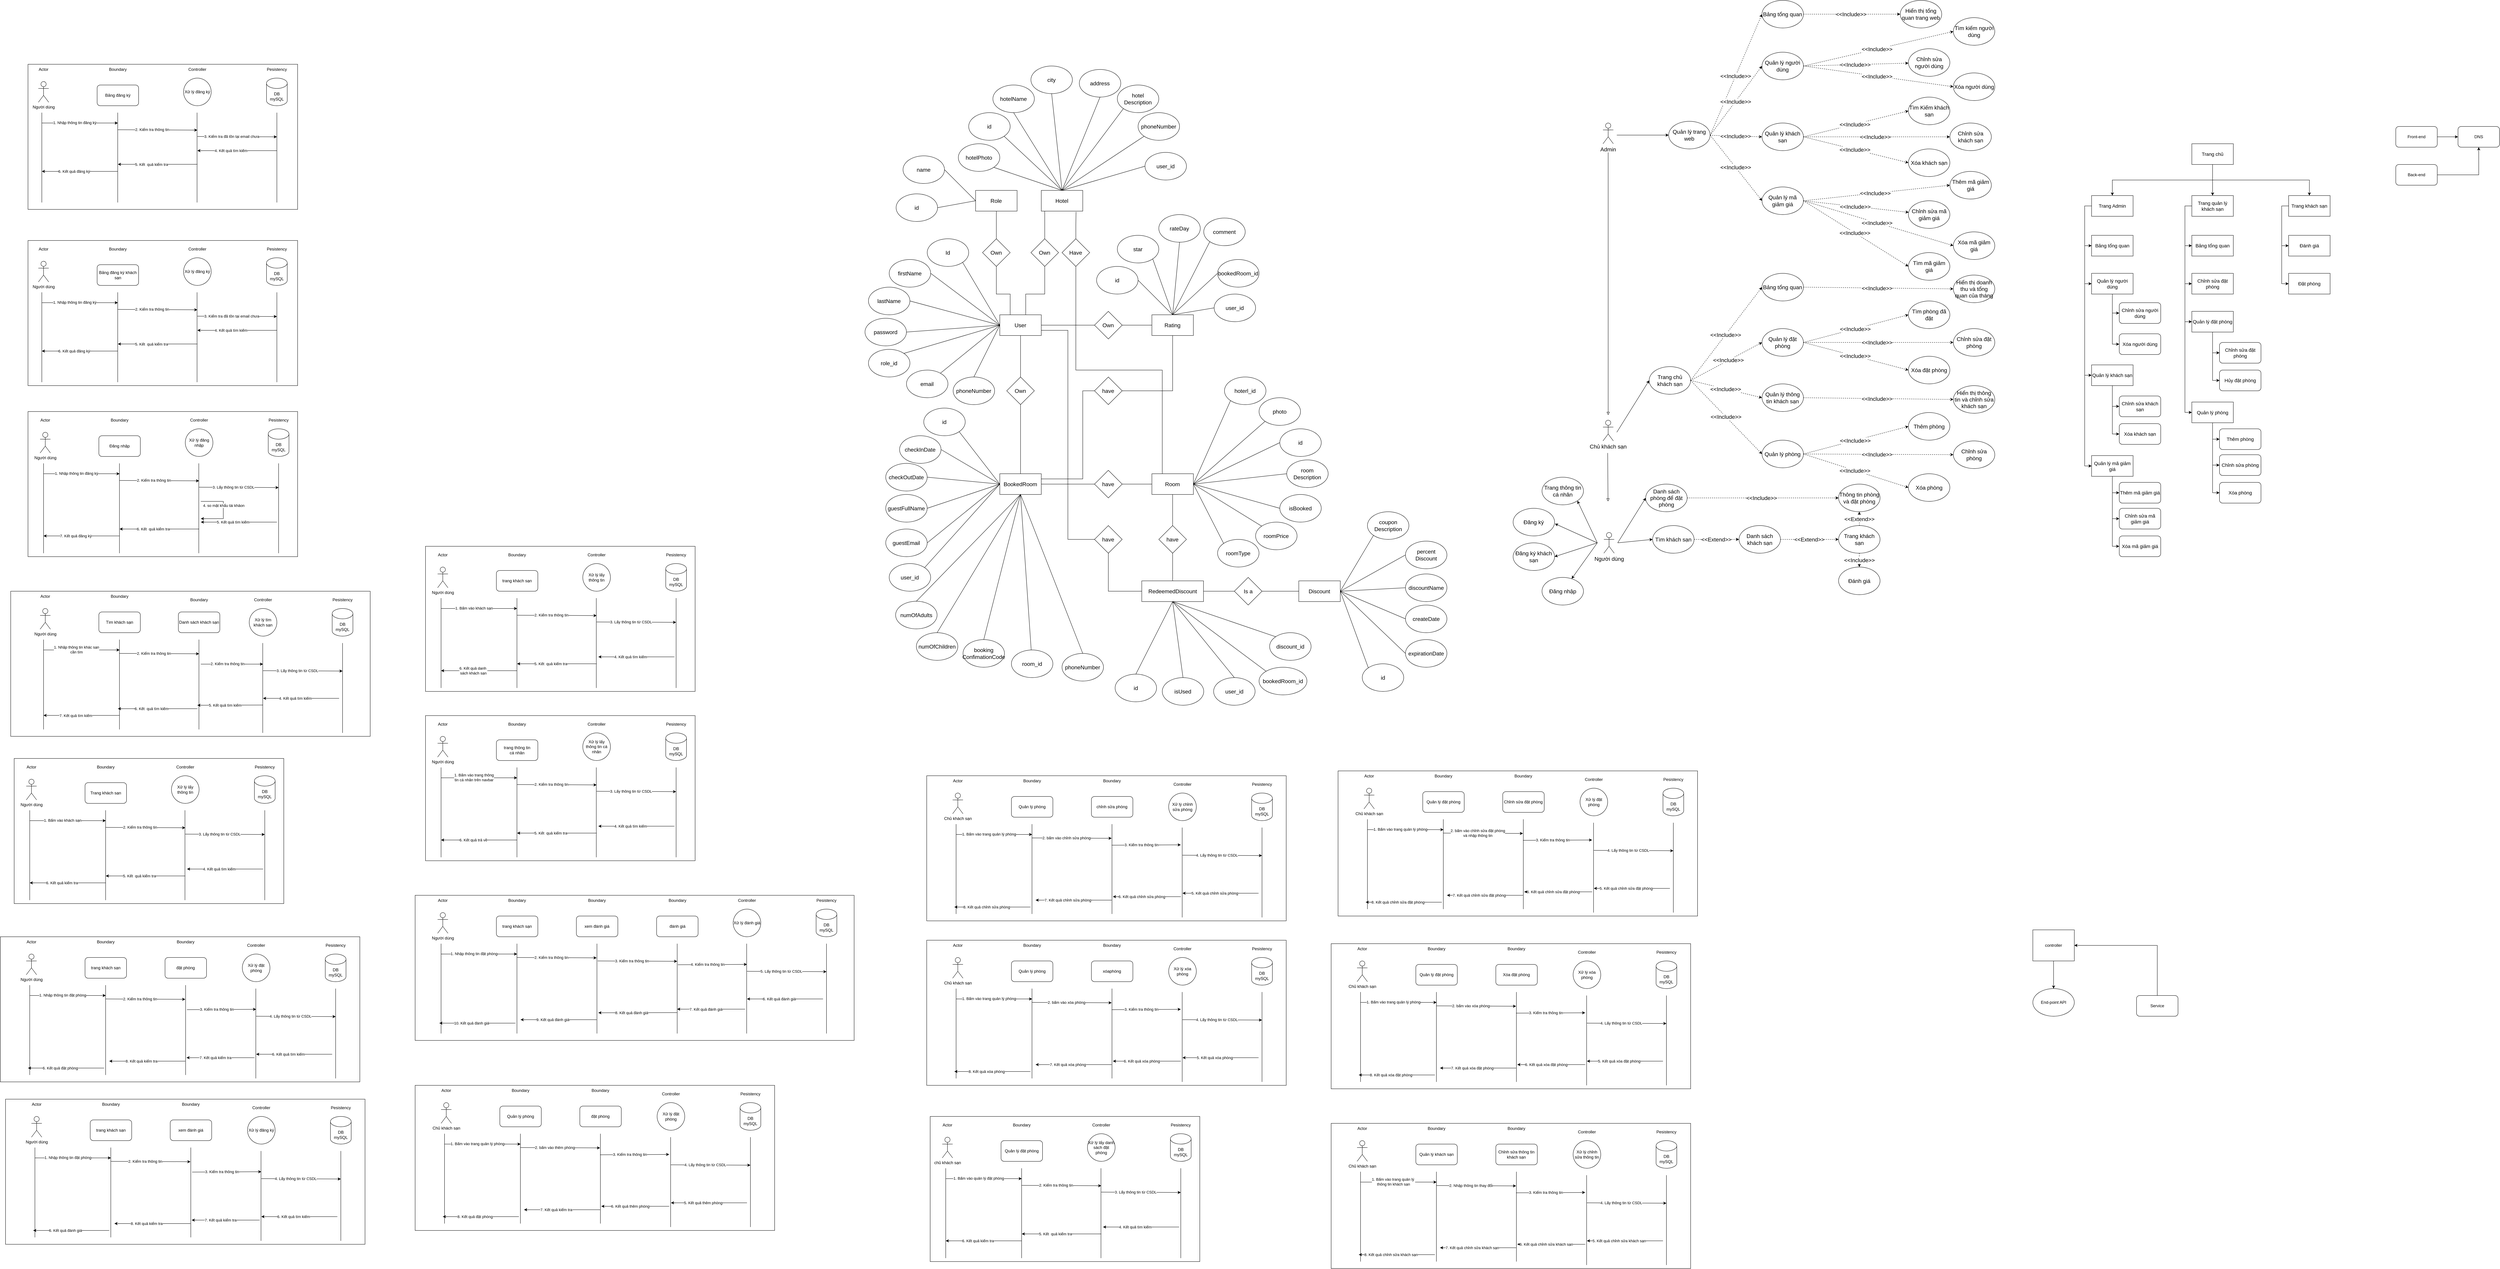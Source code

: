 <mxfile version="24.8.4">
  <diagram name="Trang-1" id="1iPSetiMdpf9adHIg9xG">
    <mxGraphModel dx="750" dy="1567" grid="1" gridSize="10" guides="1" tooltips="1" connect="1" arrows="1" fold="1" page="1" pageScale="1" pageWidth="827" pageHeight="1169" math="0" shadow="0">
      <root>
        <mxCell id="0" />
        <mxCell id="1" parent="0" />
        <mxCell id="V7r0WRQgswMEHmNes_40-52" value="" style="rounded=0;whiteSpace=wrap;html=1;" parent="1" vertex="1">
          <mxGeometry x="130" y="-465" width="780" height="420" as="geometry" />
        </mxCell>
        <mxCell id="6Y1sCY7NxczDT4jlOH8O-1" value="Người dùng" style="shape=umlActor;verticalLabelPosition=bottom;verticalAlign=top;html=1;outlineConnect=0;fontSize=16;" parent="1" vertex="1">
          <mxGeometry x="4689" y="890" width="30" height="60" as="geometry" />
        </mxCell>
        <mxCell id="W9WCHTceWzW7yV-oWagZ-1" value="Đăng nhập" style="ellipse;whiteSpace=wrap;html=1;fontSize=16;" parent="1" vertex="1">
          <mxGeometry x="4510" y="1020" width="120" height="80" as="geometry" />
        </mxCell>
        <mxCell id="W9WCHTceWzW7yV-oWagZ-2" value="Đăng ký" style="ellipse;whiteSpace=wrap;html=1;fontSize=16;" parent="1" vertex="1">
          <mxGeometry x="4426.43" y="820" width="120" height="80" as="geometry" />
        </mxCell>
        <mxCell id="W9WCHTceWzW7yV-oWagZ-3" value="" style="endArrow=classic;html=1;rounded=0;fontSize=16;" parent="1" target="W9WCHTceWzW7yV-oWagZ-1" edge="1">
          <mxGeometry width="50" height="50" relative="1" as="geometry">
            <mxPoint x="4670" y="920" as="sourcePoint" />
            <mxPoint x="4859" y="930" as="targetPoint" />
          </mxGeometry>
        </mxCell>
        <mxCell id="W9WCHTceWzW7yV-oWagZ-4" value="Chủ khách sạn" style="shape=umlActor;verticalLabelPosition=bottom;verticalAlign=top;html=1;outlineConnect=0;fontSize=16;" parent="1" vertex="1">
          <mxGeometry x="4686.43" y="565" width="30" height="60" as="geometry" />
        </mxCell>
        <mxCell id="W9WCHTceWzW7yV-oWagZ-5" value="" style="endArrow=block;html=1;rounded=0;endFill=0;fontSize=16;" parent="1" edge="1">
          <mxGeometry width="50" height="50" relative="1" as="geometry">
            <mxPoint x="4700.0" y="660" as="sourcePoint" />
            <mxPoint x="4701" y="800" as="targetPoint" />
          </mxGeometry>
        </mxCell>
        <mxCell id="W9WCHTceWzW7yV-oWagZ-6" value="Admin" style="shape=umlActor;verticalLabelPosition=bottom;verticalAlign=top;html=1;outlineConnect=0;fontSize=16;" parent="1" vertex="1">
          <mxGeometry x="4686.43" y="-295" width="30" height="60" as="geometry" />
        </mxCell>
        <mxCell id="W9WCHTceWzW7yV-oWagZ-7" value="" style="endArrow=block;html=1;rounded=0;endFill=0;fontSize=16;" parent="1" edge="1">
          <mxGeometry width="50" height="50" relative="1" as="geometry">
            <mxPoint x="4701.43" y="-210" as="sourcePoint" />
            <mxPoint x="4701.43" y="550" as="targetPoint" />
          </mxGeometry>
        </mxCell>
        <mxCell id="W9WCHTceWzW7yV-oWagZ-11" value="Tìm khách sạn" style="ellipse;whiteSpace=wrap;html=1;fontSize=16;" parent="1" vertex="1">
          <mxGeometry x="4830" y="870" width="120" height="80" as="geometry" />
        </mxCell>
        <mxCell id="W9WCHTceWzW7yV-oWagZ-12" value="Trang khách sạn" style="ellipse;whiteSpace=wrap;html=1;fontSize=16;" parent="1" vertex="1">
          <mxGeometry x="5368" y="870" width="120" height="80" as="geometry" />
        </mxCell>
        <mxCell id="W9WCHTceWzW7yV-oWagZ-13" value="Thông tin phòng và đặt phòng" style="ellipse;whiteSpace=wrap;html=1;fontSize=16;" parent="1" vertex="1">
          <mxGeometry x="5368" y="750" width="120" height="80" as="geometry" />
        </mxCell>
        <mxCell id="W9WCHTceWzW7yV-oWagZ-14" value="Danh sách phòng để đặt phòng" style="ellipse;whiteSpace=wrap;html=1;fontSize=16;" parent="1" vertex="1">
          <mxGeometry x="4810" y="750" width="120" height="80" as="geometry" />
        </mxCell>
        <mxCell id="W9WCHTceWzW7yV-oWagZ-15" value="" style="endArrow=classic;html=1;rounded=0;entryX=0;entryY=0.5;entryDx=0;entryDy=0;fontSize=16;" parent="1" target="W9WCHTceWzW7yV-oWagZ-11" edge="1">
          <mxGeometry width="50" height="50" relative="1" as="geometry">
            <mxPoint x="4729" y="920" as="sourcePoint" />
            <mxPoint x="4779" y="900" as="targetPoint" />
          </mxGeometry>
        </mxCell>
        <mxCell id="W9WCHTceWzW7yV-oWagZ-16" value="" style="endArrow=classic;html=1;rounded=0;entryX=0;entryY=0.5;entryDx=0;entryDy=0;fontSize=16;" parent="1" target="W9WCHTceWzW7yV-oWagZ-14" edge="1">
          <mxGeometry width="50" height="50" relative="1" as="geometry">
            <mxPoint x="4729" y="920" as="sourcePoint" />
            <mxPoint x="4819" y="930" as="targetPoint" />
          </mxGeometry>
        </mxCell>
        <mxCell id="W9WCHTceWzW7yV-oWagZ-18" value="Danh sách khách sạn" style="ellipse;whiteSpace=wrap;html=1;fontSize=16;" parent="1" vertex="1">
          <mxGeometry x="5080" y="870" width="120" height="80" as="geometry" />
        </mxCell>
        <mxCell id="W9WCHTceWzW7yV-oWagZ-20" value="" style="endArrow=classic;startArrow=none;html=1;rounded=0;exitX=1;exitY=0.5;exitDx=0;exitDy=0;dashed=1;startFill=0;entryX=0;entryY=0.5;entryDx=0;entryDy=0;fontSize=16;" parent="1" source="W9WCHTceWzW7yV-oWagZ-11" target="W9WCHTceWzW7yV-oWagZ-18" edge="1">
          <mxGeometry width="50" height="50" relative="1" as="geometry">
            <mxPoint x="4930" y="909.67" as="sourcePoint" />
            <mxPoint x="5060" y="909.67" as="targetPoint" />
          </mxGeometry>
        </mxCell>
        <mxCell id="W9WCHTceWzW7yV-oWagZ-21" value="&lt;font style=&quot;font-size: 16px;&quot;&gt;&amp;lt;&amp;lt;Extend&amp;gt;&amp;gt;&lt;/font&gt;" style="edgeLabel;html=1;align=center;verticalAlign=middle;resizable=0;points=[];fontSize=16;" parent="W9WCHTceWzW7yV-oWagZ-20" vertex="1" connectable="0">
          <mxGeometry x="-0.02" relative="1" as="geometry">
            <mxPoint as="offset" />
          </mxGeometry>
        </mxCell>
        <mxCell id="W9WCHTceWzW7yV-oWagZ-22" value="" style="endArrow=classic;startArrow=none;html=1;rounded=0;exitX=1;exitY=0.5;exitDx=0;exitDy=0;dashed=1;entryX=0;entryY=0.5;entryDx=0;entryDy=0;startFill=0;fontSize=16;" parent="1" source="W9WCHTceWzW7yV-oWagZ-18" target="W9WCHTceWzW7yV-oWagZ-12" edge="1">
          <mxGeometry width="50" height="50" relative="1" as="geometry">
            <mxPoint x="5200" y="909.67" as="sourcePoint" />
            <mxPoint x="5330" y="909.67" as="targetPoint" />
          </mxGeometry>
        </mxCell>
        <mxCell id="W9WCHTceWzW7yV-oWagZ-23" value="&lt;font style=&quot;font-size: 16px;&quot;&gt;&amp;lt;&amp;lt;Extend&amp;gt;&amp;gt;&lt;/font&gt;" style="edgeLabel;html=1;align=center;verticalAlign=middle;resizable=0;points=[];fontSize=16;" parent="W9WCHTceWzW7yV-oWagZ-22" vertex="1" connectable="0">
          <mxGeometry x="-0.02" relative="1" as="geometry">
            <mxPoint as="offset" />
          </mxGeometry>
        </mxCell>
        <mxCell id="W9WCHTceWzW7yV-oWagZ-24" value="" style="endArrow=classic;startArrow=none;html=1;rounded=0;exitX=0.5;exitY=0;exitDx=0;exitDy=0;dashed=1;entryX=0.5;entryY=1;entryDx=0;entryDy=0;startFill=0;fontSize=16;" parent="1" source="W9WCHTceWzW7yV-oWagZ-12" target="W9WCHTceWzW7yV-oWagZ-13" edge="1">
          <mxGeometry width="50" height="50" relative="1" as="geometry">
            <mxPoint x="5240" y="919.67" as="sourcePoint" />
            <mxPoint x="5360" y="920" as="targetPoint" />
          </mxGeometry>
        </mxCell>
        <mxCell id="W9WCHTceWzW7yV-oWagZ-25" value="&amp;lt;&amp;lt;Extend&amp;gt;&amp;gt;" style="edgeLabel;html=1;align=center;verticalAlign=middle;resizable=0;points=[];fontSize=16;" parent="W9WCHTceWzW7yV-oWagZ-24" vertex="1" connectable="0">
          <mxGeometry x="-0.02" relative="1" as="geometry">
            <mxPoint as="offset" />
          </mxGeometry>
        </mxCell>
        <mxCell id="W9WCHTceWzW7yV-oWagZ-26" value="" style="endArrow=classic;startArrow=none;html=1;rounded=0;exitX=1;exitY=0.5;exitDx=0;exitDy=0;dashed=1;startFill=0;entryX=0;entryY=0.5;entryDx=0;entryDy=0;fontSize=16;" parent="1" source="W9WCHTceWzW7yV-oWagZ-14" target="W9WCHTceWzW7yV-oWagZ-13" edge="1">
          <mxGeometry width="50" height="50" relative="1" as="geometry">
            <mxPoint x="5010" y="789.55" as="sourcePoint" />
            <mxPoint x="5140" y="789.55" as="targetPoint" />
          </mxGeometry>
        </mxCell>
        <mxCell id="W9WCHTceWzW7yV-oWagZ-27" value="&lt;font style=&quot;font-size: 16px;&quot;&gt;&amp;lt;&amp;lt;Include&amp;gt;&amp;gt;&lt;/font&gt;" style="edgeLabel;html=1;align=center;verticalAlign=middle;resizable=0;points=[];fontSize=16;" parent="W9WCHTceWzW7yV-oWagZ-26" vertex="1" connectable="0">
          <mxGeometry x="-0.02" relative="1" as="geometry">
            <mxPoint as="offset" />
          </mxGeometry>
        </mxCell>
        <mxCell id="W9WCHTceWzW7yV-oWagZ-29" value="Đăng ký khách sạn" style="ellipse;whiteSpace=wrap;html=1;fontSize=16;" parent="1" vertex="1">
          <mxGeometry x="4426.43" y="920" width="120" height="80" as="geometry" />
        </mxCell>
        <mxCell id="tf3FDDnmbRWH4UAkLnts-26" style="edgeStyle=orthogonalEdgeStyle;rounded=0;orthogonalLoop=1;jettySize=auto;html=1;exitX=1;exitY=0.75;exitDx=0;exitDy=0;entryX=0;entryY=0.5;entryDx=0;entryDy=0;endArrow=none;endFill=0;" parent="1" source="kLgQOa51LK79dz60UhgS-1" target="tf3FDDnmbRWH4UAkLnts-24" edge="1">
          <mxGeometry relative="1" as="geometry" />
        </mxCell>
        <mxCell id="kLgQOa51LK79dz60UhgS-1" value="User" style="rounded=0;whiteSpace=wrap;html=1;fontSize=16;" parent="1" vertex="1">
          <mxGeometry x="2941.43" y="260" width="120" height="60" as="geometry" />
        </mxCell>
        <mxCell id="kLgQOa51LK79dz60UhgS-2" value="Role" style="rounded=0;whiteSpace=wrap;html=1;fontSize=16;" parent="1" vertex="1">
          <mxGeometry x="2871.43" y="-100" width="120" height="60" as="geometry" />
        </mxCell>
        <mxCell id="kLgQOa51LK79dz60UhgS-3" value="BookedRoom" style="rounded=0;whiteSpace=wrap;html=1;fontSize=16;" parent="1" vertex="1">
          <mxGeometry x="2941.43" y="720" width="120" height="60" as="geometry" />
        </mxCell>
        <mxCell id="kLgQOa51LK79dz60UhgS-4" value="Own" style="rhombus;whiteSpace=wrap;html=1;fontSize=16;" parent="1" vertex="1">
          <mxGeometry x="2891.43" y="40" width="80" height="80" as="geometry" />
        </mxCell>
        <mxCell id="kLgQOa51LK79dz60UhgS-5" value="Own" style="rhombus;whiteSpace=wrap;html=1;fontSize=16;" parent="1" vertex="1">
          <mxGeometry x="2961.43" y="440" width="80" height="80" as="geometry" />
        </mxCell>
        <mxCell id="kLgQOa51LK79dz60UhgS-6" value="" style="endArrow=none;html=1;rounded=0;entryX=0.5;entryY=1;entryDx=0;entryDy=0;fontSize=16;" parent="1" source="kLgQOa51LK79dz60UhgS-4" target="kLgQOa51LK79dz60UhgS-2" edge="1">
          <mxGeometry width="50" height="50" relative="1" as="geometry">
            <mxPoint x="2781.43" y="10" as="sourcePoint" />
            <mxPoint x="2831.43" y="-40" as="targetPoint" />
          </mxGeometry>
        </mxCell>
        <mxCell id="kLgQOa51LK79dz60UhgS-8" value="" style="endArrow=none;html=1;rounded=0;entryX=0.5;entryY=1;entryDx=0;entryDy=0;exitX=0.5;exitY=0;exitDx=0;exitDy=0;fontSize=16;" parent="1" source="kLgQOa51LK79dz60UhgS-5" target="kLgQOa51LK79dz60UhgS-1" edge="1">
          <mxGeometry width="50" height="50" relative="1" as="geometry">
            <mxPoint x="3091.43" y="420" as="sourcePoint" />
            <mxPoint x="3091.43" y="370" as="targetPoint" />
          </mxGeometry>
        </mxCell>
        <mxCell id="kLgQOa51LK79dz60UhgS-9" value="" style="endArrow=none;html=1;rounded=0;entryX=0.5;entryY=1;entryDx=0;entryDy=0;exitX=0.5;exitY=0;exitDx=0;exitDy=0;fontSize=16;" parent="1" source="kLgQOa51LK79dz60UhgS-3" target="kLgQOa51LK79dz60UhgS-5" edge="1">
          <mxGeometry width="50" height="50" relative="1" as="geometry">
            <mxPoint x="3011.43" y="450" as="sourcePoint" />
            <mxPoint x="3011.43" y="400" as="targetPoint" />
          </mxGeometry>
        </mxCell>
        <mxCell id="kLgQOa51LK79dz60UhgS-10" value="Rating" style="rounded=0;whiteSpace=wrap;html=1;fontSize=16;" parent="1" vertex="1">
          <mxGeometry x="3381.43" y="260" width="120" height="60" as="geometry" />
        </mxCell>
        <mxCell id="kLgQOa51LK79dz60UhgS-12" value="Room" style="rounded=0;whiteSpace=wrap;html=1;fontSize=16;" parent="1" vertex="1">
          <mxGeometry x="3381.43" y="720" width="120" height="60" as="geometry" />
        </mxCell>
        <mxCell id="kLgQOa51LK79dz60UhgS-13" value="Discount" style="rounded=0;whiteSpace=wrap;html=1;fontSize=16;" parent="1" vertex="1">
          <mxGeometry x="3806.43" y="1030" width="120" height="60" as="geometry" />
        </mxCell>
        <mxCell id="kLgQOa51LK79dz60UhgS-14" value="Hotel" style="rounded=0;whiteSpace=wrap;html=1;fontSize=16;" parent="1" vertex="1">
          <mxGeometry x="3061.43" y="-100" width="120" height="60" as="geometry" />
        </mxCell>
        <mxCell id="kLgQOa51LK79dz60UhgS-15" value="id" style="ellipse;whiteSpace=wrap;html=1;fontSize=16;" parent="1" vertex="1">
          <mxGeometry x="2641.43" y="-90" width="120" height="80" as="geometry" />
        </mxCell>
        <mxCell id="kLgQOa51LK79dz60UhgS-18" value="name" style="ellipse;whiteSpace=wrap;html=1;fontSize=16;" parent="1" vertex="1">
          <mxGeometry x="2661.43" y="-200" width="120" height="80" as="geometry" />
        </mxCell>
        <mxCell id="kLgQOa51LK79dz60UhgS-20" value="" style="endArrow=none;html=1;rounded=0;exitX=0;exitY=0.5;exitDx=0;exitDy=0;entryX=1;entryY=0.5;entryDx=0;entryDy=0;fontSize=16;" parent="1" source="kLgQOa51LK79dz60UhgS-2" target="kLgQOa51LK79dz60UhgS-15" edge="1">
          <mxGeometry width="50" height="50" relative="1" as="geometry">
            <mxPoint x="2851.43" y="-130" as="sourcePoint" />
            <mxPoint x="2901.43" y="-180" as="targetPoint" />
          </mxGeometry>
        </mxCell>
        <mxCell id="kLgQOa51LK79dz60UhgS-21" value="" style="endArrow=none;html=1;rounded=0;exitX=0;exitY=0.5;exitDx=0;exitDy=0;entryX=1;entryY=0.5;entryDx=0;entryDy=0;fontSize=16;" parent="1" source="kLgQOa51LK79dz60UhgS-2" target="kLgQOa51LK79dz60UhgS-18" edge="1">
          <mxGeometry width="50" height="50" relative="1" as="geometry">
            <mxPoint x="2951.43" y="-110" as="sourcePoint" />
            <mxPoint x="2851.43" y="-180" as="targetPoint" />
          </mxGeometry>
        </mxCell>
        <mxCell id="kLgQOa51LK79dz60UhgS-22" value="Id" style="ellipse;whiteSpace=wrap;html=1;fontSize=16;" parent="1" vertex="1">
          <mxGeometry x="2731.43" y="40" width="120" height="80" as="geometry" />
        </mxCell>
        <mxCell id="kLgQOa51LK79dz60UhgS-23" value="firstName" style="ellipse;whiteSpace=wrap;html=1;fontSize=16;" parent="1" vertex="1">
          <mxGeometry x="2621.43" y="100" width="120" height="80" as="geometry" />
        </mxCell>
        <mxCell id="kLgQOa51LK79dz60UhgS-24" value="lastName" style="ellipse;whiteSpace=wrap;html=1;fontSize=16;" parent="1" vertex="1">
          <mxGeometry x="2561.43" y="180" width="120" height="80" as="geometry" />
        </mxCell>
        <mxCell id="kLgQOa51LK79dz60UhgS-25" value="password" style="ellipse;whiteSpace=wrap;html=1;fontSize=16;" parent="1" vertex="1">
          <mxGeometry x="2551.43" y="270" width="120" height="80" as="geometry" />
        </mxCell>
        <mxCell id="kLgQOa51LK79dz60UhgS-26" value="phoneNumber" style="ellipse;whiteSpace=wrap;html=1;fontSize=16;" parent="1" vertex="1">
          <mxGeometry x="2806.43" y="440" width="120" height="80" as="geometry" />
        </mxCell>
        <mxCell id="kLgQOa51LK79dz60UhgS-27" value="role_id" style="ellipse;whiteSpace=wrap;html=1;fontSize=16;" parent="1" vertex="1">
          <mxGeometry x="2561.43" y="360" width="120" height="80" as="geometry" />
        </mxCell>
        <mxCell id="kLgQOa51LK79dz60UhgS-28" value="" style="endArrow=none;html=1;rounded=0;exitX=0;exitY=0.5;exitDx=0;exitDy=0;entryX=1;entryY=1;entryDx=0;entryDy=0;" parent="1" source="kLgQOa51LK79dz60UhgS-1" target="kLgQOa51LK79dz60UhgS-22" edge="1">
          <mxGeometry width="50" height="50" relative="1" as="geometry">
            <mxPoint x="2891.43" y="240" as="sourcePoint" />
            <mxPoint x="2941.43" y="190" as="targetPoint" />
          </mxGeometry>
        </mxCell>
        <mxCell id="kLgQOa51LK79dz60UhgS-29" value="" style="endArrow=none;html=1;rounded=0;exitX=0;exitY=0.5;exitDx=0;exitDy=0;entryX=1;entryY=0.5;entryDx=0;entryDy=0;" parent="1" source="kLgQOa51LK79dz60UhgS-1" target="kLgQOa51LK79dz60UhgS-23" edge="1">
          <mxGeometry width="50" height="50" relative="1" as="geometry">
            <mxPoint x="2951.43" y="300" as="sourcePoint" />
            <mxPoint x="2881.43" y="150" as="targetPoint" />
          </mxGeometry>
        </mxCell>
        <mxCell id="kLgQOa51LK79dz60UhgS-30" value="" style="endArrow=none;html=1;rounded=0;entryX=1;entryY=0.5;entryDx=0;entryDy=0;" parent="1" target="kLgQOa51LK79dz60UhgS-24" edge="1">
          <mxGeometry width="50" height="50" relative="1" as="geometry">
            <mxPoint x="2941.43" y="290" as="sourcePoint" />
            <mxPoint x="2821.43" y="200" as="targetPoint" />
          </mxGeometry>
        </mxCell>
        <mxCell id="kLgQOa51LK79dz60UhgS-31" value="" style="endArrow=none;html=1;rounded=0;entryX=1;entryY=0.5;entryDx=0;entryDy=0;" parent="1" target="kLgQOa51LK79dz60UhgS-25" edge="1">
          <mxGeometry width="50" height="50" relative="1" as="geometry">
            <mxPoint x="2941.43" y="290" as="sourcePoint" />
            <mxPoint x="2772.43" y="295" as="targetPoint" />
          </mxGeometry>
        </mxCell>
        <mxCell id="kLgQOa51LK79dz60UhgS-32" value="" style="endArrow=none;html=1;rounded=0;entryX=1;entryY=0;entryDx=0;entryDy=0;" parent="1" target="kLgQOa51LK79dz60UhgS-27" edge="1">
          <mxGeometry width="50" height="50" relative="1" as="geometry">
            <mxPoint x="2941.43" y="290" as="sourcePoint" />
            <mxPoint x="2801.43" y="400" as="targetPoint" />
          </mxGeometry>
        </mxCell>
        <mxCell id="kLgQOa51LK79dz60UhgS-33" value="" style="endArrow=none;html=1;rounded=0;exitX=0;exitY=0.5;exitDx=0;exitDy=0;entryX=0.5;entryY=0;entryDx=0;entryDy=0;" parent="1" source="kLgQOa51LK79dz60UhgS-1" target="kLgQOa51LK79dz60UhgS-26" edge="1">
          <mxGeometry width="50" height="50" relative="1" as="geometry">
            <mxPoint x="2951.43" y="300" as="sourcePoint" />
            <mxPoint x="2923.43" y="138" as="targetPoint" />
          </mxGeometry>
        </mxCell>
        <mxCell id="kLgQOa51LK79dz60UhgS-35" value="id" style="ellipse;whiteSpace=wrap;html=1;fontSize=16;" parent="1" vertex="1">
          <mxGeometry x="2721.43" y="530" width="120" height="80" as="geometry" />
        </mxCell>
        <mxCell id="kLgQOa51LK79dz60UhgS-36" value="checkInDate" style="ellipse;whiteSpace=wrap;html=1;fontSize=16;" parent="1" vertex="1">
          <mxGeometry x="2651.43" y="610" width="120" height="80" as="geometry" />
        </mxCell>
        <mxCell id="kLgQOa51LK79dz60UhgS-37" value="checkOutDate" style="ellipse;whiteSpace=wrap;html=1;fontSize=16;" parent="1" vertex="1">
          <mxGeometry x="2611.43" y="690" width="120" height="80" as="geometry" />
        </mxCell>
        <mxCell id="kLgQOa51LK79dz60UhgS-38" value="guestFullName" style="ellipse;whiteSpace=wrap;html=1;fontSize=16;" parent="1" vertex="1">
          <mxGeometry x="2611.43" y="780" width="120" height="80" as="geometry" />
        </mxCell>
        <mxCell id="kLgQOa51LK79dz60UhgS-39" value="guestEmail" style="ellipse;whiteSpace=wrap;html=1;fontSize=16;" parent="1" vertex="1">
          <mxGeometry x="2611.43" y="880" width="120" height="80" as="geometry" />
        </mxCell>
        <mxCell id="kLgQOa51LK79dz60UhgS-40" value="numOfAdults" style="ellipse;whiteSpace=wrap;html=1;fontSize=16;" parent="1" vertex="1">
          <mxGeometry x="2640" y="1089" width="120" height="80" as="geometry" />
        </mxCell>
        <mxCell id="kLgQOa51LK79dz60UhgS-41" value="numOfChildren" style="ellipse;whiteSpace=wrap;html=1;fontSize=16;" parent="1" vertex="1">
          <mxGeometry x="2700" y="1180" width="120" height="80" as="geometry" />
        </mxCell>
        <mxCell id="kLgQOa51LK79dz60UhgS-42" value="booking&lt;div&gt;ConfimationCode&lt;/div&gt;" style="ellipse;whiteSpace=wrap;html=1;fontSize=16;" parent="1" vertex="1">
          <mxGeometry x="2835" y="1200" width="120" height="80" as="geometry" />
        </mxCell>
        <mxCell id="kLgQOa51LK79dz60UhgS-43" value="phoneNumber" style="ellipse;whiteSpace=wrap;html=1;fontSize=16;" parent="1" vertex="1">
          <mxGeometry x="3121.43" y="1240" width="120" height="80" as="geometry" />
        </mxCell>
        <mxCell id="kLgQOa51LK79dz60UhgS-44" value="room_id" style="ellipse;whiteSpace=wrap;html=1;fontSize=16;" parent="1" vertex="1">
          <mxGeometry x="2975" y="1230" width="120" height="80" as="geometry" />
        </mxCell>
        <mxCell id="kLgQOa51LK79dz60UhgS-45" value="user_id" style="ellipse;whiteSpace=wrap;html=1;fontSize=16;" parent="1" vertex="1">
          <mxGeometry x="2621.43" y="980" width="120" height="80" as="geometry" />
        </mxCell>
        <mxCell id="kLgQOa51LK79dz60UhgS-46" value="" style="endArrow=none;html=1;rounded=0;exitX=1;exitY=1;exitDx=0;exitDy=0;entryX=0;entryY=0.5;entryDx=0;entryDy=0;" parent="1" source="kLgQOa51LK79dz60UhgS-35" target="kLgQOa51LK79dz60UhgS-3" edge="1">
          <mxGeometry width="50" height="50" relative="1" as="geometry">
            <mxPoint x="2851.43" y="700" as="sourcePoint" />
            <mxPoint x="2901.43" y="650" as="targetPoint" />
          </mxGeometry>
        </mxCell>
        <mxCell id="kLgQOa51LK79dz60UhgS-47" value="" style="endArrow=none;html=1;rounded=0;exitX=1;exitY=0.5;exitDx=0;exitDy=0;" parent="1" source="kLgQOa51LK79dz60UhgS-36" edge="1">
          <mxGeometry width="50" height="50" relative="1" as="geometry">
            <mxPoint x="2843.43" y="658" as="sourcePoint" />
            <mxPoint x="2941.43" y="750" as="targetPoint" />
          </mxGeometry>
        </mxCell>
        <mxCell id="kLgQOa51LK79dz60UhgS-48" value="" style="endArrow=none;html=1;rounded=0;exitX=1;exitY=0.5;exitDx=0;exitDy=0;entryX=0;entryY=0.5;entryDx=0;entryDy=0;" parent="1" source="kLgQOa51LK79dz60UhgS-37" target="kLgQOa51LK79dz60UhgS-3" edge="1">
          <mxGeometry width="50" height="50" relative="1" as="geometry">
            <mxPoint x="2791.43" y="720" as="sourcePoint" />
            <mxPoint x="2951.43" y="760" as="targetPoint" />
          </mxGeometry>
        </mxCell>
        <mxCell id="kLgQOa51LK79dz60UhgS-49" value="" style="endArrow=none;html=1;rounded=0;exitX=1;exitY=0.5;exitDx=0;exitDy=0;" parent="1" source="kLgQOa51LK79dz60UhgS-38" edge="1">
          <mxGeometry width="50" height="50" relative="1" as="geometry">
            <mxPoint x="2801.43" y="730" as="sourcePoint" />
            <mxPoint x="2941.43" y="750" as="targetPoint" />
          </mxGeometry>
        </mxCell>
        <mxCell id="kLgQOa51LK79dz60UhgS-50" value="" style="endArrow=none;html=1;rounded=0;exitX=1;exitY=0.5;exitDx=0;exitDy=0;entryX=0;entryY=0.5;entryDx=0;entryDy=0;" parent="1" source="kLgQOa51LK79dz60UhgS-39" target="kLgQOa51LK79dz60UhgS-3" edge="1">
          <mxGeometry width="50" height="50" relative="1" as="geometry">
            <mxPoint x="2741.43" y="830" as="sourcePoint" />
            <mxPoint x="2951.43" y="760" as="targetPoint" />
          </mxGeometry>
        </mxCell>
        <mxCell id="kLgQOa51LK79dz60UhgS-51" value="" style="endArrow=none;html=1;rounded=0;exitX=1;exitY=0;exitDx=0;exitDy=0;" parent="1" source="kLgQOa51LK79dz60UhgS-45" edge="1">
          <mxGeometry width="50" height="50" relative="1" as="geometry">
            <mxPoint x="2772.43" y="920" as="sourcePoint" />
            <mxPoint x="2941.43" y="750" as="targetPoint" />
          </mxGeometry>
        </mxCell>
        <mxCell id="kLgQOa51LK79dz60UhgS-52" value="" style="endArrow=none;html=1;rounded=0;exitX=0.5;exitY=0;exitDx=0;exitDy=0;entryX=0.5;entryY=1;entryDx=0;entryDy=0;" parent="1" source="kLgQOa51LK79dz60UhgS-40" target="kLgQOa51LK79dz60UhgS-3" edge="1">
          <mxGeometry width="50" height="50" relative="1" as="geometry">
            <mxPoint x="2814.43" y="981" as="sourcePoint" />
            <mxPoint x="2951.43" y="760" as="targetPoint" />
          </mxGeometry>
        </mxCell>
        <mxCell id="kLgQOa51LK79dz60UhgS-53" value="" style="endArrow=none;html=1;rounded=0;exitX=0.5;exitY=0;exitDx=0;exitDy=0;entryX=0.5;entryY=1;entryDx=0;entryDy=0;" parent="1" source="kLgQOa51LK79dz60UhgS-41" target="kLgQOa51LK79dz60UhgS-3" edge="1">
          <mxGeometry width="50" height="50" relative="1" as="geometry">
            <mxPoint x="2881.43" y="1040" as="sourcePoint" />
            <mxPoint x="3011.43" y="790" as="targetPoint" />
          </mxGeometry>
        </mxCell>
        <mxCell id="kLgQOa51LK79dz60UhgS-54" value="" style="endArrow=none;html=1;rounded=0;exitX=0.5;exitY=0;exitDx=0;exitDy=0;entryX=0.5;entryY=1;entryDx=0;entryDy=0;" parent="1" source="kLgQOa51LK79dz60UhgS-42" target="kLgQOa51LK79dz60UhgS-3" edge="1">
          <mxGeometry width="50" height="50" relative="1" as="geometry">
            <mxPoint x="3011.43" y="1050" as="sourcePoint" />
            <mxPoint x="3011.43" y="790" as="targetPoint" />
          </mxGeometry>
        </mxCell>
        <mxCell id="kLgQOa51LK79dz60UhgS-55" value="" style="endArrow=none;html=1;rounded=0;exitX=0.5;exitY=0;exitDx=0;exitDy=0;entryX=0.5;entryY=1;entryDx=0;entryDy=0;" parent="1" source="kLgQOa51LK79dz60UhgS-43" target="kLgQOa51LK79dz60UhgS-3" edge="1">
          <mxGeometry width="50" height="50" relative="1" as="geometry">
            <mxPoint x="3151.43" y="1030" as="sourcePoint" />
            <mxPoint x="3011.43" y="790" as="targetPoint" />
          </mxGeometry>
        </mxCell>
        <mxCell id="kLgQOa51LK79dz60UhgS-56" value="" style="endArrow=none;html=1;rounded=0;entryX=0.5;entryY=1;entryDx=0;entryDy=0;" parent="1" source="kLgQOa51LK79dz60UhgS-44" target="kLgQOa51LK79dz60UhgS-3" edge="1">
          <mxGeometry width="50" height="50" relative="1" as="geometry">
            <mxPoint x="3185.43" y="990" as="sourcePoint" />
            <mxPoint x="3011.43" y="790" as="targetPoint" />
          </mxGeometry>
        </mxCell>
        <mxCell id="kLgQOa51LK79dz60UhgS-58" value="id" style="ellipse;whiteSpace=wrap;html=1;fontSize=16;" parent="1" vertex="1">
          <mxGeometry x="3990" y="1270" width="120" height="80" as="geometry" />
        </mxCell>
        <mxCell id="kLgQOa51LK79dz60UhgS-59" value="percent&lt;div&gt;Discount&lt;/div&gt;" style="ellipse;whiteSpace=wrap;html=1;fontSize=16;" parent="1" vertex="1">
          <mxGeometry x="4115" y="915" width="120" height="80" as="geometry" />
        </mxCell>
        <mxCell id="kLgQOa51LK79dz60UhgS-60" value="coupon&lt;div&gt;Description&lt;/div&gt;" style="ellipse;whiteSpace=wrap;html=1;fontSize=16;" parent="1" vertex="1">
          <mxGeometry x="4005.0" y="830" width="120" height="80" as="geometry" />
        </mxCell>
        <mxCell id="kLgQOa51LK79dz60UhgS-61" value="discountName" style="ellipse;whiteSpace=wrap;html=1;fontSize=16;" parent="1" vertex="1">
          <mxGeometry x="4115" y="1010" width="120" height="80" as="geometry" />
        </mxCell>
        <mxCell id="kLgQOa51LK79dz60UhgS-62" value="" style="endArrow=none;html=1;rounded=0;exitX=0;exitY=0;exitDx=0;exitDy=0;entryX=1;entryY=0.5;entryDx=0;entryDy=0;" parent="1" source="kLgQOa51LK79dz60UhgS-58" target="kLgQOa51LK79dz60UhgS-13" edge="1">
          <mxGeometry width="50" height="50" relative="1" as="geometry">
            <mxPoint x="4756.43" y="1140" as="sourcePoint" />
            <mxPoint x="4806.43" y="1090" as="targetPoint" />
          </mxGeometry>
        </mxCell>
        <mxCell id="kLgQOa51LK79dz60UhgS-63" value="" style="endArrow=none;html=1;rounded=0;exitX=0;exitY=0.5;exitDx=0;exitDy=0;entryX=1;entryY=0.5;entryDx=0;entryDy=0;" parent="1" source="kLgQOa51LK79dz60UhgS-59" target="kLgQOa51LK79dz60UhgS-13" edge="1">
          <mxGeometry width="50" height="50" relative="1" as="geometry">
            <mxPoint x="4696.43" y="1140" as="sourcePoint" />
            <mxPoint x="4816.43" y="1190" as="targetPoint" />
          </mxGeometry>
        </mxCell>
        <mxCell id="kLgQOa51LK79dz60UhgS-64" value="" style="endArrow=none;html=1;rounded=0;exitX=0;exitY=1;exitDx=0;exitDy=0;entryX=1;entryY=0.5;entryDx=0;entryDy=0;" parent="1" source="kLgQOa51LK79dz60UhgS-60" target="kLgQOa51LK79dz60UhgS-13" edge="1">
          <mxGeometry width="50" height="50" relative="1" as="geometry">
            <mxPoint x="4736.43" y="1070" as="sourcePoint" />
            <mxPoint x="4816.43" y="1190" as="targetPoint" />
          </mxGeometry>
        </mxCell>
        <mxCell id="kLgQOa51LK79dz60UhgS-65" value="" style="endArrow=none;html=1;rounded=0;exitX=0;exitY=0.5;exitDx=0;exitDy=0;entryX=1;entryY=0.5;entryDx=0;entryDy=0;" parent="1" source="kLgQOa51LK79dz60UhgS-61" target="kLgQOa51LK79dz60UhgS-13" edge="1">
          <mxGeometry width="50" height="50" relative="1" as="geometry">
            <mxPoint x="4886.43" y="1070" as="sourcePoint" />
            <mxPoint x="4816.43" y="1190" as="targetPoint" />
          </mxGeometry>
        </mxCell>
        <mxCell id="kLgQOa51LK79dz60UhgS-66" value="id" style="ellipse;whiteSpace=wrap;html=1;fontSize=16;" parent="1" vertex="1">
          <mxGeometry x="3221.43" y="120" width="120" height="80" as="geometry" />
        </mxCell>
        <mxCell id="kLgQOa51LK79dz60UhgS-67" value="star" style="ellipse;whiteSpace=wrap;html=1;fontSize=16;" parent="1" vertex="1">
          <mxGeometry x="3281.43" y="30" width="120" height="80" as="geometry" />
        </mxCell>
        <mxCell id="kLgQOa51LK79dz60UhgS-68" value="comment" style="ellipse;whiteSpace=wrap;html=1;fontSize=16;" parent="1" vertex="1">
          <mxGeometry x="3531.43" y="-20" width="120" height="80" as="geometry" />
        </mxCell>
        <mxCell id="kLgQOa51LK79dz60UhgS-69" value="rateDay" style="ellipse;whiteSpace=wrap;html=1;fontSize=16;" parent="1" vertex="1">
          <mxGeometry x="3401.43" y="-30" width="120" height="80" as="geometry" />
        </mxCell>
        <mxCell id="kLgQOa51LK79dz60UhgS-71" value="bookedRoom_id" style="ellipse;whiteSpace=wrap;html=1;fontSize=16;" parent="1" vertex="1">
          <mxGeometry x="3571.43" y="100" width="120" height="80" as="geometry" />
        </mxCell>
        <mxCell id="kLgQOa51LK79dz60UhgS-72" value="user_id" style="ellipse;whiteSpace=wrap;html=1;fontSize=16;" parent="1" vertex="1">
          <mxGeometry x="3561.43" y="200" width="120" height="80" as="geometry" />
        </mxCell>
        <mxCell id="kLgQOa51LK79dz60UhgS-73" value="" style="endArrow=none;html=1;rounded=0;entryX=1;entryY=0.5;entryDx=0;entryDy=0;fontSize=16;exitX=0.5;exitY=0;exitDx=0;exitDy=0;" parent="1" source="kLgQOa51LK79dz60UhgS-10" target="kLgQOa51LK79dz60UhgS-66" edge="1">
          <mxGeometry width="50" height="50" relative="1" as="geometry">
            <mxPoint x="3441.43" y="225" as="sourcePoint" />
            <mxPoint x="2991.43" y="120" as="targetPoint" />
          </mxGeometry>
        </mxCell>
        <mxCell id="kLgQOa51LK79dz60UhgS-75" value="" style="endArrow=none;html=1;rounded=0;entryX=0.5;entryY=1;entryDx=0;entryDy=0;fontSize=16;exitX=0.5;exitY=0;exitDx=0;exitDy=0;" parent="1" source="kLgQOa51LK79dz60UhgS-10" target="kLgQOa51LK79dz60UhgS-69" edge="1">
          <mxGeometry width="50" height="50" relative="1" as="geometry">
            <mxPoint x="3441.43" y="225" as="sourcePoint" />
            <mxPoint x="3301.43" y="128" as="targetPoint" />
            <Array as="points" />
          </mxGeometry>
        </mxCell>
        <mxCell id="kLgQOa51LK79dz60UhgS-76" value="" style="endArrow=none;html=1;rounded=0;entryX=0;entryY=1;entryDx=0;entryDy=0;fontSize=16;exitX=0.5;exitY=0;exitDx=0;exitDy=0;" parent="1" source="kLgQOa51LK79dz60UhgS-10" target="kLgQOa51LK79dz60UhgS-68" edge="1">
          <mxGeometry width="50" height="50" relative="1" as="geometry">
            <mxPoint x="3441.43" y="225" as="sourcePoint" />
            <mxPoint x="3311.43" y="138" as="targetPoint" />
          </mxGeometry>
        </mxCell>
        <mxCell id="kLgQOa51LK79dz60UhgS-77" value="" style="endArrow=none;html=1;rounded=0;entryX=0;entryY=0.5;entryDx=0;entryDy=0;fontSize=16;" parent="1" target="kLgQOa51LK79dz60UhgS-71" edge="1">
          <mxGeometry width="50" height="50" relative="1" as="geometry">
            <mxPoint x="3441.43" y="260" as="sourcePoint" />
            <mxPoint x="3531.43" y="60" as="targetPoint" />
          </mxGeometry>
        </mxCell>
        <mxCell id="kLgQOa51LK79dz60UhgS-78" value="" style="endArrow=none;html=1;rounded=0;entryX=0;entryY=0.5;entryDx=0;entryDy=0;fontSize=16;exitX=0.5;exitY=0;exitDx=0;exitDy=0;" parent="1" source="kLgQOa51LK79dz60UhgS-10" target="kLgQOa51LK79dz60UhgS-72" edge="1">
          <mxGeometry width="50" height="50" relative="1" as="geometry">
            <mxPoint x="3441.43" y="225" as="sourcePoint" />
            <mxPoint x="3561.43" y="100" as="targetPoint" />
          </mxGeometry>
        </mxCell>
        <mxCell id="kLgQOa51LK79dz60UhgS-79" value="id" style="ellipse;whiteSpace=wrap;html=1;fontSize=16;" parent="1" vertex="1">
          <mxGeometry x="3751.43" y="590" width="120" height="80" as="geometry" />
        </mxCell>
        <mxCell id="kLgQOa51LK79dz60UhgS-80" value="isBooked" style="ellipse;whiteSpace=wrap;html=1;fontSize=16;" parent="1" vertex="1">
          <mxGeometry x="3751.43" y="780" width="120" height="80" as="geometry" />
        </mxCell>
        <mxCell id="kLgQOa51LK79dz60UhgS-81" value="roomPrice" style="ellipse;whiteSpace=wrap;html=1;fontSize=16;" parent="1" vertex="1">
          <mxGeometry x="3681.43" y="860" width="120" height="80" as="geometry" />
        </mxCell>
        <mxCell id="kLgQOa51LK79dz60UhgS-82" value="roomType" style="ellipse;whiteSpace=wrap;html=1;fontSize=16;" parent="1" vertex="1">
          <mxGeometry x="3571.43" y="910" width="120" height="80" as="geometry" />
        </mxCell>
        <mxCell id="kLgQOa51LK79dz60UhgS-83" value="room&lt;div&gt;Description&lt;/div&gt;" style="ellipse;whiteSpace=wrap;html=1;fontSize=16;" parent="1" vertex="1">
          <mxGeometry x="3771.43" y="680" width="120" height="80" as="geometry" />
        </mxCell>
        <mxCell id="kLgQOa51LK79dz60UhgS-84" value="photo" style="ellipse;whiteSpace=wrap;html=1;fontSize=16;" parent="1" vertex="1">
          <mxGeometry x="3691.43" y="500" width="120" height="80" as="geometry" />
        </mxCell>
        <mxCell id="kLgQOa51LK79dz60UhgS-85" value="hoterl_id" style="ellipse;whiteSpace=wrap;html=1;fontSize=16;" parent="1" vertex="1">
          <mxGeometry x="3591.43" y="440" width="120" height="80" as="geometry" />
        </mxCell>
        <mxCell id="kLgQOa51LK79dz60UhgS-87" value="id" style="ellipse;whiteSpace=wrap;html=1;fontSize=16;" parent="1" vertex="1">
          <mxGeometry x="2851.43" y="-325" width="120" height="80" as="geometry" />
        </mxCell>
        <mxCell id="kLgQOa51LK79dz60UhgS-88" value="hotelName" style="ellipse;whiteSpace=wrap;html=1;fontSize=16;" parent="1" vertex="1">
          <mxGeometry x="2921.43" y="-405" width="120" height="80" as="geometry" />
        </mxCell>
        <mxCell id="kLgQOa51LK79dz60UhgS-89" value="city" style="ellipse;whiteSpace=wrap;html=1;fontSize=16;" parent="1" vertex="1">
          <mxGeometry x="3031.43" y="-460" width="120" height="80" as="geometry" />
        </mxCell>
        <mxCell id="kLgQOa51LK79dz60UhgS-90" value="address" style="ellipse;whiteSpace=wrap;html=1;fontSize=16;" parent="1" vertex="1">
          <mxGeometry x="3171.43" y="-450" width="120" height="80" as="geometry" />
        </mxCell>
        <mxCell id="kLgQOa51LK79dz60UhgS-91" value="hotel&lt;div&gt;Description&lt;/div&gt;" style="ellipse;whiteSpace=wrap;html=1;fontSize=16;" parent="1" vertex="1">
          <mxGeometry x="3281.43" y="-405" width="120" height="80" as="geometry" />
        </mxCell>
        <mxCell id="kLgQOa51LK79dz60UhgS-92" value="phoneNumber" style="ellipse;whiteSpace=wrap;html=1;fontSize=16;" parent="1" vertex="1">
          <mxGeometry x="3341.43" y="-325" width="120" height="80" as="geometry" />
        </mxCell>
        <mxCell id="kLgQOa51LK79dz60UhgS-93" value="user_id" style="ellipse;whiteSpace=wrap;html=1;fontSize=16;" parent="1" vertex="1">
          <mxGeometry x="3361.43" y="-210" width="120" height="80" as="geometry" />
        </mxCell>
        <mxCell id="kLgQOa51LK79dz60UhgS-94" value="hotelPhoto" style="ellipse;whiteSpace=wrap;html=1;fontSize=16;" parent="1" vertex="1">
          <mxGeometry x="2821.43" y="-235" width="120" height="80" as="geometry" />
        </mxCell>
        <mxCell id="kLgQOa51LK79dz60UhgS-95" value="" style="endArrow=none;html=1;rounded=0;entryX=1;entryY=1;entryDx=0;entryDy=0;exitX=0.5;exitY=0;exitDx=0;exitDy=0;" parent="1" source="kLgQOa51LK79dz60UhgS-14" target="kLgQOa51LK79dz60UhgS-94" edge="1">
          <mxGeometry width="50" height="50" relative="1" as="geometry">
            <mxPoint x="3138.43" y="-465" as="sourcePoint" />
            <mxPoint x="3188.43" y="-515" as="targetPoint" />
          </mxGeometry>
        </mxCell>
        <mxCell id="kLgQOa51LK79dz60UhgS-96" value="" style="endArrow=none;html=1;rounded=0;entryX=1;entryY=1;entryDx=0;entryDy=0;exitX=0.5;exitY=0;exitDx=0;exitDy=0;" parent="1" source="kLgQOa51LK79dz60UhgS-14" target="kLgQOa51LK79dz60UhgS-87" edge="1">
          <mxGeometry width="50" height="50" relative="1" as="geometry">
            <mxPoint x="3238.43" y="-335" as="sourcePoint" />
            <mxPoint x="3148.43" y="-530" as="targetPoint" />
          </mxGeometry>
        </mxCell>
        <mxCell id="kLgQOa51LK79dz60UhgS-97" value="" style="endArrow=none;html=1;rounded=0;entryX=0.5;entryY=1;entryDx=0;entryDy=0;exitX=0.5;exitY=0;exitDx=0;exitDy=0;" parent="1" source="kLgQOa51LK79dz60UhgS-14" target="kLgQOa51LK79dz60UhgS-88" edge="1">
          <mxGeometry width="50" height="50" relative="1" as="geometry">
            <mxPoint x="3228.43" y="-345" as="sourcePoint" />
            <mxPoint x="3288.43" y="-525" as="targetPoint" />
          </mxGeometry>
        </mxCell>
        <mxCell id="kLgQOa51LK79dz60UhgS-98" value="" style="endArrow=none;html=1;rounded=0;entryX=0.5;entryY=1;entryDx=0;entryDy=0;exitX=0.5;exitY=0;exitDx=0;exitDy=0;" parent="1" source="kLgQOa51LK79dz60UhgS-14" target="kLgQOa51LK79dz60UhgS-89" edge="1">
          <mxGeometry width="50" height="50" relative="1" as="geometry">
            <mxPoint x="3228.43" y="-345" as="sourcePoint" />
            <mxPoint x="3366.43" y="-507" as="targetPoint" />
          </mxGeometry>
        </mxCell>
        <mxCell id="kLgQOa51LK79dz60UhgS-99" value="" style="endArrow=none;html=1;rounded=0;entryX=0.5;entryY=1;entryDx=0;entryDy=0;exitX=0.5;exitY=0;exitDx=0;exitDy=0;" parent="1" source="kLgQOa51LK79dz60UhgS-14" target="kLgQOa51LK79dz60UhgS-90" edge="1">
          <mxGeometry width="50" height="50" relative="1" as="geometry">
            <mxPoint x="3228.43" y="-345" as="sourcePoint" />
            <mxPoint x="3428.43" y="-455" as="targetPoint" />
          </mxGeometry>
        </mxCell>
        <mxCell id="kLgQOa51LK79dz60UhgS-100" value="" style="endArrow=none;html=1;rounded=0;entryX=0;entryY=1;entryDx=0;entryDy=0;exitX=0.5;exitY=0;exitDx=0;exitDy=0;" parent="1" source="kLgQOa51LK79dz60UhgS-14" target="kLgQOa51LK79dz60UhgS-91" edge="1">
          <mxGeometry width="50" height="50" relative="1" as="geometry">
            <mxPoint x="3238.43" y="-335" as="sourcePoint" />
            <mxPoint x="3458.43" y="-375" as="targetPoint" />
          </mxGeometry>
        </mxCell>
        <mxCell id="kLgQOa51LK79dz60UhgS-101" value="" style="endArrow=none;html=1;rounded=0;entryX=0;entryY=1;entryDx=0;entryDy=0;exitX=0.5;exitY=0;exitDx=0;exitDy=0;" parent="1" source="kLgQOa51LK79dz60UhgS-14" target="kLgQOa51LK79dz60UhgS-92" edge="1">
          <mxGeometry width="50" height="50" relative="1" as="geometry">
            <mxPoint x="3298.43" y="-305" as="sourcePoint" />
            <mxPoint x="3458.43" y="-285" as="targetPoint" />
          </mxGeometry>
        </mxCell>
        <mxCell id="kLgQOa51LK79dz60UhgS-102" value="" style="endArrow=none;html=1;rounded=0;entryX=0;entryY=0.5;entryDx=0;entryDy=0;exitX=0.5;exitY=0;exitDx=0;exitDy=0;" parent="1" source="kLgQOa51LK79dz60UhgS-14" target="kLgQOa51LK79dz60UhgS-93" edge="1">
          <mxGeometry width="50" height="50" relative="1" as="geometry">
            <mxPoint x="3298.43" y="-305" as="sourcePoint" />
            <mxPoint x="3456.43" y="-223" as="targetPoint" />
          </mxGeometry>
        </mxCell>
        <mxCell id="kLgQOa51LK79dz60UhgS-103" value="Own" style="rhombus;whiteSpace=wrap;html=1;fontSize=16;" parent="1" vertex="1">
          <mxGeometry x="3215.43" y="250" width="80" height="80" as="geometry" />
        </mxCell>
        <mxCell id="kLgQOa51LK79dz60UhgS-104" value="have" style="rhombus;whiteSpace=wrap;html=1;fontSize=16;" parent="1" vertex="1">
          <mxGeometry x="3215.43" y="440" width="80" height="80" as="geometry" />
        </mxCell>
        <mxCell id="kLgQOa51LK79dz60UhgS-105" value="" style="endArrow=none;html=1;rounded=0;entryX=0;entryY=0.5;entryDx=0;entryDy=0;fontSize=16;exitX=1;exitY=0.5;exitDx=0;exitDy=0;" parent="1" source="kLgQOa51LK79dz60UhgS-1" target="kLgQOa51LK79dz60UhgS-103" edge="1">
          <mxGeometry width="50" height="50" relative="1" as="geometry">
            <mxPoint x="3011.43" y="270" as="sourcePoint" />
            <mxPoint x="3011.43" y="150" as="targetPoint" />
          </mxGeometry>
        </mxCell>
        <mxCell id="kLgQOa51LK79dz60UhgS-106" value="" style="endArrow=none;html=1;rounded=0;entryX=0;entryY=0.5;entryDx=0;entryDy=0;fontSize=16;exitX=1;exitY=0.5;exitDx=0;exitDy=0;" parent="1" source="kLgQOa51LK79dz60UhgS-103" target="kLgQOa51LK79dz60UhgS-10" edge="1">
          <mxGeometry width="50" height="50" relative="1" as="geometry">
            <mxPoint x="3471.43" y="399.23" as="sourcePoint" />
            <mxPoint x="3681.43" y="399.23" as="targetPoint" />
          </mxGeometry>
        </mxCell>
        <mxCell id="kLgQOa51LK79dz60UhgS-107" value="" style="endArrow=none;html=1;rounded=0;exitX=1;exitY=0.25;exitDx=0;exitDy=0;entryX=0;entryY=0.5;entryDx=0;entryDy=0;" parent="1" source="kLgQOa51LK79dz60UhgS-3" target="kLgQOa51LK79dz60UhgS-104" edge="1">
          <mxGeometry width="50" height="50" relative="1" as="geometry">
            <mxPoint x="3141.43" y="760" as="sourcePoint" />
            <mxPoint x="3191.43" y="710" as="targetPoint" />
            <Array as="points">
              <mxPoint x="3181.43" y="735" />
              <mxPoint x="3181.43" y="480" />
            </Array>
          </mxGeometry>
        </mxCell>
        <mxCell id="kLgQOa51LK79dz60UhgS-108" value="" style="endArrow=none;html=1;rounded=0;entryX=0.5;entryY=0;entryDx=0;entryDy=0;fontSize=16;exitX=1;exitY=1;exitDx=0;exitDy=0;" parent="1" source="kLgQOa51LK79dz60UhgS-67" target="kLgQOa51LK79dz60UhgS-10" edge="1">
          <mxGeometry width="50" height="50" relative="1" as="geometry">
            <mxPoint x="3451.43" y="270" as="sourcePoint" />
            <mxPoint x="3571.43" y="200" as="targetPoint" />
          </mxGeometry>
        </mxCell>
        <mxCell id="kLgQOa51LK79dz60UhgS-109" value="" style="endArrow=none;html=1;rounded=0;entryX=0.5;entryY=1;entryDx=0;entryDy=0;fontSize=16;exitX=1;exitY=0.5;exitDx=0;exitDy=0;" parent="1" source="kLgQOa51LK79dz60UhgS-104" target="kLgQOa51LK79dz60UhgS-10" edge="1">
          <mxGeometry width="50" height="50" relative="1" as="geometry">
            <mxPoint x="3305.43" y="300" as="sourcePoint" />
            <mxPoint x="3391.43" y="300" as="targetPoint" />
            <Array as="points">
              <mxPoint x="3441.43" y="480" />
            </Array>
          </mxGeometry>
        </mxCell>
        <mxCell id="kLgQOa51LK79dz60UhgS-110" value="have" style="rhombus;whiteSpace=wrap;html=1;fontSize=16;" parent="1" vertex="1">
          <mxGeometry x="3215.43" y="710" width="80" height="80" as="geometry" />
        </mxCell>
        <mxCell id="kLgQOa51LK79dz60UhgS-111" value="" style="endArrow=none;html=1;rounded=0;exitX=1;exitY=0.5;exitDx=0;exitDy=0;entryX=0;entryY=0.5;entryDx=0;entryDy=0;" parent="1" source="kLgQOa51LK79dz60UhgS-110" target="kLgQOa51LK79dz60UhgS-12" edge="1">
          <mxGeometry width="50" height="50" relative="1" as="geometry">
            <mxPoint x="3311.43" y="690" as="sourcePoint" />
            <mxPoint x="3361.43" y="640" as="targetPoint" />
          </mxGeometry>
        </mxCell>
        <mxCell id="kLgQOa51LK79dz60UhgS-112" value="" style="endArrow=none;html=1;rounded=0;exitX=1;exitY=0.5;exitDx=0;exitDy=0;entryX=0;entryY=0.5;entryDx=0;entryDy=0;" parent="1" source="kLgQOa51LK79dz60UhgS-3" target="kLgQOa51LK79dz60UhgS-110" edge="1">
          <mxGeometry width="50" height="50" relative="1" as="geometry">
            <mxPoint x="3141.43" y="860" as="sourcePoint" />
            <mxPoint x="3191.43" y="810" as="targetPoint" />
          </mxGeometry>
        </mxCell>
        <mxCell id="tf3FDDnmbRWH4UAkLnts-7" style="edgeStyle=orthogonalEdgeStyle;rounded=0;orthogonalLoop=1;jettySize=auto;html=1;exitX=0.5;exitY=1;exitDx=0;exitDy=0;endArrow=none;endFill=0;" parent="1" source="kLgQOa51LK79dz60UhgS-115" target="tf3FDDnmbRWH4UAkLnts-6" edge="1">
          <mxGeometry relative="1" as="geometry" />
        </mxCell>
        <mxCell id="kLgQOa51LK79dz60UhgS-115" value="have" style="rhombus;whiteSpace=wrap;html=1;fontSize=16;" parent="1" vertex="1">
          <mxGeometry x="3401.43" y="870" width="80" height="80" as="geometry" />
        </mxCell>
        <mxCell id="kLgQOa51LK79dz60UhgS-116" value="" style="endArrow=none;html=1;rounded=0;entryX=0.5;entryY=1;entryDx=0;entryDy=0;exitX=0.5;exitY=0;exitDx=0;exitDy=0;" parent="1" source="kLgQOa51LK79dz60UhgS-115" target="kLgQOa51LK79dz60UhgS-12" edge="1">
          <mxGeometry width="50" height="50" relative="1" as="geometry">
            <mxPoint x="3241.43" y="870" as="sourcePoint" />
            <mxPoint x="3291.43" y="820" as="targetPoint" />
          </mxGeometry>
        </mxCell>
        <mxCell id="kLgQOa51LK79dz60UhgS-118" value="" style="endArrow=none;html=1;rounded=0;exitX=0;exitY=1;exitDx=0;exitDy=0;entryX=1;entryY=0.5;entryDx=0;entryDy=0;" parent="1" source="kLgQOa51LK79dz60UhgS-85" target="kLgQOa51LK79dz60UhgS-12" edge="1">
          <mxGeometry width="50" height="50" relative="1" as="geometry">
            <mxPoint x="3305.43" y="760" as="sourcePoint" />
            <mxPoint x="3391.43" y="760" as="targetPoint" />
          </mxGeometry>
        </mxCell>
        <mxCell id="kLgQOa51LK79dz60UhgS-119" value="" style="endArrow=none;html=1;rounded=0;exitX=0;exitY=1;exitDx=0;exitDy=0;entryX=1;entryY=0.5;entryDx=0;entryDy=0;" parent="1" source="kLgQOa51LK79dz60UhgS-84" target="kLgQOa51LK79dz60UhgS-12" edge="1">
          <mxGeometry width="50" height="50" relative="1" as="geometry">
            <mxPoint x="3619.43" y="518" as="sourcePoint" />
            <mxPoint x="3511.43" y="760" as="targetPoint" />
          </mxGeometry>
        </mxCell>
        <mxCell id="kLgQOa51LK79dz60UhgS-120" value="" style="endArrow=none;html=1;rounded=0;exitX=0;exitY=0.5;exitDx=0;exitDy=0;entryX=1;entryY=0.5;entryDx=0;entryDy=0;" parent="1" source="kLgQOa51LK79dz60UhgS-79" target="kLgQOa51LK79dz60UhgS-12" edge="1">
          <mxGeometry width="50" height="50" relative="1" as="geometry">
            <mxPoint x="3719.43" y="578" as="sourcePoint" />
            <mxPoint x="3561.43" y="759" as="targetPoint" />
          </mxGeometry>
        </mxCell>
        <mxCell id="kLgQOa51LK79dz60UhgS-121" value="" style="endArrow=none;html=1;rounded=0;exitX=0;exitY=0.5;exitDx=0;exitDy=0;entryX=1;entryY=0.5;entryDx=0;entryDy=0;" parent="1" source="kLgQOa51LK79dz60UhgS-83" target="kLgQOa51LK79dz60UhgS-12" edge="1">
          <mxGeometry width="50" height="50" relative="1" as="geometry">
            <mxPoint x="3761.43" y="640" as="sourcePoint" />
            <mxPoint x="3511.43" y="760" as="targetPoint" />
          </mxGeometry>
        </mxCell>
        <mxCell id="kLgQOa51LK79dz60UhgS-122" value="" style="endArrow=none;html=1;rounded=0;exitX=0;exitY=0.5;exitDx=0;exitDy=0;entryX=1;entryY=0.5;entryDx=0;entryDy=0;" parent="1" source="kLgQOa51LK79dz60UhgS-80" target="kLgQOa51LK79dz60UhgS-12" edge="1">
          <mxGeometry width="50" height="50" relative="1" as="geometry">
            <mxPoint x="3781.43" y="730" as="sourcePoint" />
            <mxPoint x="3511.43" y="760" as="targetPoint" />
          </mxGeometry>
        </mxCell>
        <mxCell id="kLgQOa51LK79dz60UhgS-123" value="" style="endArrow=none;html=1;rounded=0;exitX=0;exitY=0;exitDx=0;exitDy=0;entryX=1;entryY=0.5;entryDx=0;entryDy=0;" parent="1" source="kLgQOa51LK79dz60UhgS-81" target="kLgQOa51LK79dz60UhgS-12" edge="1">
          <mxGeometry width="50" height="50" relative="1" as="geometry">
            <mxPoint x="3761.43" y="830" as="sourcePoint" />
            <mxPoint x="3511.43" y="760" as="targetPoint" />
          </mxGeometry>
        </mxCell>
        <mxCell id="kLgQOa51LK79dz60UhgS-124" value="" style="endArrow=none;html=1;rounded=0;exitX=0;exitY=0;exitDx=0;exitDy=0;entryX=1;entryY=0.5;entryDx=0;entryDy=0;" parent="1" source="kLgQOa51LK79dz60UhgS-82" target="kLgQOa51LK79dz60UhgS-12" edge="1">
          <mxGeometry width="50" height="50" relative="1" as="geometry">
            <mxPoint x="3709.43" y="882" as="sourcePoint" />
            <mxPoint x="3511.43" y="760" as="targetPoint" />
          </mxGeometry>
        </mxCell>
        <mxCell id="kLgQOa51LK79dz60UhgS-125" value="Own" style="rhombus;whiteSpace=wrap;html=1;fontSize=16;" parent="1" vertex="1">
          <mxGeometry x="3031.43" y="40" width="80" height="80" as="geometry" />
        </mxCell>
        <mxCell id="kLgQOa51LK79dz60UhgS-126" value="" style="endArrow=none;html=1;rounded=0;entryX=0.5;entryY=1;entryDx=0;entryDy=0;fontSize=16;exitX=0.5;exitY=0;exitDx=0;exitDy=0;" parent="1" source="kLgQOa51LK79dz60UhgS-125" edge="1">
          <mxGeometry width="50" height="50" relative="1" as="geometry">
            <mxPoint x="3131.43" y="60" as="sourcePoint" />
            <mxPoint x="3071.43" y="-40" as="targetPoint" />
          </mxGeometry>
        </mxCell>
        <mxCell id="kLgQOa51LK79dz60UhgS-127" value="" style="endArrow=none;html=1;rounded=0;entryX=0.5;entryY=1;entryDx=0;entryDy=0;fontSize=16;exitX=0.75;exitY=0;exitDx=0;exitDy=0;" parent="1" target="kLgQOa51LK79dz60UhgS-125" edge="1">
          <mxGeometry width="50" height="50" relative="1" as="geometry">
            <mxPoint x="3016.43" y="260" as="sourcePoint" />
            <mxPoint x="3036.43" y="140" as="targetPoint" />
            <Array as="points">
              <mxPoint x="3016.43" y="200" />
              <mxPoint x="3071.43" y="200" />
            </Array>
          </mxGeometry>
        </mxCell>
        <mxCell id="kLgQOa51LK79dz60UhgS-128" value="" style="endArrow=none;html=1;rounded=0;entryX=0.5;entryY=1;entryDx=0;entryDy=0;fontSize=16;exitX=0.25;exitY=0;exitDx=0;exitDy=0;" parent="1" source="kLgQOa51LK79dz60UhgS-1" target="kLgQOa51LK79dz60UhgS-4" edge="1">
          <mxGeometry width="50" height="50" relative="1" as="geometry">
            <mxPoint x="2941.43" y="50" as="sourcePoint" />
            <mxPoint x="2941.43" y="-30" as="targetPoint" />
            <Array as="points">
              <mxPoint x="2971.43" y="200" />
              <mxPoint x="2931.43" y="200" />
            </Array>
          </mxGeometry>
        </mxCell>
        <mxCell id="hgco2TWJFZHQoTAPzltJ-1" value="Trang chủ khách sạn" style="ellipse;whiteSpace=wrap;html=1;fontSize=16;" parent="1" vertex="1">
          <mxGeometry x="4820" y="410" width="120" height="80" as="geometry" />
        </mxCell>
        <mxCell id="hgco2TWJFZHQoTAPzltJ-5" value="Bảng tổng quan" style="ellipse;whiteSpace=wrap;html=1;fontSize=16;" parent="1" vertex="1">
          <mxGeometry x="5146.43" y="140" width="120" height="80" as="geometry" />
        </mxCell>
        <mxCell id="hgco2TWJFZHQoTAPzltJ-6" value="" style="endArrow=classic;startArrow=none;html=1;rounded=0;exitX=1;exitY=0.5;exitDx=0;exitDy=0;dashed=1;startFill=0;entryX=0;entryY=0.5;entryDx=0;entryDy=0;fontSize=16;" parent="1" source="hgco2TWJFZHQoTAPzltJ-1" target="hgco2TWJFZHQoTAPzltJ-5" edge="1">
          <mxGeometry width="50" height="50" relative="1" as="geometry">
            <mxPoint x="4966.43" y="636.5" as="sourcePoint" />
            <mxPoint x="5386.43" y="636.5" as="targetPoint" />
          </mxGeometry>
        </mxCell>
        <mxCell id="hgco2TWJFZHQoTAPzltJ-7" value="&lt;font style=&quot;font-size: 16px;&quot;&gt;&amp;lt;&amp;lt;Include&amp;gt;&amp;gt;&lt;/font&gt;" style="edgeLabel;html=1;align=center;verticalAlign=middle;resizable=0;points=[];fontSize=16;" parent="hgco2TWJFZHQoTAPzltJ-6" vertex="1" connectable="0">
          <mxGeometry x="-0.02" relative="1" as="geometry">
            <mxPoint as="offset" />
          </mxGeometry>
        </mxCell>
        <mxCell id="hgco2TWJFZHQoTAPzltJ-10" value="Quản lý đặt phòng" style="ellipse;whiteSpace=wrap;html=1;fontSize=16;" parent="1" vertex="1">
          <mxGeometry x="5146.43" y="300" width="120" height="80" as="geometry" />
        </mxCell>
        <mxCell id="hgco2TWJFZHQoTAPzltJ-11" value="Quản lý thông tin khách sạn" style="ellipse;whiteSpace=wrap;html=1;fontSize=16;" parent="1" vertex="1">
          <mxGeometry x="5146.43" y="460" width="120" height="80" as="geometry" />
        </mxCell>
        <mxCell id="hgco2TWJFZHQoTAPzltJ-12" value="" style="endArrow=classic;startArrow=none;html=1;rounded=0;dashed=1;startFill=0;entryX=0;entryY=0.5;entryDx=0;entryDy=0;fontSize=16;exitX=1;exitY=0.5;exitDx=0;exitDy=0;" parent="1" source="hgco2TWJFZHQoTAPzltJ-1" target="hgco2TWJFZHQoTAPzltJ-10" edge="1">
          <mxGeometry width="50" height="50" relative="1" as="geometry">
            <mxPoint x="4976.43" y="600" as="sourcePoint" />
            <mxPoint x="5096.43" y="507.5" as="targetPoint" />
          </mxGeometry>
        </mxCell>
        <mxCell id="c58qqpXSnOuPhVMmdakk-2" value="&lt;font style=&quot;font-size: 16px;&quot;&gt;&amp;lt;&amp;lt;Include&amp;gt;&amp;gt;&lt;/font&gt;" style="edgeLabel;html=1;align=center;verticalAlign=middle;resizable=0;points=[];fontSize=16;" parent="hgco2TWJFZHQoTAPzltJ-12" vertex="1" connectable="0">
          <mxGeometry x="0.065" y="1" relative="1" as="geometry">
            <mxPoint x="-1" as="offset" />
          </mxGeometry>
        </mxCell>
        <mxCell id="hgco2TWJFZHQoTAPzltJ-14" value="" style="endArrow=classic;startArrow=none;html=1;rounded=0;exitX=1;exitY=0.5;exitDx=0;exitDy=0;dashed=1;startFill=0;entryX=0;entryY=0.5;entryDx=0;entryDy=0;fontSize=16;" parent="1" source="hgco2TWJFZHQoTAPzltJ-1" target="hgco2TWJFZHQoTAPzltJ-11" edge="1">
          <mxGeometry width="50" height="50" relative="1" as="geometry">
            <mxPoint x="4986.43" y="607.5" as="sourcePoint" />
            <mxPoint x="5096.43" y="607.5" as="targetPoint" />
          </mxGeometry>
        </mxCell>
        <mxCell id="hgco2TWJFZHQoTAPzltJ-15" value="&lt;font style=&quot;font-size: 16px;&quot;&gt;&amp;lt;&amp;lt;Include&amp;gt;&amp;gt;&lt;/font&gt;" style="edgeLabel;html=1;align=center;verticalAlign=middle;resizable=0;points=[];fontSize=16;" parent="hgco2TWJFZHQoTAPzltJ-14" vertex="1" connectable="0">
          <mxGeometry x="-0.02" relative="1" as="geometry">
            <mxPoint as="offset" />
          </mxGeometry>
        </mxCell>
        <mxCell id="hgco2TWJFZHQoTAPzltJ-16" value="" style="endArrow=classic;html=1;rounded=0;entryX=0;entryY=0.5;entryDx=0;entryDy=0;fontSize=16;" parent="1" target="hgco2TWJFZHQoTAPzltJ-1" edge="1">
          <mxGeometry width="50" height="50" relative="1" as="geometry">
            <mxPoint x="4726.43" y="600" as="sourcePoint" />
            <mxPoint x="4796.43" y="490" as="targetPoint" />
          </mxGeometry>
        </mxCell>
        <mxCell id="hgco2TWJFZHQoTAPzltJ-17" value="Quản lý trang web" style="ellipse;whiteSpace=wrap;html=1;fontSize=16;" parent="1" vertex="1">
          <mxGeometry x="4876.43" y="-300" width="120" height="80" as="geometry" />
        </mxCell>
        <mxCell id="hgco2TWJFZHQoTAPzltJ-18" value="" style="endArrow=classic;html=1;rounded=0;entryX=0;entryY=0.5;entryDx=0;entryDy=0;fontSize=16;" parent="1" target="hgco2TWJFZHQoTAPzltJ-17" edge="1">
          <mxGeometry width="50" height="50" relative="1" as="geometry">
            <mxPoint x="4726.43" y="-260" as="sourcePoint" />
            <mxPoint x="4806.43" y="-110" as="targetPoint" />
          </mxGeometry>
        </mxCell>
        <mxCell id="hgco2TWJFZHQoTAPzltJ-19" value="Bảng tổng quan" style="ellipse;whiteSpace=wrap;html=1;fontSize=16;" parent="1" vertex="1">
          <mxGeometry x="5146.43" y="-650" width="120" height="80" as="geometry" />
        </mxCell>
        <mxCell id="hgco2TWJFZHQoTAPzltJ-20" value="Quản lý người dùng" style="ellipse;whiteSpace=wrap;html=1;fontSize=16;" parent="1" vertex="1">
          <mxGeometry x="5146.43" y="-500" width="120" height="80" as="geometry" />
        </mxCell>
        <mxCell id="hgco2TWJFZHQoTAPzltJ-21" value="Quản lý khách sạn" style="ellipse;whiteSpace=wrap;html=1;fontSize=16;" parent="1" vertex="1">
          <mxGeometry x="5146.43" y="-295" width="120" height="80" as="geometry" />
        </mxCell>
        <mxCell id="hgco2TWJFZHQoTAPzltJ-22" value="" style="endArrow=classic;startArrow=none;html=1;rounded=0;exitX=1;exitY=0.5;exitDx=0;exitDy=0;dashed=1;startFill=0;entryX=0;entryY=0.5;entryDx=0;entryDy=0;fontSize=16;" parent="1" target="hgco2TWJFZHQoTAPzltJ-19" edge="1">
          <mxGeometry width="50" height="50" relative="1" as="geometry">
            <mxPoint x="4996.43" y="-259.5" as="sourcePoint" />
            <mxPoint x="5206.43" y="-362.5" as="targetPoint" />
          </mxGeometry>
        </mxCell>
        <mxCell id="hgco2TWJFZHQoTAPzltJ-23" value="&lt;font style=&quot;font-size: 16px;&quot;&gt;&amp;lt;&amp;lt;Include&amp;gt;&amp;gt;&lt;/font&gt;" style="edgeLabel;html=1;align=center;verticalAlign=middle;resizable=0;points=[];fontSize=16;" parent="hgco2TWJFZHQoTAPzltJ-22" vertex="1" connectable="0">
          <mxGeometry x="-0.02" relative="1" as="geometry">
            <mxPoint as="offset" />
          </mxGeometry>
        </mxCell>
        <mxCell id="hgco2TWJFZHQoTAPzltJ-24" value="" style="endArrow=classic;startArrow=none;html=1;rounded=0;exitX=1;exitY=0.5;exitDx=0;exitDy=0;dashed=1;startFill=0;entryX=0;entryY=0.5;entryDx=0;entryDy=0;fontSize=16;" parent="1" target="hgco2TWJFZHQoTAPzltJ-20" edge="1">
          <mxGeometry width="50" height="50" relative="1" as="geometry">
            <mxPoint x="4996.43" y="-259.5" as="sourcePoint" />
            <mxPoint x="5206.43" y="-262.5" as="targetPoint" />
          </mxGeometry>
        </mxCell>
        <mxCell id="hgco2TWJFZHQoTAPzltJ-25" value="&lt;font style=&quot;font-size: 16px;&quot;&gt;&amp;lt;&amp;lt;Include&amp;gt;&amp;gt;&lt;/font&gt;" style="edgeLabel;html=1;align=center;verticalAlign=middle;resizable=0;points=[];fontSize=16;" parent="hgco2TWJFZHQoTAPzltJ-24" vertex="1" connectable="0">
          <mxGeometry x="-0.02" relative="1" as="geometry">
            <mxPoint as="offset" />
          </mxGeometry>
        </mxCell>
        <mxCell id="hgco2TWJFZHQoTAPzltJ-26" value="" style="endArrow=classic;startArrow=none;html=1;rounded=0;exitX=1;exitY=0.5;exitDx=0;exitDy=0;dashed=1;startFill=0;entryX=0;entryY=0.5;entryDx=0;entryDy=0;fontSize=16;" parent="1" target="hgco2TWJFZHQoTAPzltJ-21" edge="1">
          <mxGeometry width="50" height="50" relative="1" as="geometry">
            <mxPoint x="4996.43" y="-259.5" as="sourcePoint" />
            <mxPoint x="5206.43" y="-157.5" as="targetPoint" />
          </mxGeometry>
        </mxCell>
        <mxCell id="hgco2TWJFZHQoTAPzltJ-27" value="&lt;font style=&quot;font-size: 16px;&quot;&gt;&amp;lt;&amp;lt;Include&amp;gt;&amp;gt;&lt;/font&gt;" style="edgeLabel;html=1;align=center;verticalAlign=middle;resizable=0;points=[];fontSize=16;" parent="hgco2TWJFZHQoTAPzltJ-26" vertex="1" connectable="0">
          <mxGeometry x="-0.02" relative="1" as="geometry">
            <mxPoint as="offset" />
          </mxGeometry>
        </mxCell>
        <mxCell id="hgco2TWJFZHQoTAPzltJ-28" value="Trang thông tin cá nhân" style="ellipse;whiteSpace=wrap;html=1;fontSize=16;" parent="1" vertex="1">
          <mxGeometry x="4510" y="730" width="120" height="80" as="geometry" />
        </mxCell>
        <mxCell id="FBTYM1nykt9bXXbKewx3-1" value="Chỉnh sửa đặt phòng" style="ellipse;whiteSpace=wrap;html=1;fontSize=16;" parent="1" vertex="1">
          <mxGeometry x="5700" y="300" width="120" height="80" as="geometry" />
        </mxCell>
        <mxCell id="V7r0WRQgswMEHmNes_40-6" value="Đánh giá" style="ellipse;whiteSpace=wrap;html=1;fontSize=16;" parent="1" vertex="1">
          <mxGeometry x="5368" y="990" width="120" height="80" as="geometry" />
        </mxCell>
        <mxCell id="V7r0WRQgswMEHmNes_40-7" value="" style="endArrow=classic;startArrow=none;html=1;rounded=0;dashed=1;startFill=0;exitX=0.5;exitY=1;exitDx=0;exitDy=0;fontSize=16;" parent="1" source="W9WCHTceWzW7yV-oWagZ-12" target="V7r0WRQgswMEHmNes_40-6" edge="1">
          <mxGeometry width="50" height="50" relative="1" as="geometry">
            <mxPoint x="5248" y="1030" as="sourcePoint" />
            <mxPoint x="5116" y="1068" as="targetPoint" />
          </mxGeometry>
        </mxCell>
        <mxCell id="V7r0WRQgswMEHmNes_40-8" value="&lt;font style=&quot;font-size: 16px;&quot;&gt;&amp;lt;&amp;lt;Include&amp;gt;&amp;gt;&lt;/font&gt;" style="edgeLabel;html=1;align=center;verticalAlign=middle;resizable=0;points=[];fontSize=16;" parent="V7r0WRQgswMEHmNes_40-7" vertex="1" connectable="0">
          <mxGeometry x="-0.02" relative="1" as="geometry">
            <mxPoint as="offset" />
          </mxGeometry>
        </mxCell>
        <mxCell id="V7r0WRQgswMEHmNes_40-12" value="Hiển thị thông tin và chỉnh sửa khách sạn" style="ellipse;whiteSpace=wrap;html=1;fontSize=16;" parent="1" vertex="1">
          <mxGeometry x="5700" y="465" width="120" height="80" as="geometry" />
        </mxCell>
        <mxCell id="V7r0WRQgswMEHmNes_40-13" value="Xóa đặt phòng" style="ellipse;whiteSpace=wrap;html=1;fontSize=16;" parent="1" vertex="1">
          <mxGeometry x="5570" y="380" width="120" height="80" as="geometry" />
        </mxCell>
        <mxCell id="V7r0WRQgswMEHmNes_40-15" value="" style="endArrow=classic;startArrow=none;html=1;rounded=0;exitX=1;exitY=0.5;exitDx=0;exitDy=0;dashed=1;startFill=0;fontSize=16;" parent="1" source="hgco2TWJFZHQoTAPzltJ-10" target="FBTYM1nykt9bXXbKewx3-1" edge="1">
          <mxGeometry width="50" height="50" relative="1" as="geometry">
            <mxPoint x="5306.43" y="432.5" as="sourcePoint" />
            <mxPoint x="5486.43" y="337.5" as="targetPoint" />
          </mxGeometry>
        </mxCell>
        <mxCell id="V7r0WRQgswMEHmNes_40-16" value="&lt;font style=&quot;font-size: 16px;&quot;&gt;&amp;lt;&amp;lt;Include&amp;gt;&amp;gt;&lt;/font&gt;" style="edgeLabel;html=1;align=center;verticalAlign=middle;resizable=0;points=[];fontSize=16;" parent="V7r0WRQgswMEHmNes_40-15" vertex="1" connectable="0">
          <mxGeometry x="-0.02" relative="1" as="geometry">
            <mxPoint as="offset" />
          </mxGeometry>
        </mxCell>
        <mxCell id="V7r0WRQgswMEHmNes_40-17" value="" style="endArrow=classic;startArrow=none;html=1;rounded=0;exitX=1;exitY=0.5;exitDx=0;exitDy=0;dashed=1;startFill=0;entryX=0;entryY=0.5;entryDx=0;entryDy=0;fontSize=16;" parent="1" source="hgco2TWJFZHQoTAPzltJ-10" target="V7r0WRQgswMEHmNes_40-13" edge="1">
          <mxGeometry width="50" height="50" relative="1" as="geometry">
            <mxPoint x="5306.43" y="432.5" as="sourcePoint" />
            <mxPoint x="5446.43" y="442.5" as="targetPoint" />
          </mxGeometry>
        </mxCell>
        <mxCell id="V7r0WRQgswMEHmNes_40-18" value="&lt;font style=&quot;font-size: 16px;&quot;&gt;&amp;lt;&amp;lt;Include&amp;gt;&amp;gt;&lt;/font&gt;" style="edgeLabel;html=1;align=center;verticalAlign=middle;resizable=0;points=[];fontSize=16;" parent="V7r0WRQgswMEHmNes_40-17" vertex="1" connectable="0">
          <mxGeometry x="-0.02" relative="1" as="geometry">
            <mxPoint as="offset" />
          </mxGeometry>
        </mxCell>
        <mxCell id="V7r0WRQgswMEHmNes_40-24" value="Người dùng" style="shape=umlActor;verticalLabelPosition=bottom;verticalAlign=top;html=1;outlineConnect=0;" parent="1" vertex="1">
          <mxGeometry x="160" y="-415" width="30" height="60" as="geometry" />
        </mxCell>
        <mxCell id="V7r0WRQgswMEHmNes_40-25" value="Bảng đăng ký" style="rounded=1;whiteSpace=wrap;html=1;" parent="1" vertex="1">
          <mxGeometry x="330" y="-405" width="120" height="60" as="geometry" />
        </mxCell>
        <mxCell id="V7r0WRQgswMEHmNes_40-26" value="Xử lý đăng ký" style="ellipse;whiteSpace=wrap;html=1;aspect=fixed;" parent="1" vertex="1">
          <mxGeometry x="580" y="-425" width="80" height="80" as="geometry" />
        </mxCell>
        <mxCell id="V7r0WRQgswMEHmNes_40-27" value="DB&lt;br&gt;mySQL" style="shape=cylinder3;whiteSpace=wrap;html=1;boundedLbl=1;backgroundOutline=1;size=15;" parent="1" vertex="1">
          <mxGeometry x="820" y="-425" width="60" height="80" as="geometry" />
        </mxCell>
        <mxCell id="V7r0WRQgswMEHmNes_40-28" value="Actor" style="text;html=1;align=center;verticalAlign=middle;whiteSpace=wrap;rounded=0;" parent="1" vertex="1">
          <mxGeometry x="145" y="-465" width="60" height="30" as="geometry" />
        </mxCell>
        <mxCell id="V7r0WRQgswMEHmNes_40-29" value="Boundary" style="text;html=1;align=center;verticalAlign=middle;whiteSpace=wrap;rounded=0;" parent="1" vertex="1">
          <mxGeometry x="360" y="-465" width="60" height="30" as="geometry" />
        </mxCell>
        <mxCell id="V7r0WRQgswMEHmNes_40-30" value="Controller" style="text;html=1;align=center;verticalAlign=middle;whiteSpace=wrap;rounded=0;" parent="1" vertex="1">
          <mxGeometry x="590" y="-465" width="60" height="30" as="geometry" />
        </mxCell>
        <mxCell id="V7r0WRQgswMEHmNes_40-31" value="Pesistency" style="text;html=1;align=center;verticalAlign=middle;whiteSpace=wrap;rounded=0;" parent="1" vertex="1">
          <mxGeometry x="820" y="-465" width="60" height="30" as="geometry" />
        </mxCell>
        <mxCell id="V7r0WRQgswMEHmNes_40-32" value="" style="endArrow=none;html=1;rounded=0;" parent="1" edge="1">
          <mxGeometry width="50" height="50" relative="1" as="geometry">
            <mxPoint x="170" y="-65" as="sourcePoint" />
            <mxPoint x="170" y="-325" as="targetPoint" />
          </mxGeometry>
        </mxCell>
        <mxCell id="V7r0WRQgswMEHmNes_40-33" value="" style="endArrow=none;html=1;rounded=0;" parent="1" edge="1">
          <mxGeometry width="50" height="50" relative="1" as="geometry">
            <mxPoint x="389.55" y="-65" as="sourcePoint" />
            <mxPoint x="389.55" y="-325" as="targetPoint" />
          </mxGeometry>
        </mxCell>
        <mxCell id="V7r0WRQgswMEHmNes_40-34" value="" style="endArrow=none;html=1;rounded=0;" parent="1" edge="1">
          <mxGeometry width="50" height="50" relative="1" as="geometry">
            <mxPoint x="619.09" y="-65" as="sourcePoint" />
            <mxPoint x="619.09" y="-325" as="targetPoint" />
          </mxGeometry>
        </mxCell>
        <mxCell id="V7r0WRQgswMEHmNes_40-35" value="" style="endArrow=none;html=1;rounded=0;" parent="1" edge="1">
          <mxGeometry width="50" height="50" relative="1" as="geometry">
            <mxPoint x="850" y="-65" as="sourcePoint" />
            <mxPoint x="850" y="-325" as="targetPoint" />
          </mxGeometry>
        </mxCell>
        <mxCell id="V7r0WRQgswMEHmNes_40-36" value="" style="endArrow=classic;html=1;rounded=0;" parent="1" edge="1">
          <mxGeometry width="50" height="50" relative="1" as="geometry">
            <mxPoint x="170" y="-295" as="sourcePoint" />
            <mxPoint x="390" y="-295" as="targetPoint" />
          </mxGeometry>
        </mxCell>
        <mxCell id="V7r0WRQgswMEHmNes_40-37" value="1. Nhập thông tin đăng ký" style="edgeLabel;html=1;align=center;verticalAlign=middle;resizable=0;points=[];" parent="V7r0WRQgswMEHmNes_40-36" vertex="1" connectable="0">
          <mxGeometry x="-0.142" y="1" relative="1" as="geometry">
            <mxPoint as="offset" />
          </mxGeometry>
        </mxCell>
        <mxCell id="V7r0WRQgswMEHmNes_40-38" value="" style="endArrow=classic;html=1;rounded=0;" parent="1" edge="1">
          <mxGeometry width="50" height="50" relative="1" as="geometry">
            <mxPoint x="390" y="-275.5" as="sourcePoint" />
            <mxPoint x="620" y="-274.5" as="targetPoint" />
          </mxGeometry>
        </mxCell>
        <mxCell id="V7r0WRQgswMEHmNes_40-39" value="2. Kiểm tra thông tin" style="edgeLabel;html=1;align=center;verticalAlign=middle;resizable=0;points=[];" parent="V7r0WRQgswMEHmNes_40-38" vertex="1" connectable="0">
          <mxGeometry x="-0.142" y="1" relative="1" as="geometry">
            <mxPoint as="offset" />
          </mxGeometry>
        </mxCell>
        <mxCell id="V7r0WRQgswMEHmNes_40-40" value="" style="endArrow=classic;html=1;rounded=0;" parent="1" edge="1">
          <mxGeometry width="50" height="50" relative="1" as="geometry">
            <mxPoint x="620" y="-256" as="sourcePoint" />
            <mxPoint x="850" y="-255" as="targetPoint" />
          </mxGeometry>
        </mxCell>
        <mxCell id="V7r0WRQgswMEHmNes_40-41" value="3. Kiểm tra đã tồn tại email chưa" style="edgeLabel;html=1;align=center;verticalAlign=middle;resizable=0;points=[];" parent="V7r0WRQgswMEHmNes_40-40" vertex="1" connectable="0">
          <mxGeometry x="-0.142" y="1" relative="1" as="geometry">
            <mxPoint as="offset" />
          </mxGeometry>
        </mxCell>
        <mxCell id="V7r0WRQgswMEHmNes_40-42" value="" style="endArrow=classic;html=1;rounded=0;" parent="1" edge="1">
          <mxGeometry width="50" height="50" relative="1" as="geometry">
            <mxPoint x="850" y="-215" as="sourcePoint" />
            <mxPoint x="620" y="-215" as="targetPoint" />
          </mxGeometry>
        </mxCell>
        <mxCell id="V7r0WRQgswMEHmNes_40-45" value="4. Kết quả tìm kiếm" style="edgeLabel;html=1;align=center;verticalAlign=middle;resizable=0;points=[];" parent="V7r0WRQgswMEHmNes_40-42" vertex="1" connectable="0">
          <mxGeometry x="0.156" relative="1" as="geometry">
            <mxPoint as="offset" />
          </mxGeometry>
        </mxCell>
        <mxCell id="V7r0WRQgswMEHmNes_40-46" value="" style="endArrow=classic;html=1;rounded=0;" parent="1" edge="1">
          <mxGeometry width="50" height="50" relative="1" as="geometry">
            <mxPoint x="620" y="-175.45" as="sourcePoint" />
            <mxPoint x="390" y="-175.45" as="targetPoint" />
          </mxGeometry>
        </mxCell>
        <mxCell id="V7r0WRQgswMEHmNes_40-47" value="5. Kết&amp;nbsp; quả kiểm tra" style="edgeLabel;html=1;align=center;verticalAlign=middle;resizable=0;points=[];" parent="V7r0WRQgswMEHmNes_40-46" vertex="1" connectable="0">
          <mxGeometry x="0.156" relative="1" as="geometry">
            <mxPoint as="offset" />
          </mxGeometry>
        </mxCell>
        <mxCell id="V7r0WRQgswMEHmNes_40-49" value="" style="endArrow=classic;html=1;rounded=0;" parent="1" edge="1">
          <mxGeometry width="50" height="50" relative="1" as="geometry">
            <mxPoint x="390" y="-155" as="sourcePoint" />
            <mxPoint x="170" y="-155" as="targetPoint" />
          </mxGeometry>
        </mxCell>
        <mxCell id="V7r0WRQgswMEHmNes_40-50" value="6. Kết quả đăng ký" style="edgeLabel;html=1;align=center;verticalAlign=middle;resizable=0;points=[];" parent="V7r0WRQgswMEHmNes_40-49" vertex="1" connectable="0">
          <mxGeometry x="0.156" relative="1" as="geometry">
            <mxPoint as="offset" />
          </mxGeometry>
        </mxCell>
        <mxCell id="V7r0WRQgswMEHmNes_40-53" value="" style="rounded=0;whiteSpace=wrap;html=1;" parent="1" vertex="1">
          <mxGeometry x="130" y="45" width="780" height="420" as="geometry" />
        </mxCell>
        <mxCell id="V7r0WRQgswMEHmNes_40-54" value="Người dùng" style="shape=umlActor;verticalLabelPosition=bottom;verticalAlign=top;html=1;outlineConnect=0;" parent="1" vertex="1">
          <mxGeometry x="160" y="105" width="30" height="60" as="geometry" />
        </mxCell>
        <mxCell id="V7r0WRQgswMEHmNes_40-55" value="Bảng đăng ký khách sạn" style="rounded=1;whiteSpace=wrap;html=1;" parent="1" vertex="1">
          <mxGeometry x="330" y="115" width="120" height="60" as="geometry" />
        </mxCell>
        <mxCell id="V7r0WRQgswMEHmNes_40-56" value="Xử lý đăng ký" style="ellipse;whiteSpace=wrap;html=1;aspect=fixed;" parent="1" vertex="1">
          <mxGeometry x="580" y="95" width="80" height="80" as="geometry" />
        </mxCell>
        <mxCell id="V7r0WRQgswMEHmNes_40-57" value="DB&lt;br&gt;mySQL" style="shape=cylinder3;whiteSpace=wrap;html=1;boundedLbl=1;backgroundOutline=1;size=15;" parent="1" vertex="1">
          <mxGeometry x="820" y="95" width="60" height="80" as="geometry" />
        </mxCell>
        <mxCell id="V7r0WRQgswMEHmNes_40-58" value="Actor" style="text;html=1;align=center;verticalAlign=middle;whiteSpace=wrap;rounded=0;" parent="1" vertex="1">
          <mxGeometry x="145" y="55" width="60" height="30" as="geometry" />
        </mxCell>
        <mxCell id="V7r0WRQgswMEHmNes_40-59" value="Boundary" style="text;html=1;align=center;verticalAlign=middle;whiteSpace=wrap;rounded=0;" parent="1" vertex="1">
          <mxGeometry x="360" y="55" width="60" height="30" as="geometry" />
        </mxCell>
        <mxCell id="V7r0WRQgswMEHmNes_40-60" value="Controller" style="text;html=1;align=center;verticalAlign=middle;whiteSpace=wrap;rounded=0;" parent="1" vertex="1">
          <mxGeometry x="590" y="55" width="60" height="30" as="geometry" />
        </mxCell>
        <mxCell id="V7r0WRQgswMEHmNes_40-61" value="Pesistency" style="text;html=1;align=center;verticalAlign=middle;whiteSpace=wrap;rounded=0;" parent="1" vertex="1">
          <mxGeometry x="820" y="55" width="60" height="30" as="geometry" />
        </mxCell>
        <mxCell id="V7r0WRQgswMEHmNes_40-62" value="" style="endArrow=none;html=1;rounded=0;" parent="1" edge="1">
          <mxGeometry width="50" height="50" relative="1" as="geometry">
            <mxPoint x="170" y="455" as="sourcePoint" />
            <mxPoint x="170" y="195" as="targetPoint" />
          </mxGeometry>
        </mxCell>
        <mxCell id="V7r0WRQgswMEHmNes_40-63" value="" style="endArrow=none;html=1;rounded=0;" parent="1" edge="1">
          <mxGeometry width="50" height="50" relative="1" as="geometry">
            <mxPoint x="389.55" y="455" as="sourcePoint" />
            <mxPoint x="389.55" y="195" as="targetPoint" />
          </mxGeometry>
        </mxCell>
        <mxCell id="V7r0WRQgswMEHmNes_40-64" value="" style="endArrow=none;html=1;rounded=0;" parent="1" edge="1">
          <mxGeometry width="50" height="50" relative="1" as="geometry">
            <mxPoint x="619.09" y="455" as="sourcePoint" />
            <mxPoint x="619.09" y="195" as="targetPoint" />
          </mxGeometry>
        </mxCell>
        <mxCell id="V7r0WRQgswMEHmNes_40-65" value="" style="endArrow=none;html=1;rounded=0;" parent="1" edge="1">
          <mxGeometry width="50" height="50" relative="1" as="geometry">
            <mxPoint x="850" y="455" as="sourcePoint" />
            <mxPoint x="850" y="195" as="targetPoint" />
          </mxGeometry>
        </mxCell>
        <mxCell id="V7r0WRQgswMEHmNes_40-66" value="" style="endArrow=classic;html=1;rounded=0;" parent="1" edge="1">
          <mxGeometry width="50" height="50" relative="1" as="geometry">
            <mxPoint x="170" y="225" as="sourcePoint" />
            <mxPoint x="390" y="225" as="targetPoint" />
          </mxGeometry>
        </mxCell>
        <mxCell id="V7r0WRQgswMEHmNes_40-67" value="1. Nhập thông tin đăng ký" style="edgeLabel;html=1;align=center;verticalAlign=middle;resizable=0;points=[];" parent="V7r0WRQgswMEHmNes_40-66" vertex="1" connectable="0">
          <mxGeometry x="-0.142" y="1" relative="1" as="geometry">
            <mxPoint as="offset" />
          </mxGeometry>
        </mxCell>
        <mxCell id="V7r0WRQgswMEHmNes_40-68" value="" style="endArrow=classic;html=1;rounded=0;" parent="1" edge="1">
          <mxGeometry width="50" height="50" relative="1" as="geometry">
            <mxPoint x="390" y="244.5" as="sourcePoint" />
            <mxPoint x="620" y="245.5" as="targetPoint" />
          </mxGeometry>
        </mxCell>
        <mxCell id="V7r0WRQgswMEHmNes_40-69" value="2. Kiểm tra thông tin" style="edgeLabel;html=1;align=center;verticalAlign=middle;resizable=0;points=[];" parent="V7r0WRQgswMEHmNes_40-68" vertex="1" connectable="0">
          <mxGeometry x="-0.142" y="1" relative="1" as="geometry">
            <mxPoint as="offset" />
          </mxGeometry>
        </mxCell>
        <mxCell id="V7r0WRQgswMEHmNes_40-70" value="" style="endArrow=classic;html=1;rounded=0;" parent="1" edge="1">
          <mxGeometry width="50" height="50" relative="1" as="geometry">
            <mxPoint x="620" y="264" as="sourcePoint" />
            <mxPoint x="850" y="265" as="targetPoint" />
          </mxGeometry>
        </mxCell>
        <mxCell id="V7r0WRQgswMEHmNes_40-71" value="3. Kiểm tra đã tồn tại email chưa" style="edgeLabel;html=1;align=center;verticalAlign=middle;resizable=0;points=[];" parent="V7r0WRQgswMEHmNes_40-70" vertex="1" connectable="0">
          <mxGeometry x="-0.142" y="1" relative="1" as="geometry">
            <mxPoint as="offset" />
          </mxGeometry>
        </mxCell>
        <mxCell id="V7r0WRQgswMEHmNes_40-72" value="" style="endArrow=classic;html=1;rounded=0;" parent="1" edge="1">
          <mxGeometry width="50" height="50" relative="1" as="geometry">
            <mxPoint x="850" y="305" as="sourcePoint" />
            <mxPoint x="620" y="305" as="targetPoint" />
          </mxGeometry>
        </mxCell>
        <mxCell id="V7r0WRQgswMEHmNes_40-73" value="4. Kết quả tìm kiếm" style="edgeLabel;html=1;align=center;verticalAlign=middle;resizable=0;points=[];" parent="V7r0WRQgswMEHmNes_40-72" vertex="1" connectable="0">
          <mxGeometry x="0.156" relative="1" as="geometry">
            <mxPoint as="offset" />
          </mxGeometry>
        </mxCell>
        <mxCell id="V7r0WRQgswMEHmNes_40-74" value="" style="endArrow=classic;html=1;rounded=0;" parent="1" edge="1">
          <mxGeometry width="50" height="50" relative="1" as="geometry">
            <mxPoint x="620" y="344.55" as="sourcePoint" />
            <mxPoint x="390" y="344.55" as="targetPoint" />
          </mxGeometry>
        </mxCell>
        <mxCell id="V7r0WRQgswMEHmNes_40-75" value="5. Kết&amp;nbsp; quả kiểm tra" style="edgeLabel;html=1;align=center;verticalAlign=middle;resizable=0;points=[];" parent="V7r0WRQgswMEHmNes_40-74" vertex="1" connectable="0">
          <mxGeometry x="0.156" relative="1" as="geometry">
            <mxPoint as="offset" />
          </mxGeometry>
        </mxCell>
        <mxCell id="V7r0WRQgswMEHmNes_40-76" value="" style="endArrow=classic;html=1;rounded=0;" parent="1" edge="1">
          <mxGeometry width="50" height="50" relative="1" as="geometry">
            <mxPoint x="390" y="365" as="sourcePoint" />
            <mxPoint x="170" y="365" as="targetPoint" />
          </mxGeometry>
        </mxCell>
        <mxCell id="V7r0WRQgswMEHmNes_40-77" value="6. Kết quả đăng ký" style="edgeLabel;html=1;align=center;verticalAlign=middle;resizable=0;points=[];" parent="V7r0WRQgswMEHmNes_40-76" vertex="1" connectable="0">
          <mxGeometry x="0.156" relative="1" as="geometry">
            <mxPoint as="offset" />
          </mxGeometry>
        </mxCell>
        <mxCell id="V7r0WRQgswMEHmNes_40-78" value="" style="rounded=0;whiteSpace=wrap;html=1;" parent="1" vertex="1">
          <mxGeometry x="130" y="540" width="780" height="420" as="geometry" />
        </mxCell>
        <mxCell id="V7r0WRQgswMEHmNes_40-79" value="Người dùng" style="shape=umlActor;verticalLabelPosition=bottom;verticalAlign=top;html=1;outlineConnect=0;" parent="1" vertex="1">
          <mxGeometry x="165" y="600" width="30" height="60" as="geometry" />
        </mxCell>
        <mxCell id="V7r0WRQgswMEHmNes_40-80" value="Đăng nhập" style="rounded=1;whiteSpace=wrap;html=1;" parent="1" vertex="1">
          <mxGeometry x="335" y="610" width="120" height="60" as="geometry" />
        </mxCell>
        <mxCell id="V7r0WRQgswMEHmNes_40-81" value="Xử lý đăng nhập" style="ellipse;whiteSpace=wrap;html=1;aspect=fixed;" parent="1" vertex="1">
          <mxGeometry x="585" y="590" width="80" height="80" as="geometry" />
        </mxCell>
        <mxCell id="V7r0WRQgswMEHmNes_40-82" value="DB&lt;br&gt;mySQL" style="shape=cylinder3;whiteSpace=wrap;html=1;boundedLbl=1;backgroundOutline=1;size=15;" parent="1" vertex="1">
          <mxGeometry x="825" y="590" width="60" height="80" as="geometry" />
        </mxCell>
        <mxCell id="V7r0WRQgswMEHmNes_40-83" value="Actor" style="text;html=1;align=center;verticalAlign=middle;whiteSpace=wrap;rounded=0;" parent="1" vertex="1">
          <mxGeometry x="150" y="550" width="60" height="30" as="geometry" />
        </mxCell>
        <mxCell id="V7r0WRQgswMEHmNes_40-84" value="Boundary" style="text;html=1;align=center;verticalAlign=middle;whiteSpace=wrap;rounded=0;" parent="1" vertex="1">
          <mxGeometry x="365" y="550" width="60" height="30" as="geometry" />
        </mxCell>
        <mxCell id="V7r0WRQgswMEHmNes_40-85" value="Controller" style="text;html=1;align=center;verticalAlign=middle;whiteSpace=wrap;rounded=0;" parent="1" vertex="1">
          <mxGeometry x="595" y="550" width="60" height="30" as="geometry" />
        </mxCell>
        <mxCell id="V7r0WRQgswMEHmNes_40-86" value="Pesistency" style="text;html=1;align=center;verticalAlign=middle;whiteSpace=wrap;rounded=0;" parent="1" vertex="1">
          <mxGeometry x="825" y="550" width="60" height="30" as="geometry" />
        </mxCell>
        <mxCell id="V7r0WRQgswMEHmNes_40-87" value="" style="endArrow=none;html=1;rounded=0;" parent="1" edge="1">
          <mxGeometry width="50" height="50" relative="1" as="geometry">
            <mxPoint x="175" y="950" as="sourcePoint" />
            <mxPoint x="175" y="690" as="targetPoint" />
          </mxGeometry>
        </mxCell>
        <mxCell id="V7r0WRQgswMEHmNes_40-88" value="" style="endArrow=none;html=1;rounded=0;" parent="1" edge="1">
          <mxGeometry width="50" height="50" relative="1" as="geometry">
            <mxPoint x="394.55" y="950" as="sourcePoint" />
            <mxPoint x="394.55" y="690" as="targetPoint" />
          </mxGeometry>
        </mxCell>
        <mxCell id="V7r0WRQgswMEHmNes_40-89" value="" style="endArrow=none;html=1;rounded=0;" parent="1" edge="1">
          <mxGeometry width="50" height="50" relative="1" as="geometry">
            <mxPoint x="624.09" y="950" as="sourcePoint" />
            <mxPoint x="624.09" y="690" as="targetPoint" />
          </mxGeometry>
        </mxCell>
        <mxCell id="V7r0WRQgswMEHmNes_40-90" value="" style="endArrow=none;html=1;rounded=0;" parent="1" edge="1">
          <mxGeometry width="50" height="50" relative="1" as="geometry">
            <mxPoint x="855" y="950" as="sourcePoint" />
            <mxPoint x="855" y="690" as="targetPoint" />
          </mxGeometry>
        </mxCell>
        <mxCell id="V7r0WRQgswMEHmNes_40-91" value="" style="endArrow=classic;html=1;rounded=0;" parent="1" edge="1">
          <mxGeometry width="50" height="50" relative="1" as="geometry">
            <mxPoint x="175" y="720" as="sourcePoint" />
            <mxPoint x="395" y="720" as="targetPoint" />
          </mxGeometry>
        </mxCell>
        <mxCell id="V7r0WRQgswMEHmNes_40-92" value="1. Nhập thông tin đăng ký" style="edgeLabel;html=1;align=center;verticalAlign=middle;resizable=0;points=[];" parent="V7r0WRQgswMEHmNes_40-91" vertex="1" connectable="0">
          <mxGeometry x="-0.142" y="1" relative="1" as="geometry">
            <mxPoint as="offset" />
          </mxGeometry>
        </mxCell>
        <mxCell id="V7r0WRQgswMEHmNes_40-93" value="" style="endArrow=classic;html=1;rounded=0;" parent="1" edge="1">
          <mxGeometry width="50" height="50" relative="1" as="geometry">
            <mxPoint x="395" y="739.5" as="sourcePoint" />
            <mxPoint x="625" y="740.5" as="targetPoint" />
          </mxGeometry>
        </mxCell>
        <mxCell id="V7r0WRQgswMEHmNes_40-94" value="2. Kiểm tra thông tin" style="edgeLabel;html=1;align=center;verticalAlign=middle;resizable=0;points=[];" parent="V7r0WRQgswMEHmNes_40-93" vertex="1" connectable="0">
          <mxGeometry x="-0.142" y="1" relative="1" as="geometry">
            <mxPoint as="offset" />
          </mxGeometry>
        </mxCell>
        <mxCell id="V7r0WRQgswMEHmNes_40-95" value="" style="endArrow=classic;html=1;rounded=0;" parent="1" edge="1">
          <mxGeometry width="50" height="50" relative="1" as="geometry">
            <mxPoint x="625" y="759" as="sourcePoint" />
            <mxPoint x="855" y="760" as="targetPoint" />
          </mxGeometry>
        </mxCell>
        <mxCell id="V7r0WRQgswMEHmNes_40-96" value="3. Lấy thông tin từ CSDL" style="edgeLabel;html=1;align=center;verticalAlign=middle;resizable=0;points=[];" parent="V7r0WRQgswMEHmNes_40-95" vertex="1" connectable="0">
          <mxGeometry x="-0.142" y="1" relative="1" as="geometry">
            <mxPoint as="offset" />
          </mxGeometry>
        </mxCell>
        <mxCell id="V7r0WRQgswMEHmNes_40-97" value="" style="endArrow=classic;html=1;rounded=0;" parent="1" edge="1">
          <mxGeometry width="50" height="50" relative="1" as="geometry">
            <mxPoint x="850" y="860" as="sourcePoint" />
            <mxPoint x="630" y="860" as="targetPoint" />
          </mxGeometry>
        </mxCell>
        <mxCell id="V7r0WRQgswMEHmNes_40-98" value="5. Kết quả tìm kiếm" style="edgeLabel;html=1;align=center;verticalAlign=middle;resizable=0;points=[];" parent="V7r0WRQgswMEHmNes_40-97" vertex="1" connectable="0">
          <mxGeometry x="0.156" relative="1" as="geometry">
            <mxPoint as="offset" />
          </mxGeometry>
        </mxCell>
        <mxCell id="V7r0WRQgswMEHmNes_40-99" value="" style="endArrow=classic;html=1;rounded=0;" parent="1" edge="1">
          <mxGeometry width="50" height="50" relative="1" as="geometry">
            <mxPoint x="625" y="880" as="sourcePoint" />
            <mxPoint x="395" y="880" as="targetPoint" />
          </mxGeometry>
        </mxCell>
        <mxCell id="V7r0WRQgswMEHmNes_40-100" value="6. Kết&amp;nbsp; quả kiểm tra" style="edgeLabel;html=1;align=center;verticalAlign=middle;resizable=0;points=[];" parent="V7r0WRQgswMEHmNes_40-99" vertex="1" connectable="0">
          <mxGeometry x="0.156" relative="1" as="geometry">
            <mxPoint as="offset" />
          </mxGeometry>
        </mxCell>
        <mxCell id="V7r0WRQgswMEHmNes_40-101" value="" style="endArrow=classic;html=1;rounded=0;" parent="1" edge="1">
          <mxGeometry width="50" height="50" relative="1" as="geometry">
            <mxPoint x="395" y="900" as="sourcePoint" />
            <mxPoint x="175" y="900" as="targetPoint" />
          </mxGeometry>
        </mxCell>
        <mxCell id="V7r0WRQgswMEHmNes_40-102" value="7. Kết quả đăng ký" style="edgeLabel;html=1;align=center;verticalAlign=middle;resizable=0;points=[];" parent="V7r0WRQgswMEHmNes_40-101" vertex="1" connectable="0">
          <mxGeometry x="0.156" relative="1" as="geometry">
            <mxPoint as="offset" />
          </mxGeometry>
        </mxCell>
        <mxCell id="V7r0WRQgswMEHmNes_40-103" value="" style="endArrow=classic;html=1;rounded=0;" parent="1" edge="1">
          <mxGeometry width="50" height="50" relative="1" as="geometry">
            <mxPoint x="790" y="2310" as="sourcePoint" />
            <mxPoint x="790" y="2360" as="targetPoint" />
            <Array as="points">
              <mxPoint x="855" y="2310" />
              <mxPoint x="855" y="2360" />
            </Array>
          </mxGeometry>
        </mxCell>
        <mxCell id="V7r0WRQgswMEHmNes_40-104" value="5. Kiểm tra đặt phòng&lt;div&gt;có hợp lệ không&lt;/div&gt;" style="edgeLabel;html=1;align=center;verticalAlign=middle;resizable=0;points=[];" parent="V7r0WRQgswMEHmNes_40-103" vertex="1" connectable="0">
          <mxGeometry x="-0.142" y="1" relative="1" as="geometry">
            <mxPoint x="14" y="16" as="offset" />
          </mxGeometry>
        </mxCell>
        <mxCell id="v1h5PLw2BlEU6MjYd5ys-1" value="" style="rounded=0;whiteSpace=wrap;html=1;" parent="1" vertex="1">
          <mxGeometry x="80" y="1060" width="1040" height="420" as="geometry" />
        </mxCell>
        <mxCell id="v1h5PLw2BlEU6MjYd5ys-2" value="Người dùng" style="shape=umlActor;verticalLabelPosition=bottom;verticalAlign=top;html=1;outlineConnect=0;" parent="1" vertex="1">
          <mxGeometry x="165" y="1110" width="30" height="60" as="geometry" />
        </mxCell>
        <mxCell id="v1h5PLw2BlEU6MjYd5ys-3" value="Tìm khách sạn" style="rounded=1;whiteSpace=wrap;html=1;" parent="1" vertex="1">
          <mxGeometry x="335" y="1120" width="120" height="60" as="geometry" />
        </mxCell>
        <mxCell id="v1h5PLw2BlEU6MjYd5ys-4" value="Xử lý tìm khách sạn" style="ellipse;whiteSpace=wrap;html=1;aspect=fixed;" parent="1" vertex="1">
          <mxGeometry x="770" y="1110" width="80" height="80" as="geometry" />
        </mxCell>
        <mxCell id="v1h5PLw2BlEU6MjYd5ys-5" value="DB&lt;br&gt;mySQL" style="shape=cylinder3;whiteSpace=wrap;html=1;boundedLbl=1;backgroundOutline=1;size=15;" parent="1" vertex="1">
          <mxGeometry x="1010" y="1110" width="60" height="80" as="geometry" />
        </mxCell>
        <mxCell id="v1h5PLw2BlEU6MjYd5ys-6" value="Actor" style="text;html=1;align=center;verticalAlign=middle;whiteSpace=wrap;rounded=0;" parent="1" vertex="1">
          <mxGeometry x="150" y="1060" width="60" height="30" as="geometry" />
        </mxCell>
        <mxCell id="v1h5PLw2BlEU6MjYd5ys-7" value="Boundary" style="text;html=1;align=center;verticalAlign=middle;whiteSpace=wrap;rounded=0;" parent="1" vertex="1">
          <mxGeometry x="365" y="1060" width="60" height="30" as="geometry" />
        </mxCell>
        <mxCell id="v1h5PLw2BlEU6MjYd5ys-8" value="Controller" style="text;html=1;align=center;verticalAlign=middle;whiteSpace=wrap;rounded=0;" parent="1" vertex="1">
          <mxGeometry x="780" y="1070" width="60" height="30" as="geometry" />
        </mxCell>
        <mxCell id="v1h5PLw2BlEU6MjYd5ys-9" value="Pesistency" style="text;html=1;align=center;verticalAlign=middle;whiteSpace=wrap;rounded=0;" parent="1" vertex="1">
          <mxGeometry x="1010" y="1070" width="60" height="30" as="geometry" />
        </mxCell>
        <mxCell id="v1h5PLw2BlEU6MjYd5ys-10" value="" style="endArrow=none;html=1;rounded=0;" parent="1" edge="1">
          <mxGeometry width="50" height="50" relative="1" as="geometry">
            <mxPoint x="175" y="1460" as="sourcePoint" />
            <mxPoint x="175" y="1200" as="targetPoint" />
          </mxGeometry>
        </mxCell>
        <mxCell id="v1h5PLw2BlEU6MjYd5ys-11" value="" style="endArrow=none;html=1;rounded=0;" parent="1" edge="1">
          <mxGeometry width="50" height="50" relative="1" as="geometry">
            <mxPoint x="394.55" y="1460" as="sourcePoint" />
            <mxPoint x="394.55" y="1200" as="targetPoint" />
          </mxGeometry>
        </mxCell>
        <mxCell id="v1h5PLw2BlEU6MjYd5ys-12" value="" style="endArrow=none;html=1;rounded=0;" parent="1" edge="1">
          <mxGeometry width="50" height="50" relative="1" as="geometry">
            <mxPoint x="809.09" y="1470" as="sourcePoint" />
            <mxPoint x="809.09" y="1210" as="targetPoint" />
          </mxGeometry>
        </mxCell>
        <mxCell id="v1h5PLw2BlEU6MjYd5ys-13" value="" style="endArrow=none;html=1;rounded=0;" parent="1" edge="1">
          <mxGeometry width="50" height="50" relative="1" as="geometry">
            <mxPoint x="1040" y="1470" as="sourcePoint" />
            <mxPoint x="1040" y="1210" as="targetPoint" />
          </mxGeometry>
        </mxCell>
        <mxCell id="v1h5PLw2BlEU6MjYd5ys-14" value="" style="endArrow=classic;html=1;rounded=0;" parent="1" edge="1">
          <mxGeometry width="50" height="50" relative="1" as="geometry">
            <mxPoint x="175" y="1230" as="sourcePoint" />
            <mxPoint x="395" y="1230" as="targetPoint" />
          </mxGeometry>
        </mxCell>
        <mxCell id="v1h5PLw2BlEU6MjYd5ys-15" value="1. Nhập thông tin khác sạn&lt;div&gt;cần tìm&lt;/div&gt;" style="edgeLabel;html=1;align=center;verticalAlign=middle;resizable=0;points=[];" parent="v1h5PLw2BlEU6MjYd5ys-14" vertex="1" connectable="0">
          <mxGeometry x="-0.142" y="1" relative="1" as="geometry">
            <mxPoint as="offset" />
          </mxGeometry>
        </mxCell>
        <mxCell id="v1h5PLw2BlEU6MjYd5ys-16" value="" style="endArrow=classic;html=1;rounded=0;" parent="1" edge="1">
          <mxGeometry width="50" height="50" relative="1" as="geometry">
            <mxPoint x="395" y="1240" as="sourcePoint" />
            <mxPoint x="625" y="1241" as="targetPoint" />
          </mxGeometry>
        </mxCell>
        <mxCell id="v1h5PLw2BlEU6MjYd5ys-17" value="2. Kiểm tra thông tin" style="edgeLabel;html=1;align=center;verticalAlign=middle;resizable=0;points=[];" parent="v1h5PLw2BlEU6MjYd5ys-16" vertex="1" connectable="0">
          <mxGeometry x="-0.142" y="1" relative="1" as="geometry">
            <mxPoint as="offset" />
          </mxGeometry>
        </mxCell>
        <mxCell id="v1h5PLw2BlEU6MjYd5ys-18" value="" style="endArrow=classic;html=1;rounded=0;" parent="1" edge="1">
          <mxGeometry width="50" height="50" relative="1" as="geometry">
            <mxPoint x="810" y="1290" as="sourcePoint" />
            <mxPoint x="1040" y="1291" as="targetPoint" />
          </mxGeometry>
        </mxCell>
        <mxCell id="v1h5PLw2BlEU6MjYd5ys-19" value="3. Lấy thông tin từ CSDL" style="edgeLabel;html=1;align=center;verticalAlign=middle;resizable=0;points=[];" parent="v1h5PLw2BlEU6MjYd5ys-18" vertex="1" connectable="0">
          <mxGeometry x="-0.142" y="1" relative="1" as="geometry">
            <mxPoint as="offset" />
          </mxGeometry>
        </mxCell>
        <mxCell id="v1h5PLw2BlEU6MjYd5ys-20" value="" style="endArrow=classic;html=1;rounded=0;" parent="1" edge="1">
          <mxGeometry width="50" height="50" relative="1" as="geometry">
            <mxPoint x="1030" y="1370" as="sourcePoint" />
            <mxPoint x="810" y="1370" as="targetPoint" />
          </mxGeometry>
        </mxCell>
        <mxCell id="v1h5PLw2BlEU6MjYd5ys-21" value="4. Kết quả tìm kiếm" style="edgeLabel;html=1;align=center;verticalAlign=middle;resizable=0;points=[];" parent="v1h5PLw2BlEU6MjYd5ys-20" vertex="1" connectable="0">
          <mxGeometry x="0.156" relative="1" as="geometry">
            <mxPoint as="offset" />
          </mxGeometry>
        </mxCell>
        <mxCell id="v1h5PLw2BlEU6MjYd5ys-22" value="" style="endArrow=classic;html=1;rounded=0;" parent="1" edge="1">
          <mxGeometry width="50" height="50" relative="1" as="geometry">
            <mxPoint x="620" y="1400" as="sourcePoint" />
            <mxPoint x="390" y="1400" as="targetPoint" />
          </mxGeometry>
        </mxCell>
        <mxCell id="v1h5PLw2BlEU6MjYd5ys-23" value="6. Kết&amp;nbsp; quả tìm kiếm" style="edgeLabel;html=1;align=center;verticalAlign=middle;resizable=0;points=[];" parent="v1h5PLw2BlEU6MjYd5ys-22" vertex="1" connectable="0">
          <mxGeometry x="0.156" relative="1" as="geometry">
            <mxPoint as="offset" />
          </mxGeometry>
        </mxCell>
        <mxCell id="v1h5PLw2BlEU6MjYd5ys-24" value="" style="endArrow=classic;html=1;rounded=0;" parent="1" edge="1">
          <mxGeometry width="50" height="50" relative="1" as="geometry">
            <mxPoint x="395" y="1419.33" as="sourcePoint" />
            <mxPoint x="175" y="1419.33" as="targetPoint" />
          </mxGeometry>
        </mxCell>
        <mxCell id="v1h5PLw2BlEU6MjYd5ys-25" value="7. Kết quả tìm kiếm" style="edgeLabel;html=1;align=center;verticalAlign=middle;resizable=0;points=[];" parent="v1h5PLw2BlEU6MjYd5ys-24" vertex="1" connectable="0">
          <mxGeometry x="0.156" relative="1" as="geometry">
            <mxPoint as="offset" />
          </mxGeometry>
        </mxCell>
        <mxCell id="v1h5PLw2BlEU6MjYd5ys-34" value="Danh sách khách sạn" style="rounded=1;whiteSpace=wrap;html=1;" parent="1" vertex="1">
          <mxGeometry x="565" y="1120" width="120" height="60" as="geometry" />
        </mxCell>
        <mxCell id="v1h5PLw2BlEU6MjYd5ys-35" value="" style="endArrow=none;html=1;rounded=0;" parent="1" edge="1">
          <mxGeometry width="50" height="50" relative="1" as="geometry">
            <mxPoint x="624.55" y="1460" as="sourcePoint" />
            <mxPoint x="624.55" y="1200" as="targetPoint" />
          </mxGeometry>
        </mxCell>
        <mxCell id="v1h5PLw2BlEU6MjYd5ys-36" value="Boundary" style="text;html=1;align=center;verticalAlign=middle;whiteSpace=wrap;rounded=0;" parent="1" vertex="1">
          <mxGeometry x="595" y="1070" width="60" height="30" as="geometry" />
        </mxCell>
        <mxCell id="v1h5PLw2BlEU6MjYd5ys-37" value="" style="endArrow=classic;html=1;rounded=0;" parent="1" edge="1">
          <mxGeometry width="50" height="50" relative="1" as="geometry">
            <mxPoint x="630" y="1271" as="sourcePoint" />
            <mxPoint x="810" y="1271" as="targetPoint" />
          </mxGeometry>
        </mxCell>
        <mxCell id="v1h5PLw2BlEU6MjYd5ys-38" value="2. Kiểm tra thông tin" style="edgeLabel;html=1;align=center;verticalAlign=middle;resizable=0;points=[];" parent="v1h5PLw2BlEU6MjYd5ys-37" vertex="1" connectable="0">
          <mxGeometry x="-0.142" y="1" relative="1" as="geometry">
            <mxPoint as="offset" />
          </mxGeometry>
        </mxCell>
        <mxCell id="v1h5PLw2BlEU6MjYd5ys-39" value="" style="endArrow=classic;html=1;rounded=0;" parent="1" edge="1">
          <mxGeometry width="50" height="50" relative="1" as="geometry">
            <mxPoint x="810" y="1389.33" as="sourcePoint" />
            <mxPoint x="620" y="1390" as="targetPoint" />
          </mxGeometry>
        </mxCell>
        <mxCell id="v1h5PLw2BlEU6MjYd5ys-40" value="5. Kết quả tìm kiếm" style="edgeLabel;html=1;align=center;verticalAlign=middle;resizable=0;points=[];" parent="v1h5PLw2BlEU6MjYd5ys-39" vertex="1" connectable="0">
          <mxGeometry x="0.156" relative="1" as="geometry">
            <mxPoint as="offset" />
          </mxGeometry>
        </mxCell>
        <mxCell id="v1h5PLw2BlEU6MjYd5ys-128" value="" style="rounded=0;whiteSpace=wrap;html=1;" parent="1" vertex="1">
          <mxGeometry x="90" y="1544" width="780" height="420" as="geometry" />
        </mxCell>
        <mxCell id="v1h5PLw2BlEU6MjYd5ys-129" value="Người dùng" style="shape=umlActor;verticalLabelPosition=bottom;verticalAlign=top;html=1;outlineConnect=0;" parent="1" vertex="1">
          <mxGeometry x="125" y="1604" width="30" height="60" as="geometry" />
        </mxCell>
        <mxCell id="v1h5PLw2BlEU6MjYd5ys-130" value="Trang khách sạn" style="rounded=1;whiteSpace=wrap;html=1;" parent="1" vertex="1">
          <mxGeometry x="295" y="1614" width="120" height="60" as="geometry" />
        </mxCell>
        <mxCell id="v1h5PLw2BlEU6MjYd5ys-131" value="Xử lý lấy thông tin" style="ellipse;whiteSpace=wrap;html=1;aspect=fixed;" parent="1" vertex="1">
          <mxGeometry x="545" y="1594" width="80" height="80" as="geometry" />
        </mxCell>
        <mxCell id="v1h5PLw2BlEU6MjYd5ys-132" value="DB&lt;br&gt;mySQL" style="shape=cylinder3;whiteSpace=wrap;html=1;boundedLbl=1;backgroundOutline=1;size=15;" parent="1" vertex="1">
          <mxGeometry x="785" y="1594" width="60" height="80" as="geometry" />
        </mxCell>
        <mxCell id="v1h5PLw2BlEU6MjYd5ys-133" value="Actor" style="text;html=1;align=center;verticalAlign=middle;whiteSpace=wrap;rounded=0;" parent="1" vertex="1">
          <mxGeometry x="110" y="1554" width="60" height="30" as="geometry" />
        </mxCell>
        <mxCell id="v1h5PLw2BlEU6MjYd5ys-134" value="Boundary" style="text;html=1;align=center;verticalAlign=middle;whiteSpace=wrap;rounded=0;" parent="1" vertex="1">
          <mxGeometry x="325" y="1554" width="60" height="30" as="geometry" />
        </mxCell>
        <mxCell id="v1h5PLw2BlEU6MjYd5ys-135" value="Controller" style="text;html=1;align=center;verticalAlign=middle;whiteSpace=wrap;rounded=0;" parent="1" vertex="1">
          <mxGeometry x="555" y="1554" width="60" height="30" as="geometry" />
        </mxCell>
        <mxCell id="v1h5PLw2BlEU6MjYd5ys-136" value="Pesistency" style="text;html=1;align=center;verticalAlign=middle;whiteSpace=wrap;rounded=0;" parent="1" vertex="1">
          <mxGeometry x="785" y="1554" width="60" height="30" as="geometry" />
        </mxCell>
        <mxCell id="v1h5PLw2BlEU6MjYd5ys-137" value="" style="endArrow=none;html=1;rounded=0;" parent="1" edge="1">
          <mxGeometry width="50" height="50" relative="1" as="geometry">
            <mxPoint x="135" y="1954" as="sourcePoint" />
            <mxPoint x="135" y="1694" as="targetPoint" />
          </mxGeometry>
        </mxCell>
        <mxCell id="v1h5PLw2BlEU6MjYd5ys-138" value="" style="endArrow=none;html=1;rounded=0;" parent="1" edge="1">
          <mxGeometry width="50" height="50" relative="1" as="geometry">
            <mxPoint x="354.55" y="1954" as="sourcePoint" />
            <mxPoint x="354.55" y="1694" as="targetPoint" />
          </mxGeometry>
        </mxCell>
        <mxCell id="v1h5PLw2BlEU6MjYd5ys-139" value="" style="endArrow=none;html=1;rounded=0;" parent="1" edge="1">
          <mxGeometry width="50" height="50" relative="1" as="geometry">
            <mxPoint x="584.09" y="1954" as="sourcePoint" />
            <mxPoint x="584.09" y="1694" as="targetPoint" />
          </mxGeometry>
        </mxCell>
        <mxCell id="v1h5PLw2BlEU6MjYd5ys-140" value="" style="endArrow=none;html=1;rounded=0;" parent="1" edge="1">
          <mxGeometry width="50" height="50" relative="1" as="geometry">
            <mxPoint x="815" y="1954" as="sourcePoint" />
            <mxPoint x="815" y="1694" as="targetPoint" />
          </mxGeometry>
        </mxCell>
        <mxCell id="v1h5PLw2BlEU6MjYd5ys-141" value="" style="endArrow=classic;html=1;rounded=0;" parent="1" edge="1">
          <mxGeometry width="50" height="50" relative="1" as="geometry">
            <mxPoint x="135" y="1724" as="sourcePoint" />
            <mxPoint x="355" y="1724" as="targetPoint" />
          </mxGeometry>
        </mxCell>
        <mxCell id="v1h5PLw2BlEU6MjYd5ys-142" value="1. Bấm vào khách sạn" style="edgeLabel;html=1;align=center;verticalAlign=middle;resizable=0;points=[];" parent="v1h5PLw2BlEU6MjYd5ys-141" vertex="1" connectable="0">
          <mxGeometry x="-0.142" y="1" relative="1" as="geometry">
            <mxPoint as="offset" />
          </mxGeometry>
        </mxCell>
        <mxCell id="v1h5PLw2BlEU6MjYd5ys-143" value="" style="endArrow=classic;html=1;rounded=0;" parent="1" edge="1">
          <mxGeometry width="50" height="50" relative="1" as="geometry">
            <mxPoint x="355" y="1743.5" as="sourcePoint" />
            <mxPoint x="585" y="1744.5" as="targetPoint" />
          </mxGeometry>
        </mxCell>
        <mxCell id="v1h5PLw2BlEU6MjYd5ys-144" value="2. Kiểm tra thông tin" style="edgeLabel;html=1;align=center;verticalAlign=middle;resizable=0;points=[];" parent="v1h5PLw2BlEU6MjYd5ys-143" vertex="1" connectable="0">
          <mxGeometry x="-0.142" y="1" relative="1" as="geometry">
            <mxPoint as="offset" />
          </mxGeometry>
        </mxCell>
        <mxCell id="v1h5PLw2BlEU6MjYd5ys-145" value="" style="endArrow=classic;html=1;rounded=0;" parent="1" edge="1">
          <mxGeometry width="50" height="50" relative="1" as="geometry">
            <mxPoint x="585" y="1763" as="sourcePoint" />
            <mxPoint x="815" y="1764" as="targetPoint" />
          </mxGeometry>
        </mxCell>
        <mxCell id="v1h5PLw2BlEU6MjYd5ys-146" value="3. Lấy thông tin từ CSDL" style="edgeLabel;html=1;align=center;verticalAlign=middle;resizable=0;points=[];" parent="v1h5PLw2BlEU6MjYd5ys-145" vertex="1" connectable="0">
          <mxGeometry x="-0.142" y="1" relative="1" as="geometry">
            <mxPoint as="offset" />
          </mxGeometry>
        </mxCell>
        <mxCell id="v1h5PLw2BlEU6MjYd5ys-147" value="" style="endArrow=classic;html=1;rounded=0;" parent="1" edge="1">
          <mxGeometry width="50" height="50" relative="1" as="geometry">
            <mxPoint x="810" y="1864" as="sourcePoint" />
            <mxPoint x="590" y="1864" as="targetPoint" />
          </mxGeometry>
        </mxCell>
        <mxCell id="v1h5PLw2BlEU6MjYd5ys-148" value="4. Kết quả tìm kiếm" style="edgeLabel;html=1;align=center;verticalAlign=middle;resizable=0;points=[];" parent="v1h5PLw2BlEU6MjYd5ys-147" vertex="1" connectable="0">
          <mxGeometry x="0.156" relative="1" as="geometry">
            <mxPoint as="offset" />
          </mxGeometry>
        </mxCell>
        <mxCell id="v1h5PLw2BlEU6MjYd5ys-149" value="" style="endArrow=classic;html=1;rounded=0;" parent="1" edge="1">
          <mxGeometry width="50" height="50" relative="1" as="geometry">
            <mxPoint x="585" y="1884" as="sourcePoint" />
            <mxPoint x="355" y="1884" as="targetPoint" />
          </mxGeometry>
        </mxCell>
        <mxCell id="v1h5PLw2BlEU6MjYd5ys-150" value="5. Kết&amp;nbsp; quả kiểm tra" style="edgeLabel;html=1;align=center;verticalAlign=middle;resizable=0;points=[];" parent="v1h5PLw2BlEU6MjYd5ys-149" vertex="1" connectable="0">
          <mxGeometry x="0.156" relative="1" as="geometry">
            <mxPoint as="offset" />
          </mxGeometry>
        </mxCell>
        <mxCell id="v1h5PLw2BlEU6MjYd5ys-151" value="" style="endArrow=classic;html=1;rounded=0;" parent="1" edge="1">
          <mxGeometry width="50" height="50" relative="1" as="geometry">
            <mxPoint x="355" y="1904" as="sourcePoint" />
            <mxPoint x="135" y="1904" as="targetPoint" />
          </mxGeometry>
        </mxCell>
        <mxCell id="v1h5PLw2BlEU6MjYd5ys-152" value="6. Kết quả kiểm tra" style="edgeLabel;html=1;align=center;verticalAlign=middle;resizable=0;points=[];" parent="v1h5PLw2BlEU6MjYd5ys-151" vertex="1" connectable="0">
          <mxGeometry x="0.156" relative="1" as="geometry">
            <mxPoint as="offset" />
          </mxGeometry>
        </mxCell>
        <mxCell id="v1h5PLw2BlEU6MjYd5ys-155" value="" style="rounded=0;whiteSpace=wrap;html=1;" parent="1" vertex="1">
          <mxGeometry x="50" y="2060" width="1040" height="420" as="geometry" />
        </mxCell>
        <mxCell id="v1h5PLw2BlEU6MjYd5ys-156" value="Người dùng" style="shape=umlActor;verticalLabelPosition=bottom;verticalAlign=top;html=1;outlineConnect=0;" parent="1" vertex="1">
          <mxGeometry x="125" y="2110" width="30" height="60" as="geometry" />
        </mxCell>
        <mxCell id="v1h5PLw2BlEU6MjYd5ys-157" value="trang khách sạn" style="rounded=1;whiteSpace=wrap;html=1;" parent="1" vertex="1">
          <mxGeometry x="295" y="2120" width="120" height="60" as="geometry" />
        </mxCell>
        <mxCell id="v1h5PLw2BlEU6MjYd5ys-158" value="Xử lý đặt phòng" style="ellipse;whiteSpace=wrap;html=1;aspect=fixed;" parent="1" vertex="1">
          <mxGeometry x="750" y="2110" width="80" height="80" as="geometry" />
        </mxCell>
        <mxCell id="v1h5PLw2BlEU6MjYd5ys-159" value="DB&lt;br&gt;mySQL" style="shape=cylinder3;whiteSpace=wrap;html=1;boundedLbl=1;backgroundOutline=1;size=15;" parent="1" vertex="1">
          <mxGeometry x="990" y="2110" width="60" height="80" as="geometry" />
        </mxCell>
        <mxCell id="v1h5PLw2BlEU6MjYd5ys-160" value="Actor" style="text;html=1;align=center;verticalAlign=middle;whiteSpace=wrap;rounded=0;" parent="1" vertex="1">
          <mxGeometry x="110" y="2060" width="60" height="30" as="geometry" />
        </mxCell>
        <mxCell id="v1h5PLw2BlEU6MjYd5ys-161" value="Boundary" style="text;html=1;align=center;verticalAlign=middle;whiteSpace=wrap;rounded=0;" parent="1" vertex="1">
          <mxGeometry x="325" y="2060" width="60" height="30" as="geometry" />
        </mxCell>
        <mxCell id="v1h5PLw2BlEU6MjYd5ys-162" value="Controller" style="text;html=1;align=center;verticalAlign=middle;whiteSpace=wrap;rounded=0;" parent="1" vertex="1">
          <mxGeometry x="760" y="2070" width="60" height="30" as="geometry" />
        </mxCell>
        <mxCell id="v1h5PLw2BlEU6MjYd5ys-163" value="Pesistency" style="text;html=1;align=center;verticalAlign=middle;whiteSpace=wrap;rounded=0;" parent="1" vertex="1">
          <mxGeometry x="990" y="2070" width="60" height="30" as="geometry" />
        </mxCell>
        <mxCell id="v1h5PLw2BlEU6MjYd5ys-164" value="" style="endArrow=none;html=1;rounded=0;" parent="1" edge="1">
          <mxGeometry width="50" height="50" relative="1" as="geometry">
            <mxPoint x="135" y="2460" as="sourcePoint" />
            <mxPoint x="135" y="2200" as="targetPoint" />
          </mxGeometry>
        </mxCell>
        <mxCell id="v1h5PLw2BlEU6MjYd5ys-165" value="" style="endArrow=none;html=1;rounded=0;" parent="1" edge="1">
          <mxGeometry width="50" height="50" relative="1" as="geometry">
            <mxPoint x="354.55" y="2460" as="sourcePoint" />
            <mxPoint x="354.55" y="2200" as="targetPoint" />
          </mxGeometry>
        </mxCell>
        <mxCell id="v1h5PLw2BlEU6MjYd5ys-166" value="" style="endArrow=none;html=1;rounded=0;" parent="1" edge="1">
          <mxGeometry width="50" height="50" relative="1" as="geometry">
            <mxPoint x="789.09" y="2470" as="sourcePoint" />
            <mxPoint x="789.09" y="2210" as="targetPoint" />
          </mxGeometry>
        </mxCell>
        <mxCell id="v1h5PLw2BlEU6MjYd5ys-167" value="" style="endArrow=none;html=1;rounded=0;" parent="1" edge="1">
          <mxGeometry width="50" height="50" relative="1" as="geometry">
            <mxPoint x="1020" y="2470" as="sourcePoint" />
            <mxPoint x="1020" y="2210" as="targetPoint" />
          </mxGeometry>
        </mxCell>
        <mxCell id="v1h5PLw2BlEU6MjYd5ys-168" value="" style="endArrow=classic;html=1;rounded=0;" parent="1" edge="1">
          <mxGeometry width="50" height="50" relative="1" as="geometry">
            <mxPoint x="135" y="2230" as="sourcePoint" />
            <mxPoint x="355" y="2230" as="targetPoint" />
          </mxGeometry>
        </mxCell>
        <mxCell id="v1h5PLw2BlEU6MjYd5ys-169" value="1. Nhập thông tin đặt phòng" style="edgeLabel;html=1;align=center;verticalAlign=middle;resizable=0;points=[];" parent="v1h5PLw2BlEU6MjYd5ys-168" vertex="1" connectable="0">
          <mxGeometry x="-0.142" y="1" relative="1" as="geometry">
            <mxPoint as="offset" />
          </mxGeometry>
        </mxCell>
        <mxCell id="v1h5PLw2BlEU6MjYd5ys-170" value="" style="endArrow=classic;html=1;rounded=0;" parent="1" edge="1">
          <mxGeometry width="50" height="50" relative="1" as="geometry">
            <mxPoint x="355" y="2240" as="sourcePoint" />
            <mxPoint x="585" y="2241" as="targetPoint" />
          </mxGeometry>
        </mxCell>
        <mxCell id="v1h5PLw2BlEU6MjYd5ys-171" value="2. Kiểm tra thông tin" style="edgeLabel;html=1;align=center;verticalAlign=middle;resizable=0;points=[];" parent="v1h5PLw2BlEU6MjYd5ys-170" vertex="1" connectable="0">
          <mxGeometry x="-0.142" y="1" relative="1" as="geometry">
            <mxPoint as="offset" />
          </mxGeometry>
        </mxCell>
        <mxCell id="v1h5PLw2BlEU6MjYd5ys-172" value="" style="endArrow=classic;html=1;rounded=0;" parent="1" edge="1">
          <mxGeometry width="50" height="50" relative="1" as="geometry">
            <mxPoint x="790" y="2290" as="sourcePoint" />
            <mxPoint x="1020" y="2291" as="targetPoint" />
          </mxGeometry>
        </mxCell>
        <mxCell id="v1h5PLw2BlEU6MjYd5ys-173" value="4. Lấy thông tin từ CSDL" style="edgeLabel;html=1;align=center;verticalAlign=middle;resizable=0;points=[];" parent="v1h5PLw2BlEU6MjYd5ys-172" vertex="1" connectable="0">
          <mxGeometry x="-0.142" y="1" relative="1" as="geometry">
            <mxPoint as="offset" />
          </mxGeometry>
        </mxCell>
        <mxCell id="v1h5PLw2BlEU6MjYd5ys-174" value="" style="endArrow=classic;html=1;rounded=0;" parent="1" edge="1">
          <mxGeometry width="50" height="50" relative="1" as="geometry">
            <mxPoint x="1010" y="2400" as="sourcePoint" />
            <mxPoint x="790" y="2400" as="targetPoint" />
          </mxGeometry>
        </mxCell>
        <mxCell id="v1h5PLw2BlEU6MjYd5ys-175" value="6. Kết quả tìm kiếm" style="edgeLabel;html=1;align=center;verticalAlign=middle;resizable=0;points=[];" parent="v1h5PLw2BlEU6MjYd5ys-174" vertex="1" connectable="0">
          <mxGeometry x="0.156" relative="1" as="geometry">
            <mxPoint as="offset" />
          </mxGeometry>
        </mxCell>
        <mxCell id="v1h5PLw2BlEU6MjYd5ys-176" value="" style="endArrow=classic;html=1;rounded=0;" parent="1" edge="1">
          <mxGeometry width="50" height="50" relative="1" as="geometry">
            <mxPoint x="785.0" y="2410" as="sourcePoint" />
            <mxPoint x="588.57" y="2410" as="targetPoint" />
          </mxGeometry>
        </mxCell>
        <mxCell id="v1h5PLw2BlEU6MjYd5ys-177" value="7. Kết quả kiểm tra" style="edgeLabel;html=1;align=center;verticalAlign=middle;resizable=0;points=[];" parent="v1h5PLw2BlEU6MjYd5ys-176" vertex="1" connectable="0">
          <mxGeometry x="0.156" relative="1" as="geometry">
            <mxPoint as="offset" />
          </mxGeometry>
        </mxCell>
        <mxCell id="v1h5PLw2BlEU6MjYd5ys-178" value="" style="endArrow=classic;html=1;rounded=0;" parent="1" edge="1">
          <mxGeometry width="50" height="50" relative="1" as="geometry">
            <mxPoint x="350" y="2440" as="sourcePoint" />
            <mxPoint x="130" y="2440" as="targetPoint" />
          </mxGeometry>
        </mxCell>
        <mxCell id="v1h5PLw2BlEU6MjYd5ys-179" value="6. Kết quả đặt phòng" style="edgeLabel;html=1;align=center;verticalAlign=middle;resizable=0;points=[];" parent="v1h5PLw2BlEU6MjYd5ys-178" vertex="1" connectable="0">
          <mxGeometry x="0.156" relative="1" as="geometry">
            <mxPoint as="offset" />
          </mxGeometry>
        </mxCell>
        <mxCell id="v1h5PLw2BlEU6MjYd5ys-180" value="đặt phòng" style="rounded=1;whiteSpace=wrap;html=1;" parent="1" vertex="1">
          <mxGeometry x="526.43" y="2120" width="120" height="60" as="geometry" />
        </mxCell>
        <mxCell id="v1h5PLw2BlEU6MjYd5ys-181" value="Boundary" style="text;html=1;align=center;verticalAlign=middle;whiteSpace=wrap;rounded=0;" parent="1" vertex="1">
          <mxGeometry x="556.43" y="2060" width="60" height="30" as="geometry" />
        </mxCell>
        <mxCell id="v1h5PLw2BlEU6MjYd5ys-182" value="" style="endArrow=none;html=1;rounded=0;" parent="1" edge="1">
          <mxGeometry width="50" height="50" relative="1" as="geometry">
            <mxPoint x="585.98" y="2460" as="sourcePoint" />
            <mxPoint x="585.98" y="2200" as="targetPoint" />
          </mxGeometry>
        </mxCell>
        <mxCell id="v1h5PLw2BlEU6MjYd5ys-185" value="" style="endArrow=classic;html=1;rounded=0;" parent="1" edge="1">
          <mxGeometry width="50" height="50" relative="1" as="geometry">
            <mxPoint x="590" y="2271" as="sourcePoint" />
            <mxPoint x="790" y="2270" as="targetPoint" />
          </mxGeometry>
        </mxCell>
        <mxCell id="v1h5PLw2BlEU6MjYd5ys-186" value="3. Kiểm tra thông tin" style="edgeLabel;html=1;align=center;verticalAlign=middle;resizable=0;points=[];" parent="v1h5PLw2BlEU6MjYd5ys-185" vertex="1" connectable="0">
          <mxGeometry x="-0.142" y="1" relative="1" as="geometry">
            <mxPoint as="offset" />
          </mxGeometry>
        </mxCell>
        <mxCell id="v1h5PLw2BlEU6MjYd5ys-187" value="" style="endArrow=classic;html=1;rounded=0;" parent="1" edge="1">
          <mxGeometry width="50" height="50" relative="1" as="geometry">
            <mxPoint x="630" y="800" as="sourcePoint" />
            <mxPoint x="630" y="850" as="targetPoint" />
            <Array as="points">
              <mxPoint x="695" y="800" />
              <mxPoint x="695" y="850" />
            </Array>
          </mxGeometry>
        </mxCell>
        <mxCell id="v1h5PLw2BlEU6MjYd5ys-188" value="4. so mật khẩu tài khảon" style="edgeLabel;html=1;align=center;verticalAlign=middle;resizable=0;points=[];" parent="v1h5PLw2BlEU6MjYd5ys-187" vertex="1" connectable="0">
          <mxGeometry x="-0.142" y="1" relative="1" as="geometry">
            <mxPoint as="offset" />
          </mxGeometry>
        </mxCell>
        <mxCell id="v1h5PLw2BlEU6MjYd5ys-189" value="" style="endArrow=classic;html=1;rounded=0;" parent="1" edge="1">
          <mxGeometry width="50" height="50" relative="1" as="geometry">
            <mxPoint x="585" y="2420" as="sourcePoint" />
            <mxPoint x="365" y="2420" as="targetPoint" />
          </mxGeometry>
        </mxCell>
        <mxCell id="v1h5PLw2BlEU6MjYd5ys-190" value="8. Kết quả kiểm tra" style="edgeLabel;html=1;align=center;verticalAlign=middle;resizable=0;points=[];" parent="v1h5PLw2BlEU6MjYd5ys-189" vertex="1" connectable="0">
          <mxGeometry x="0.156" relative="1" as="geometry">
            <mxPoint as="offset" />
          </mxGeometry>
        </mxCell>
        <mxCell id="v1h5PLw2BlEU6MjYd5ys-191" value="" style="rounded=0;whiteSpace=wrap;html=1;" parent="1" vertex="1">
          <mxGeometry x="1280" y="930" width="780" height="420" as="geometry" />
        </mxCell>
        <mxCell id="v1h5PLw2BlEU6MjYd5ys-192" value="Người dùng" style="shape=umlActor;verticalLabelPosition=bottom;verticalAlign=top;html=1;outlineConnect=0;" parent="1" vertex="1">
          <mxGeometry x="1315" y="990" width="30" height="60" as="geometry" />
        </mxCell>
        <mxCell id="v1h5PLw2BlEU6MjYd5ys-193" value="trang khách sạn" style="rounded=1;whiteSpace=wrap;html=1;" parent="1" vertex="1">
          <mxGeometry x="1485" y="1000" width="120" height="60" as="geometry" />
        </mxCell>
        <mxCell id="v1h5PLw2BlEU6MjYd5ys-194" value="Xử lý lấy thông tin" style="ellipse;whiteSpace=wrap;html=1;aspect=fixed;" parent="1" vertex="1">
          <mxGeometry x="1735" y="980" width="80" height="80" as="geometry" />
        </mxCell>
        <mxCell id="v1h5PLw2BlEU6MjYd5ys-195" value="DB&lt;br&gt;mySQL" style="shape=cylinder3;whiteSpace=wrap;html=1;boundedLbl=1;backgroundOutline=1;size=15;" parent="1" vertex="1">
          <mxGeometry x="1975" y="980" width="60" height="80" as="geometry" />
        </mxCell>
        <mxCell id="v1h5PLw2BlEU6MjYd5ys-196" value="Actor" style="text;html=1;align=center;verticalAlign=middle;whiteSpace=wrap;rounded=0;" parent="1" vertex="1">
          <mxGeometry x="1300" y="940" width="60" height="30" as="geometry" />
        </mxCell>
        <mxCell id="v1h5PLw2BlEU6MjYd5ys-197" value="Boundary" style="text;html=1;align=center;verticalAlign=middle;whiteSpace=wrap;rounded=0;" parent="1" vertex="1">
          <mxGeometry x="1515" y="940" width="60" height="30" as="geometry" />
        </mxCell>
        <mxCell id="v1h5PLw2BlEU6MjYd5ys-198" value="Controller" style="text;html=1;align=center;verticalAlign=middle;whiteSpace=wrap;rounded=0;" parent="1" vertex="1">
          <mxGeometry x="1745" y="940" width="60" height="30" as="geometry" />
        </mxCell>
        <mxCell id="v1h5PLw2BlEU6MjYd5ys-199" value="Pesistency" style="text;html=1;align=center;verticalAlign=middle;whiteSpace=wrap;rounded=0;" parent="1" vertex="1">
          <mxGeometry x="1975" y="940" width="60" height="30" as="geometry" />
        </mxCell>
        <mxCell id="v1h5PLw2BlEU6MjYd5ys-200" value="" style="endArrow=none;html=1;rounded=0;" parent="1" edge="1">
          <mxGeometry width="50" height="50" relative="1" as="geometry">
            <mxPoint x="1325" y="1340" as="sourcePoint" />
            <mxPoint x="1325" y="1080" as="targetPoint" />
          </mxGeometry>
        </mxCell>
        <mxCell id="v1h5PLw2BlEU6MjYd5ys-201" value="" style="endArrow=none;html=1;rounded=0;" parent="1" edge="1">
          <mxGeometry width="50" height="50" relative="1" as="geometry">
            <mxPoint x="1544.55" y="1340" as="sourcePoint" />
            <mxPoint x="1544.55" y="1080" as="targetPoint" />
          </mxGeometry>
        </mxCell>
        <mxCell id="v1h5PLw2BlEU6MjYd5ys-202" value="" style="endArrow=none;html=1;rounded=0;" parent="1" edge="1">
          <mxGeometry width="50" height="50" relative="1" as="geometry">
            <mxPoint x="1774.09" y="1340" as="sourcePoint" />
            <mxPoint x="1774.09" y="1080" as="targetPoint" />
          </mxGeometry>
        </mxCell>
        <mxCell id="v1h5PLw2BlEU6MjYd5ys-203" value="" style="endArrow=none;html=1;rounded=0;" parent="1" edge="1">
          <mxGeometry width="50" height="50" relative="1" as="geometry">
            <mxPoint x="2005" y="1340" as="sourcePoint" />
            <mxPoint x="2005" y="1080" as="targetPoint" />
          </mxGeometry>
        </mxCell>
        <mxCell id="v1h5PLw2BlEU6MjYd5ys-204" value="" style="endArrow=classic;html=1;rounded=0;" parent="1" edge="1">
          <mxGeometry width="50" height="50" relative="1" as="geometry">
            <mxPoint x="1325" y="1110" as="sourcePoint" />
            <mxPoint x="1545" y="1110" as="targetPoint" />
          </mxGeometry>
        </mxCell>
        <mxCell id="v1h5PLw2BlEU6MjYd5ys-205" value="1. Bấm vào khách sạn" style="edgeLabel;html=1;align=center;verticalAlign=middle;resizable=0;points=[];" parent="v1h5PLw2BlEU6MjYd5ys-204" vertex="1" connectable="0">
          <mxGeometry x="-0.142" y="1" relative="1" as="geometry">
            <mxPoint as="offset" />
          </mxGeometry>
        </mxCell>
        <mxCell id="v1h5PLw2BlEU6MjYd5ys-206" value="" style="endArrow=classic;html=1;rounded=0;" parent="1" edge="1">
          <mxGeometry width="50" height="50" relative="1" as="geometry">
            <mxPoint x="1545" y="1129.5" as="sourcePoint" />
            <mxPoint x="1775" y="1130.5" as="targetPoint" />
          </mxGeometry>
        </mxCell>
        <mxCell id="v1h5PLw2BlEU6MjYd5ys-207" value="2. Kiểm tra thông tin" style="edgeLabel;html=1;align=center;verticalAlign=middle;resizable=0;points=[];" parent="v1h5PLw2BlEU6MjYd5ys-206" vertex="1" connectable="0">
          <mxGeometry x="-0.142" y="1" relative="1" as="geometry">
            <mxPoint as="offset" />
          </mxGeometry>
        </mxCell>
        <mxCell id="v1h5PLw2BlEU6MjYd5ys-208" value="" style="endArrow=classic;html=1;rounded=0;" parent="1" edge="1">
          <mxGeometry width="50" height="50" relative="1" as="geometry">
            <mxPoint x="1775" y="1149" as="sourcePoint" />
            <mxPoint x="2005" y="1150" as="targetPoint" />
          </mxGeometry>
        </mxCell>
        <mxCell id="v1h5PLw2BlEU6MjYd5ys-209" value="3. Lấy thông tin từ CSDL" style="edgeLabel;html=1;align=center;verticalAlign=middle;resizable=0;points=[];" parent="v1h5PLw2BlEU6MjYd5ys-208" vertex="1" connectable="0">
          <mxGeometry x="-0.142" y="1" relative="1" as="geometry">
            <mxPoint as="offset" />
          </mxGeometry>
        </mxCell>
        <mxCell id="v1h5PLw2BlEU6MjYd5ys-210" value="" style="endArrow=classic;html=1;rounded=0;" parent="1" edge="1">
          <mxGeometry width="50" height="50" relative="1" as="geometry">
            <mxPoint x="2000" y="1250" as="sourcePoint" />
            <mxPoint x="1780" y="1250" as="targetPoint" />
          </mxGeometry>
        </mxCell>
        <mxCell id="v1h5PLw2BlEU6MjYd5ys-211" value="4. Kết quả tìm kiếm" style="edgeLabel;html=1;align=center;verticalAlign=middle;resizable=0;points=[];" parent="v1h5PLw2BlEU6MjYd5ys-210" vertex="1" connectable="0">
          <mxGeometry x="0.156" relative="1" as="geometry">
            <mxPoint as="offset" />
          </mxGeometry>
        </mxCell>
        <mxCell id="v1h5PLw2BlEU6MjYd5ys-212" value="" style="endArrow=classic;html=1;rounded=0;" parent="1" edge="1">
          <mxGeometry width="50" height="50" relative="1" as="geometry">
            <mxPoint x="1775" y="1270" as="sourcePoint" />
            <mxPoint x="1545" y="1270" as="targetPoint" />
          </mxGeometry>
        </mxCell>
        <mxCell id="v1h5PLw2BlEU6MjYd5ys-213" value="5. Kết&amp;nbsp; quả kiểm tra" style="edgeLabel;html=1;align=center;verticalAlign=middle;resizable=0;points=[];" parent="v1h5PLw2BlEU6MjYd5ys-212" vertex="1" connectable="0">
          <mxGeometry x="0.156" relative="1" as="geometry">
            <mxPoint as="offset" />
          </mxGeometry>
        </mxCell>
        <mxCell id="v1h5PLw2BlEU6MjYd5ys-214" value="" style="endArrow=classic;html=1;rounded=0;" parent="1" edge="1">
          <mxGeometry width="50" height="50" relative="1" as="geometry">
            <mxPoint x="1545" y="1290" as="sourcePoint" />
            <mxPoint x="1325" y="1290" as="targetPoint" />
          </mxGeometry>
        </mxCell>
        <mxCell id="v1h5PLw2BlEU6MjYd5ys-215" value="6. Kết quả danh&amp;nbsp;&lt;div&gt;sách khách sạn&lt;/div&gt;" style="edgeLabel;html=1;align=center;verticalAlign=middle;resizable=0;points=[];" parent="v1h5PLw2BlEU6MjYd5ys-214" vertex="1" connectable="0">
          <mxGeometry x="0.156" relative="1" as="geometry">
            <mxPoint as="offset" />
          </mxGeometry>
        </mxCell>
        <mxCell id="v1h5PLw2BlEU6MjYd5ys-216" value="" style="rounded=0;whiteSpace=wrap;html=1;" parent="1" vertex="1">
          <mxGeometry x="1280" y="1420" width="780" height="420" as="geometry" />
        </mxCell>
        <mxCell id="v1h5PLw2BlEU6MjYd5ys-217" value="Người dùng" style="shape=umlActor;verticalLabelPosition=bottom;verticalAlign=top;html=1;outlineConnect=0;" parent="1" vertex="1">
          <mxGeometry x="1315" y="1480" width="30" height="60" as="geometry" />
        </mxCell>
        <mxCell id="v1h5PLw2BlEU6MjYd5ys-218" value="trang thông tin&lt;div&gt;cá nhân&lt;/div&gt;" style="rounded=1;whiteSpace=wrap;html=1;" parent="1" vertex="1">
          <mxGeometry x="1485" y="1490" width="120" height="60" as="geometry" />
        </mxCell>
        <mxCell id="v1h5PLw2BlEU6MjYd5ys-219" value="Xử lý lấy thông tin cá nhân" style="ellipse;whiteSpace=wrap;html=1;aspect=fixed;" parent="1" vertex="1">
          <mxGeometry x="1735" y="1470" width="80" height="80" as="geometry" />
        </mxCell>
        <mxCell id="v1h5PLw2BlEU6MjYd5ys-220" value="DB&lt;br&gt;mySQL" style="shape=cylinder3;whiteSpace=wrap;html=1;boundedLbl=1;backgroundOutline=1;size=15;" parent="1" vertex="1">
          <mxGeometry x="1975" y="1470" width="60" height="80" as="geometry" />
        </mxCell>
        <mxCell id="v1h5PLw2BlEU6MjYd5ys-221" value="Actor" style="text;html=1;align=center;verticalAlign=middle;whiteSpace=wrap;rounded=0;" parent="1" vertex="1">
          <mxGeometry x="1300" y="1430" width="60" height="30" as="geometry" />
        </mxCell>
        <mxCell id="v1h5PLw2BlEU6MjYd5ys-222" value="Boundary" style="text;html=1;align=center;verticalAlign=middle;whiteSpace=wrap;rounded=0;" parent="1" vertex="1">
          <mxGeometry x="1515" y="1430" width="60" height="30" as="geometry" />
        </mxCell>
        <mxCell id="v1h5PLw2BlEU6MjYd5ys-223" value="Controller" style="text;html=1;align=center;verticalAlign=middle;whiteSpace=wrap;rounded=0;" parent="1" vertex="1">
          <mxGeometry x="1745" y="1430" width="60" height="30" as="geometry" />
        </mxCell>
        <mxCell id="v1h5PLw2BlEU6MjYd5ys-224" value="Pesistency" style="text;html=1;align=center;verticalAlign=middle;whiteSpace=wrap;rounded=0;" parent="1" vertex="1">
          <mxGeometry x="1975" y="1430" width="60" height="30" as="geometry" />
        </mxCell>
        <mxCell id="v1h5PLw2BlEU6MjYd5ys-225" value="" style="endArrow=none;html=1;rounded=0;" parent="1" edge="1">
          <mxGeometry width="50" height="50" relative="1" as="geometry">
            <mxPoint x="1325" y="1830" as="sourcePoint" />
            <mxPoint x="1325" y="1570" as="targetPoint" />
          </mxGeometry>
        </mxCell>
        <mxCell id="v1h5PLw2BlEU6MjYd5ys-226" value="" style="endArrow=none;html=1;rounded=0;" parent="1" edge="1">
          <mxGeometry width="50" height="50" relative="1" as="geometry">
            <mxPoint x="1544.55" y="1830" as="sourcePoint" />
            <mxPoint x="1544.55" y="1570" as="targetPoint" />
          </mxGeometry>
        </mxCell>
        <mxCell id="v1h5PLw2BlEU6MjYd5ys-227" value="" style="endArrow=none;html=1;rounded=0;" parent="1" edge="1">
          <mxGeometry width="50" height="50" relative="1" as="geometry">
            <mxPoint x="1774.09" y="1830" as="sourcePoint" />
            <mxPoint x="1774.09" y="1570" as="targetPoint" />
          </mxGeometry>
        </mxCell>
        <mxCell id="v1h5PLw2BlEU6MjYd5ys-228" value="" style="endArrow=none;html=1;rounded=0;" parent="1" edge="1">
          <mxGeometry width="50" height="50" relative="1" as="geometry">
            <mxPoint x="2005" y="1830" as="sourcePoint" />
            <mxPoint x="2005" y="1570" as="targetPoint" />
          </mxGeometry>
        </mxCell>
        <mxCell id="v1h5PLw2BlEU6MjYd5ys-229" value="" style="endArrow=classic;html=1;rounded=0;" parent="1" edge="1">
          <mxGeometry width="50" height="50" relative="1" as="geometry">
            <mxPoint x="1325" y="1600" as="sourcePoint" />
            <mxPoint x="1545" y="1600" as="targetPoint" />
          </mxGeometry>
        </mxCell>
        <mxCell id="v1h5PLw2BlEU6MjYd5ys-230" value="1. Bấm vào trang thông&lt;div&gt;tin cá nhân trên navbar&lt;/div&gt;" style="edgeLabel;html=1;align=center;verticalAlign=middle;resizable=0;points=[];" parent="v1h5PLw2BlEU6MjYd5ys-229" vertex="1" connectable="0">
          <mxGeometry x="-0.142" y="1" relative="1" as="geometry">
            <mxPoint as="offset" />
          </mxGeometry>
        </mxCell>
        <mxCell id="v1h5PLw2BlEU6MjYd5ys-231" value="" style="endArrow=classic;html=1;rounded=0;" parent="1" edge="1">
          <mxGeometry width="50" height="50" relative="1" as="geometry">
            <mxPoint x="1545" y="1619.5" as="sourcePoint" />
            <mxPoint x="1775" y="1620.5" as="targetPoint" />
          </mxGeometry>
        </mxCell>
        <mxCell id="v1h5PLw2BlEU6MjYd5ys-232" value="2. Kiểm tra thông tin" style="edgeLabel;html=1;align=center;verticalAlign=middle;resizable=0;points=[];" parent="v1h5PLw2BlEU6MjYd5ys-231" vertex="1" connectable="0">
          <mxGeometry x="-0.142" y="1" relative="1" as="geometry">
            <mxPoint as="offset" />
          </mxGeometry>
        </mxCell>
        <mxCell id="v1h5PLw2BlEU6MjYd5ys-233" value="" style="endArrow=classic;html=1;rounded=0;" parent="1" edge="1">
          <mxGeometry width="50" height="50" relative="1" as="geometry">
            <mxPoint x="1775" y="1639" as="sourcePoint" />
            <mxPoint x="2005" y="1640" as="targetPoint" />
          </mxGeometry>
        </mxCell>
        <mxCell id="v1h5PLw2BlEU6MjYd5ys-234" value="3. Lấy thông tin từ CSDL" style="edgeLabel;html=1;align=center;verticalAlign=middle;resizable=0;points=[];" parent="v1h5PLw2BlEU6MjYd5ys-233" vertex="1" connectable="0">
          <mxGeometry x="-0.142" y="1" relative="1" as="geometry">
            <mxPoint as="offset" />
          </mxGeometry>
        </mxCell>
        <mxCell id="v1h5PLw2BlEU6MjYd5ys-235" value="" style="endArrow=classic;html=1;rounded=0;" parent="1" edge="1">
          <mxGeometry width="50" height="50" relative="1" as="geometry">
            <mxPoint x="2000" y="1740" as="sourcePoint" />
            <mxPoint x="1780" y="1740" as="targetPoint" />
          </mxGeometry>
        </mxCell>
        <mxCell id="v1h5PLw2BlEU6MjYd5ys-236" value="4. Kết quả tìm kiếm" style="edgeLabel;html=1;align=center;verticalAlign=middle;resizable=0;points=[];" parent="v1h5PLw2BlEU6MjYd5ys-235" vertex="1" connectable="0">
          <mxGeometry x="0.156" relative="1" as="geometry">
            <mxPoint as="offset" />
          </mxGeometry>
        </mxCell>
        <mxCell id="v1h5PLw2BlEU6MjYd5ys-237" value="" style="endArrow=classic;html=1;rounded=0;" parent="1" edge="1">
          <mxGeometry width="50" height="50" relative="1" as="geometry">
            <mxPoint x="1775" y="1760" as="sourcePoint" />
            <mxPoint x="1545" y="1760" as="targetPoint" />
          </mxGeometry>
        </mxCell>
        <mxCell id="v1h5PLw2BlEU6MjYd5ys-238" value="5. Kết&amp;nbsp; quả kiểm tra" style="edgeLabel;html=1;align=center;verticalAlign=middle;resizable=0;points=[];" parent="v1h5PLw2BlEU6MjYd5ys-237" vertex="1" connectable="0">
          <mxGeometry x="0.156" relative="1" as="geometry">
            <mxPoint as="offset" />
          </mxGeometry>
        </mxCell>
        <mxCell id="v1h5PLw2BlEU6MjYd5ys-239" value="" style="endArrow=classic;html=1;rounded=0;" parent="1" edge="1">
          <mxGeometry width="50" height="50" relative="1" as="geometry">
            <mxPoint x="1545" y="1780" as="sourcePoint" />
            <mxPoint x="1325" y="1780" as="targetPoint" />
          </mxGeometry>
        </mxCell>
        <mxCell id="v1h5PLw2BlEU6MjYd5ys-240" value="6. Kết quả trả về" style="edgeLabel;html=1;align=center;verticalAlign=middle;resizable=0;points=[];" parent="v1h5PLw2BlEU6MjYd5ys-239" vertex="1" connectable="0">
          <mxGeometry x="0.156" relative="1" as="geometry">
            <mxPoint as="offset" />
          </mxGeometry>
        </mxCell>
        <mxCell id="v1h5PLw2BlEU6MjYd5ys-241" value="" style="endArrow=classic;html=1;rounded=0;" parent="1" edge="1">
          <mxGeometry width="50" height="50" relative="1" as="geometry">
            <mxPoint x="805" y="2780" as="sourcePoint" />
            <mxPoint x="805" y="2830" as="targetPoint" />
            <Array as="points">
              <mxPoint x="870" y="2780" />
              <mxPoint x="870" y="2830" />
            </Array>
          </mxGeometry>
        </mxCell>
        <mxCell id="v1h5PLw2BlEU6MjYd5ys-242" value="5. Kiểm tra đặt phòng&lt;div&gt;có hợp lệ không&lt;/div&gt;" style="edgeLabel;html=1;align=center;verticalAlign=middle;resizable=0;points=[];" parent="v1h5PLw2BlEU6MjYd5ys-241" vertex="1" connectable="0">
          <mxGeometry x="-0.142" y="1" relative="1" as="geometry">
            <mxPoint x="14" y="16" as="offset" />
          </mxGeometry>
        </mxCell>
        <mxCell id="v1h5PLw2BlEU6MjYd5ys-243" value="" style="rounded=0;whiteSpace=wrap;html=1;" parent="1" vertex="1">
          <mxGeometry x="65" y="2530" width="1040" height="420" as="geometry" />
        </mxCell>
        <mxCell id="v1h5PLw2BlEU6MjYd5ys-244" value="Người dùng" style="shape=umlActor;verticalLabelPosition=bottom;verticalAlign=top;html=1;outlineConnect=0;" parent="1" vertex="1">
          <mxGeometry x="140" y="2580" width="30" height="60" as="geometry" />
        </mxCell>
        <mxCell id="v1h5PLw2BlEU6MjYd5ys-245" value="trang khách sạn" style="rounded=1;whiteSpace=wrap;html=1;" parent="1" vertex="1">
          <mxGeometry x="310" y="2590" width="120" height="60" as="geometry" />
        </mxCell>
        <mxCell id="v1h5PLw2BlEU6MjYd5ys-246" value="Xử lý đăng ký" style="ellipse;whiteSpace=wrap;html=1;aspect=fixed;" parent="1" vertex="1">
          <mxGeometry x="765" y="2580" width="80" height="80" as="geometry" />
        </mxCell>
        <mxCell id="v1h5PLw2BlEU6MjYd5ys-247" value="DB&lt;br&gt;mySQL" style="shape=cylinder3;whiteSpace=wrap;html=1;boundedLbl=1;backgroundOutline=1;size=15;" parent="1" vertex="1">
          <mxGeometry x="1005" y="2580" width="60" height="80" as="geometry" />
        </mxCell>
        <mxCell id="v1h5PLw2BlEU6MjYd5ys-248" value="Actor" style="text;html=1;align=center;verticalAlign=middle;whiteSpace=wrap;rounded=0;" parent="1" vertex="1">
          <mxGeometry x="125" y="2530" width="60" height="30" as="geometry" />
        </mxCell>
        <mxCell id="v1h5PLw2BlEU6MjYd5ys-249" value="Boundary" style="text;html=1;align=center;verticalAlign=middle;whiteSpace=wrap;rounded=0;" parent="1" vertex="1">
          <mxGeometry x="340" y="2530" width="60" height="30" as="geometry" />
        </mxCell>
        <mxCell id="v1h5PLw2BlEU6MjYd5ys-250" value="Controller" style="text;html=1;align=center;verticalAlign=middle;whiteSpace=wrap;rounded=0;" parent="1" vertex="1">
          <mxGeometry x="775" y="2540" width="60" height="30" as="geometry" />
        </mxCell>
        <mxCell id="v1h5PLw2BlEU6MjYd5ys-251" value="Pesistency" style="text;html=1;align=center;verticalAlign=middle;whiteSpace=wrap;rounded=0;" parent="1" vertex="1">
          <mxGeometry x="1005" y="2540" width="60" height="30" as="geometry" />
        </mxCell>
        <mxCell id="v1h5PLw2BlEU6MjYd5ys-252" value="" style="endArrow=none;html=1;rounded=0;" parent="1" edge="1">
          <mxGeometry width="50" height="50" relative="1" as="geometry">
            <mxPoint x="150" y="2930" as="sourcePoint" />
            <mxPoint x="150" y="2670" as="targetPoint" />
          </mxGeometry>
        </mxCell>
        <mxCell id="v1h5PLw2BlEU6MjYd5ys-253" value="" style="endArrow=none;html=1;rounded=0;" parent="1" edge="1">
          <mxGeometry width="50" height="50" relative="1" as="geometry">
            <mxPoint x="369.55" y="2930" as="sourcePoint" />
            <mxPoint x="369.55" y="2670" as="targetPoint" />
          </mxGeometry>
        </mxCell>
        <mxCell id="v1h5PLw2BlEU6MjYd5ys-254" value="" style="endArrow=none;html=1;rounded=0;" parent="1" edge="1">
          <mxGeometry width="50" height="50" relative="1" as="geometry">
            <mxPoint x="804.09" y="2940" as="sourcePoint" />
            <mxPoint x="804.09" y="2680" as="targetPoint" />
          </mxGeometry>
        </mxCell>
        <mxCell id="v1h5PLw2BlEU6MjYd5ys-255" value="" style="endArrow=none;html=1;rounded=0;" parent="1" edge="1">
          <mxGeometry width="50" height="50" relative="1" as="geometry">
            <mxPoint x="1035" y="2940" as="sourcePoint" />
            <mxPoint x="1035" y="2680" as="targetPoint" />
          </mxGeometry>
        </mxCell>
        <mxCell id="v1h5PLw2BlEU6MjYd5ys-256" value="" style="endArrow=classic;html=1;rounded=0;" parent="1" edge="1">
          <mxGeometry width="50" height="50" relative="1" as="geometry">
            <mxPoint x="150" y="2700" as="sourcePoint" />
            <mxPoint x="370" y="2700" as="targetPoint" />
          </mxGeometry>
        </mxCell>
        <mxCell id="v1h5PLw2BlEU6MjYd5ys-257" value="1. Nhập thông tin đặt phòng" style="edgeLabel;html=1;align=center;verticalAlign=middle;resizable=0;points=[];" parent="v1h5PLw2BlEU6MjYd5ys-256" vertex="1" connectable="0">
          <mxGeometry x="-0.142" y="1" relative="1" as="geometry">
            <mxPoint as="offset" />
          </mxGeometry>
        </mxCell>
        <mxCell id="v1h5PLw2BlEU6MjYd5ys-258" value="" style="endArrow=classic;html=1;rounded=0;" parent="1" edge="1">
          <mxGeometry width="50" height="50" relative="1" as="geometry">
            <mxPoint x="370" y="2710" as="sourcePoint" />
            <mxPoint x="600" y="2711" as="targetPoint" />
          </mxGeometry>
        </mxCell>
        <mxCell id="v1h5PLw2BlEU6MjYd5ys-259" value="2. Kiểm tra thông tin" style="edgeLabel;html=1;align=center;verticalAlign=middle;resizable=0;points=[];" parent="v1h5PLw2BlEU6MjYd5ys-258" vertex="1" connectable="0">
          <mxGeometry x="-0.142" y="1" relative="1" as="geometry">
            <mxPoint as="offset" />
          </mxGeometry>
        </mxCell>
        <mxCell id="v1h5PLw2BlEU6MjYd5ys-260" value="" style="endArrow=classic;html=1;rounded=0;" parent="1" edge="1">
          <mxGeometry width="50" height="50" relative="1" as="geometry">
            <mxPoint x="805" y="2760" as="sourcePoint" />
            <mxPoint x="1035" y="2761" as="targetPoint" />
          </mxGeometry>
        </mxCell>
        <mxCell id="v1h5PLw2BlEU6MjYd5ys-261" value="4. Lấy thông tin từ CSDL" style="edgeLabel;html=1;align=center;verticalAlign=middle;resizable=0;points=[];" parent="v1h5PLw2BlEU6MjYd5ys-260" vertex="1" connectable="0">
          <mxGeometry x="-0.142" y="1" relative="1" as="geometry">
            <mxPoint as="offset" />
          </mxGeometry>
        </mxCell>
        <mxCell id="v1h5PLw2BlEU6MjYd5ys-262" value="" style="endArrow=classic;html=1;rounded=0;" parent="1" edge="1">
          <mxGeometry width="50" height="50" relative="1" as="geometry">
            <mxPoint x="1025" y="2870" as="sourcePoint" />
            <mxPoint x="805" y="2870" as="targetPoint" />
          </mxGeometry>
        </mxCell>
        <mxCell id="v1h5PLw2BlEU6MjYd5ys-263" value="6. Kết quả tìm kiếm" style="edgeLabel;html=1;align=center;verticalAlign=middle;resizable=0;points=[];" parent="v1h5PLw2BlEU6MjYd5ys-262" vertex="1" connectable="0">
          <mxGeometry x="0.156" relative="1" as="geometry">
            <mxPoint as="offset" />
          </mxGeometry>
        </mxCell>
        <mxCell id="v1h5PLw2BlEU6MjYd5ys-264" value="" style="endArrow=classic;html=1;rounded=0;" parent="1" edge="1">
          <mxGeometry width="50" height="50" relative="1" as="geometry">
            <mxPoint x="800.0" y="2880" as="sourcePoint" />
            <mxPoint x="603.57" y="2880" as="targetPoint" />
          </mxGeometry>
        </mxCell>
        <mxCell id="v1h5PLw2BlEU6MjYd5ys-265" value="7. Kết quả kiểm tra" style="edgeLabel;html=1;align=center;verticalAlign=middle;resizable=0;points=[];" parent="v1h5PLw2BlEU6MjYd5ys-264" vertex="1" connectable="0">
          <mxGeometry x="0.156" relative="1" as="geometry">
            <mxPoint as="offset" />
          </mxGeometry>
        </mxCell>
        <mxCell id="v1h5PLw2BlEU6MjYd5ys-266" value="" style="endArrow=classic;html=1;rounded=0;" parent="1" edge="1">
          <mxGeometry width="50" height="50" relative="1" as="geometry">
            <mxPoint x="365" y="2910" as="sourcePoint" />
            <mxPoint x="145" y="2910" as="targetPoint" />
          </mxGeometry>
        </mxCell>
        <mxCell id="v1h5PLw2BlEU6MjYd5ys-267" value="6. Kết quả đánh giá" style="edgeLabel;html=1;align=center;verticalAlign=middle;resizable=0;points=[];" parent="v1h5PLw2BlEU6MjYd5ys-266" vertex="1" connectable="0">
          <mxGeometry x="0.156" relative="1" as="geometry">
            <mxPoint as="offset" />
          </mxGeometry>
        </mxCell>
        <mxCell id="v1h5PLw2BlEU6MjYd5ys-268" value="xem đánh giá" style="rounded=1;whiteSpace=wrap;html=1;" parent="1" vertex="1">
          <mxGeometry x="541.43" y="2590" width="120" height="60" as="geometry" />
        </mxCell>
        <mxCell id="v1h5PLw2BlEU6MjYd5ys-269" value="Boundary" style="text;html=1;align=center;verticalAlign=middle;whiteSpace=wrap;rounded=0;" parent="1" vertex="1">
          <mxGeometry x="571.43" y="2530" width="60" height="30" as="geometry" />
        </mxCell>
        <mxCell id="v1h5PLw2BlEU6MjYd5ys-270" value="" style="endArrow=none;html=1;rounded=0;" parent="1" edge="1">
          <mxGeometry width="50" height="50" relative="1" as="geometry">
            <mxPoint x="600.98" y="2930" as="sourcePoint" />
            <mxPoint x="600.98" y="2670" as="targetPoint" />
          </mxGeometry>
        </mxCell>
        <mxCell id="v1h5PLw2BlEU6MjYd5ys-271" value="" style="endArrow=classic;html=1;rounded=0;" parent="1" edge="1">
          <mxGeometry width="50" height="50" relative="1" as="geometry">
            <mxPoint x="605" y="2741" as="sourcePoint" />
            <mxPoint x="805" y="2740" as="targetPoint" />
          </mxGeometry>
        </mxCell>
        <mxCell id="v1h5PLw2BlEU6MjYd5ys-272" value="3. Kiểm tra thông tin" style="edgeLabel;html=1;align=center;verticalAlign=middle;resizable=0;points=[];" parent="v1h5PLw2BlEU6MjYd5ys-271" vertex="1" connectable="0">
          <mxGeometry x="-0.142" y="1" relative="1" as="geometry">
            <mxPoint as="offset" />
          </mxGeometry>
        </mxCell>
        <mxCell id="v1h5PLw2BlEU6MjYd5ys-273" value="" style="endArrow=classic;html=1;rounded=0;" parent="1" edge="1">
          <mxGeometry width="50" height="50" relative="1" as="geometry">
            <mxPoint x="600" y="2890" as="sourcePoint" />
            <mxPoint x="380" y="2890" as="targetPoint" />
          </mxGeometry>
        </mxCell>
        <mxCell id="v1h5PLw2BlEU6MjYd5ys-274" value="8. Kết quả kiểm tra" style="edgeLabel;html=1;align=center;verticalAlign=middle;resizable=0;points=[];" parent="v1h5PLw2BlEU6MjYd5ys-273" vertex="1" connectable="0">
          <mxGeometry x="0.156" relative="1" as="geometry">
            <mxPoint as="offset" />
          </mxGeometry>
        </mxCell>
        <mxCell id="v1h5PLw2BlEU6MjYd5ys-277" value="" style="rounded=0;whiteSpace=wrap;html=1;" parent="1" vertex="1">
          <mxGeometry x="1250" y="1940" width="1270" height="420" as="geometry" />
        </mxCell>
        <mxCell id="v1h5PLw2BlEU6MjYd5ys-278" value="Người dùng" style="shape=umlActor;verticalLabelPosition=bottom;verticalAlign=top;html=1;outlineConnect=0;" parent="1" vertex="1">
          <mxGeometry x="1315" y="1990" width="30" height="60" as="geometry" />
        </mxCell>
        <mxCell id="v1h5PLw2BlEU6MjYd5ys-279" value="trang khách sạn" style="rounded=1;whiteSpace=wrap;html=1;" parent="1" vertex="1">
          <mxGeometry x="1485" y="2000" width="120" height="60" as="geometry" />
        </mxCell>
        <mxCell id="v1h5PLw2BlEU6MjYd5ys-280" value="Xử lý đánh giá" style="ellipse;whiteSpace=wrap;html=1;aspect=fixed;" parent="1" vertex="1">
          <mxGeometry x="2170" y="1980" width="80" height="80" as="geometry" />
        </mxCell>
        <mxCell id="v1h5PLw2BlEU6MjYd5ys-281" value="DB&lt;br&gt;mySQL" style="shape=cylinder3;whiteSpace=wrap;html=1;boundedLbl=1;backgroundOutline=1;size=15;" parent="1" vertex="1">
          <mxGeometry x="2410" y="1980" width="60" height="80" as="geometry" />
        </mxCell>
        <mxCell id="v1h5PLw2BlEU6MjYd5ys-282" value="Actor" style="text;html=1;align=center;verticalAlign=middle;whiteSpace=wrap;rounded=0;" parent="1" vertex="1">
          <mxGeometry x="1300" y="1940" width="60" height="30" as="geometry" />
        </mxCell>
        <mxCell id="v1h5PLw2BlEU6MjYd5ys-283" value="Boundary" style="text;html=1;align=center;verticalAlign=middle;whiteSpace=wrap;rounded=0;" parent="1" vertex="1">
          <mxGeometry x="1515" y="1940" width="60" height="30" as="geometry" />
        </mxCell>
        <mxCell id="v1h5PLw2BlEU6MjYd5ys-284" value="Controller" style="text;html=1;align=center;verticalAlign=middle;whiteSpace=wrap;rounded=0;" parent="1" vertex="1">
          <mxGeometry x="2180" y="1940" width="60" height="30" as="geometry" />
        </mxCell>
        <mxCell id="v1h5PLw2BlEU6MjYd5ys-285" value="Pesistency" style="text;html=1;align=center;verticalAlign=middle;whiteSpace=wrap;rounded=0;" parent="1" vertex="1">
          <mxGeometry x="2410" y="1940" width="60" height="30" as="geometry" />
        </mxCell>
        <mxCell id="v1h5PLw2BlEU6MjYd5ys-286" value="" style="endArrow=none;html=1;rounded=0;" parent="1" edge="1">
          <mxGeometry width="50" height="50" relative="1" as="geometry">
            <mxPoint x="1325" y="2340" as="sourcePoint" />
            <mxPoint x="1325" y="2080" as="targetPoint" />
          </mxGeometry>
        </mxCell>
        <mxCell id="v1h5PLw2BlEU6MjYd5ys-287" value="" style="endArrow=none;html=1;rounded=0;" parent="1" edge="1">
          <mxGeometry width="50" height="50" relative="1" as="geometry">
            <mxPoint x="1544.55" y="2340" as="sourcePoint" />
            <mxPoint x="1544.55" y="2080" as="targetPoint" />
          </mxGeometry>
        </mxCell>
        <mxCell id="v1h5PLw2BlEU6MjYd5ys-288" value="" style="endArrow=none;html=1;rounded=0;" parent="1" edge="1">
          <mxGeometry width="50" height="50" relative="1" as="geometry">
            <mxPoint x="2209.09" y="2340" as="sourcePoint" />
            <mxPoint x="2209.09" y="2080" as="targetPoint" />
          </mxGeometry>
        </mxCell>
        <mxCell id="v1h5PLw2BlEU6MjYd5ys-289" value="" style="endArrow=none;html=1;rounded=0;" parent="1" edge="1">
          <mxGeometry width="50" height="50" relative="1" as="geometry">
            <mxPoint x="2440" y="2340" as="sourcePoint" />
            <mxPoint x="2440" y="2080" as="targetPoint" />
          </mxGeometry>
        </mxCell>
        <mxCell id="v1h5PLw2BlEU6MjYd5ys-290" value="" style="endArrow=classic;html=1;rounded=0;" parent="1" edge="1">
          <mxGeometry width="50" height="50" relative="1" as="geometry">
            <mxPoint x="1325" y="2110" as="sourcePoint" />
            <mxPoint x="1545" y="2110" as="targetPoint" />
          </mxGeometry>
        </mxCell>
        <mxCell id="v1h5PLw2BlEU6MjYd5ys-291" value="1. Nhập thông tin đặt phòng" style="edgeLabel;html=1;align=center;verticalAlign=middle;resizable=0;points=[];" parent="v1h5PLw2BlEU6MjYd5ys-290" vertex="1" connectable="0">
          <mxGeometry x="-0.142" y="1" relative="1" as="geometry">
            <mxPoint as="offset" />
          </mxGeometry>
        </mxCell>
        <mxCell id="v1h5PLw2BlEU6MjYd5ys-292" value="" style="endArrow=classic;html=1;rounded=0;" parent="1" edge="1">
          <mxGeometry width="50" height="50" relative="1" as="geometry">
            <mxPoint x="1545" y="2120" as="sourcePoint" />
            <mxPoint x="1775" y="2121" as="targetPoint" />
          </mxGeometry>
        </mxCell>
        <mxCell id="v1h5PLw2BlEU6MjYd5ys-293" value="2. Kiểm tra thông tin" style="edgeLabel;html=1;align=center;verticalAlign=middle;resizable=0;points=[];" parent="v1h5PLw2BlEU6MjYd5ys-292" vertex="1" connectable="0">
          <mxGeometry x="-0.142" y="1" relative="1" as="geometry">
            <mxPoint as="offset" />
          </mxGeometry>
        </mxCell>
        <mxCell id="v1h5PLw2BlEU6MjYd5ys-294" value="" style="endArrow=classic;html=1;rounded=0;" parent="1" edge="1">
          <mxGeometry width="50" height="50" relative="1" as="geometry">
            <mxPoint x="2210" y="2160" as="sourcePoint" />
            <mxPoint x="2440" y="2161" as="targetPoint" />
          </mxGeometry>
        </mxCell>
        <mxCell id="v1h5PLw2BlEU6MjYd5ys-295" value="5. Lấy thông tin từ CSDL" style="edgeLabel;html=1;align=center;verticalAlign=middle;resizable=0;points=[];" parent="v1h5PLw2BlEU6MjYd5ys-294" vertex="1" connectable="0">
          <mxGeometry x="-0.142" y="1" relative="1" as="geometry">
            <mxPoint as="offset" />
          </mxGeometry>
        </mxCell>
        <mxCell id="v1h5PLw2BlEU6MjYd5ys-296" value="" style="endArrow=classic;html=1;rounded=0;" parent="1" edge="1">
          <mxGeometry width="50" height="50" relative="1" as="geometry">
            <mxPoint x="2430" y="2240" as="sourcePoint" />
            <mxPoint x="2210" y="2240" as="targetPoint" />
          </mxGeometry>
        </mxCell>
        <mxCell id="v1h5PLw2BlEU6MjYd5ys-297" value="6. Kết quả đánh giá" style="edgeLabel;html=1;align=center;verticalAlign=middle;resizable=0;points=[];" parent="v1h5PLw2BlEU6MjYd5ys-296" vertex="1" connectable="0">
          <mxGeometry x="0.156" relative="1" as="geometry">
            <mxPoint as="offset" />
          </mxGeometry>
        </mxCell>
        <mxCell id="v1h5PLw2BlEU6MjYd5ys-298" value="" style="endArrow=classic;html=1;rounded=0;" parent="1" edge="1">
          <mxGeometry width="50" height="50" relative="1" as="geometry">
            <mxPoint x="2204.43" y="2269.47" as="sourcePoint" />
            <mxPoint x="2008.0" y="2269.47" as="targetPoint" />
          </mxGeometry>
        </mxCell>
        <mxCell id="v1h5PLw2BlEU6MjYd5ys-299" value="7. Kết quả đánh giá" style="edgeLabel;html=1;align=center;verticalAlign=middle;resizable=0;points=[];" parent="v1h5PLw2BlEU6MjYd5ys-298" vertex="1" connectable="0">
          <mxGeometry x="0.156" relative="1" as="geometry">
            <mxPoint as="offset" />
          </mxGeometry>
        </mxCell>
        <mxCell id="v1h5PLw2BlEU6MjYd5ys-300" value="" style="endArrow=classic;html=1;rounded=0;" parent="1" edge="1">
          <mxGeometry width="50" height="50" relative="1" as="geometry">
            <mxPoint x="1540" y="2310" as="sourcePoint" />
            <mxPoint x="1320" y="2310" as="targetPoint" />
          </mxGeometry>
        </mxCell>
        <mxCell id="v1h5PLw2BlEU6MjYd5ys-301" value="10. Kết quả đánh giá" style="edgeLabel;html=1;align=center;verticalAlign=middle;resizable=0;points=[];" parent="v1h5PLw2BlEU6MjYd5ys-300" vertex="1" connectable="0">
          <mxGeometry x="0.156" relative="1" as="geometry">
            <mxPoint as="offset" />
          </mxGeometry>
        </mxCell>
        <mxCell id="v1h5PLw2BlEU6MjYd5ys-302" value="xem đánh giá" style="rounded=1;whiteSpace=wrap;html=1;" parent="1" vertex="1">
          <mxGeometry x="1716.43" y="2000" width="120" height="60" as="geometry" />
        </mxCell>
        <mxCell id="v1h5PLw2BlEU6MjYd5ys-303" value="Boundary" style="text;html=1;align=center;verticalAlign=middle;whiteSpace=wrap;rounded=0;" parent="1" vertex="1">
          <mxGeometry x="1746.43" y="1940" width="60" height="30" as="geometry" />
        </mxCell>
        <mxCell id="v1h5PLw2BlEU6MjYd5ys-304" value="" style="endArrow=none;html=1;rounded=0;" parent="1" edge="1">
          <mxGeometry width="50" height="50" relative="1" as="geometry">
            <mxPoint x="1775.98" y="2340" as="sourcePoint" />
            <mxPoint x="1775.98" y="2080" as="targetPoint" />
          </mxGeometry>
        </mxCell>
        <mxCell id="v1h5PLw2BlEU6MjYd5ys-305" value="" style="endArrow=classic;html=1;rounded=0;" parent="1" edge="1">
          <mxGeometry width="50" height="50" relative="1" as="geometry">
            <mxPoint x="2010" y="2141" as="sourcePoint" />
            <mxPoint x="2210" y="2140" as="targetPoint" />
          </mxGeometry>
        </mxCell>
        <mxCell id="v1h5PLw2BlEU6MjYd5ys-306" value="4. Kiểm tra thông tin" style="edgeLabel;html=1;align=center;verticalAlign=middle;resizable=0;points=[];" parent="v1h5PLw2BlEU6MjYd5ys-305" vertex="1" connectable="0">
          <mxGeometry x="-0.142" y="1" relative="1" as="geometry">
            <mxPoint as="offset" />
          </mxGeometry>
        </mxCell>
        <mxCell id="v1h5PLw2BlEU6MjYd5ys-307" value="" style="endArrow=classic;html=1;rounded=0;" parent="1" edge="1">
          <mxGeometry width="50" height="50" relative="1" as="geometry">
            <mxPoint x="1775" y="2300" as="sourcePoint" />
            <mxPoint x="1555" y="2300" as="targetPoint" />
          </mxGeometry>
        </mxCell>
        <mxCell id="v1h5PLw2BlEU6MjYd5ys-308" value="9. Kết quả đánh giá" style="edgeLabel;html=1;align=center;verticalAlign=middle;resizable=0;points=[];" parent="v1h5PLw2BlEU6MjYd5ys-307" vertex="1" connectable="0">
          <mxGeometry x="0.156" relative="1" as="geometry">
            <mxPoint as="offset" />
          </mxGeometry>
        </mxCell>
        <mxCell id="v1h5PLw2BlEU6MjYd5ys-309" value="đánh giá" style="rounded=1;whiteSpace=wrap;html=1;" parent="1" vertex="1">
          <mxGeometry x="1948.57" y="2000" width="120" height="60" as="geometry" />
        </mxCell>
        <mxCell id="v1h5PLw2BlEU6MjYd5ys-310" value="Boundary" style="text;html=1;align=center;verticalAlign=middle;whiteSpace=wrap;rounded=0;" parent="1" vertex="1">
          <mxGeometry x="1978.57" y="1940" width="60" height="30" as="geometry" />
        </mxCell>
        <mxCell id="v1h5PLw2BlEU6MjYd5ys-311" value="" style="endArrow=none;html=1;rounded=0;" parent="1" edge="1">
          <mxGeometry width="50" height="50" relative="1" as="geometry">
            <mxPoint x="2008.12" y="2340" as="sourcePoint" />
            <mxPoint x="2008.12" y="2080" as="targetPoint" />
          </mxGeometry>
        </mxCell>
        <mxCell id="v1h5PLw2BlEU6MjYd5ys-312" value="" style="endArrow=classic;html=1;rounded=0;" parent="1" edge="1">
          <mxGeometry width="50" height="50" relative="1" as="geometry">
            <mxPoint x="1778" y="2130" as="sourcePoint" />
            <mxPoint x="2008" y="2131" as="targetPoint" />
          </mxGeometry>
        </mxCell>
        <mxCell id="v1h5PLw2BlEU6MjYd5ys-313" value="3. Kiểm tra thông tin" style="edgeLabel;html=1;align=center;verticalAlign=middle;resizable=0;points=[];" parent="v1h5PLw2BlEU6MjYd5ys-312" vertex="1" connectable="0">
          <mxGeometry x="-0.142" y="1" relative="1" as="geometry">
            <mxPoint as="offset" />
          </mxGeometry>
        </mxCell>
        <mxCell id="v1h5PLw2BlEU6MjYd5ys-314" value="" style="endArrow=classic;html=1;rounded=0;" parent="1" edge="1">
          <mxGeometry width="50" height="50" relative="1" as="geometry">
            <mxPoint x="2008.0" y="2279.47" as="sourcePoint" />
            <mxPoint x="1780" y="2280" as="targetPoint" />
          </mxGeometry>
        </mxCell>
        <mxCell id="v1h5PLw2BlEU6MjYd5ys-315" value="8. Kết quả đánh giá" style="edgeLabel;html=1;align=center;verticalAlign=middle;resizable=0;points=[];" parent="v1h5PLw2BlEU6MjYd5ys-314" vertex="1" connectable="0">
          <mxGeometry x="0.156" relative="1" as="geometry">
            <mxPoint as="offset" />
          </mxGeometry>
        </mxCell>
        <mxCell id="v1h5PLw2BlEU6MjYd5ys-316" value="" style="endArrow=classic;html=1;rounded=0;" parent="1" edge="1">
          <mxGeometry width="50" height="50" relative="1" as="geometry">
            <mxPoint x="1990" y="2740" as="sourcePoint" />
            <mxPoint x="1990" y="2790" as="targetPoint" />
            <Array as="points">
              <mxPoint x="2055" y="2740" />
              <mxPoint x="2055" y="2790" />
            </Array>
          </mxGeometry>
        </mxCell>
        <mxCell id="v1h5PLw2BlEU6MjYd5ys-317" value="5. Kiểm tra đặt phòng&lt;div&gt;có hợp lệ không&lt;/div&gt;" style="edgeLabel;html=1;align=center;verticalAlign=middle;resizable=0;points=[];" parent="v1h5PLw2BlEU6MjYd5ys-316" vertex="1" connectable="0">
          <mxGeometry x="-0.142" y="1" relative="1" as="geometry">
            <mxPoint x="14" y="16" as="offset" />
          </mxGeometry>
        </mxCell>
        <mxCell id="v1h5PLw2BlEU6MjYd5ys-318" value="" style="rounded=0;whiteSpace=wrap;html=1;" parent="1" vertex="1">
          <mxGeometry x="1250" y="2490" width="1040" height="420" as="geometry" />
        </mxCell>
        <mxCell id="v1h5PLw2BlEU6MjYd5ys-319" value="Chủ khách sạn" style="shape=umlActor;verticalLabelPosition=bottom;verticalAlign=top;html=1;outlineConnect=0;" parent="1" vertex="1">
          <mxGeometry x="1325" y="2540" width="30" height="60" as="geometry" />
        </mxCell>
        <mxCell id="v1h5PLw2BlEU6MjYd5ys-320" value="Quản lý phòng" style="rounded=1;whiteSpace=wrap;html=1;" parent="1" vertex="1">
          <mxGeometry x="1495" y="2550" width="120" height="60" as="geometry" />
        </mxCell>
        <mxCell id="v1h5PLw2BlEU6MjYd5ys-321" value="Xử lý đặt phòng" style="ellipse;whiteSpace=wrap;html=1;aspect=fixed;" parent="1" vertex="1">
          <mxGeometry x="1950" y="2540" width="80" height="80" as="geometry" />
        </mxCell>
        <mxCell id="v1h5PLw2BlEU6MjYd5ys-322" value="DB&lt;br&gt;mySQL" style="shape=cylinder3;whiteSpace=wrap;html=1;boundedLbl=1;backgroundOutline=1;size=15;" parent="1" vertex="1">
          <mxGeometry x="2190" y="2540" width="60" height="80" as="geometry" />
        </mxCell>
        <mxCell id="v1h5PLw2BlEU6MjYd5ys-323" value="Actor" style="text;html=1;align=center;verticalAlign=middle;whiteSpace=wrap;rounded=0;" parent="1" vertex="1">
          <mxGeometry x="1310" y="2490" width="60" height="30" as="geometry" />
        </mxCell>
        <mxCell id="v1h5PLw2BlEU6MjYd5ys-324" value="Boundary" style="text;html=1;align=center;verticalAlign=middle;whiteSpace=wrap;rounded=0;" parent="1" vertex="1">
          <mxGeometry x="1525" y="2490" width="60" height="30" as="geometry" />
        </mxCell>
        <mxCell id="v1h5PLw2BlEU6MjYd5ys-325" value="Controller" style="text;html=1;align=center;verticalAlign=middle;whiteSpace=wrap;rounded=0;" parent="1" vertex="1">
          <mxGeometry x="1960" y="2500" width="60" height="30" as="geometry" />
        </mxCell>
        <mxCell id="v1h5PLw2BlEU6MjYd5ys-326" value="Pesistency" style="text;html=1;align=center;verticalAlign=middle;whiteSpace=wrap;rounded=0;" parent="1" vertex="1">
          <mxGeometry x="2190" y="2500" width="60" height="30" as="geometry" />
        </mxCell>
        <mxCell id="v1h5PLw2BlEU6MjYd5ys-327" value="" style="endArrow=none;html=1;rounded=0;" parent="1" edge="1">
          <mxGeometry width="50" height="50" relative="1" as="geometry">
            <mxPoint x="1335" y="2890" as="sourcePoint" />
            <mxPoint x="1335" y="2630" as="targetPoint" />
          </mxGeometry>
        </mxCell>
        <mxCell id="v1h5PLw2BlEU6MjYd5ys-328" value="" style="endArrow=none;html=1;rounded=0;" parent="1" edge="1">
          <mxGeometry width="50" height="50" relative="1" as="geometry">
            <mxPoint x="1554.55" y="2890" as="sourcePoint" />
            <mxPoint x="1554.55" y="2630" as="targetPoint" />
          </mxGeometry>
        </mxCell>
        <mxCell id="v1h5PLw2BlEU6MjYd5ys-329" value="" style="endArrow=none;html=1;rounded=0;" parent="1" edge="1">
          <mxGeometry width="50" height="50" relative="1" as="geometry">
            <mxPoint x="1989.09" y="2900" as="sourcePoint" />
            <mxPoint x="1989.09" y="2640" as="targetPoint" />
          </mxGeometry>
        </mxCell>
        <mxCell id="v1h5PLw2BlEU6MjYd5ys-330" value="" style="endArrow=none;html=1;rounded=0;" parent="1" edge="1">
          <mxGeometry width="50" height="50" relative="1" as="geometry">
            <mxPoint x="2220" y="2900" as="sourcePoint" />
            <mxPoint x="2220" y="2640" as="targetPoint" />
          </mxGeometry>
        </mxCell>
        <mxCell id="v1h5PLw2BlEU6MjYd5ys-331" value="" style="endArrow=classic;html=1;rounded=0;" parent="1" edge="1">
          <mxGeometry width="50" height="50" relative="1" as="geometry">
            <mxPoint x="1335" y="2660" as="sourcePoint" />
            <mxPoint x="1555" y="2660" as="targetPoint" />
          </mxGeometry>
        </mxCell>
        <mxCell id="v1h5PLw2BlEU6MjYd5ys-332" value="1. Bấm vào trang quản lý phòng" style="edgeLabel;html=1;align=center;verticalAlign=middle;resizable=0;points=[];" parent="v1h5PLw2BlEU6MjYd5ys-331" vertex="1" connectable="0">
          <mxGeometry x="-0.142" y="1" relative="1" as="geometry">
            <mxPoint as="offset" />
          </mxGeometry>
        </mxCell>
        <mxCell id="v1h5PLw2BlEU6MjYd5ys-333" value="" style="endArrow=classic;html=1;rounded=0;" parent="1" edge="1">
          <mxGeometry width="50" height="50" relative="1" as="geometry">
            <mxPoint x="1555" y="2670" as="sourcePoint" />
            <mxPoint x="1785" y="2671" as="targetPoint" />
          </mxGeometry>
        </mxCell>
        <mxCell id="v1h5PLw2BlEU6MjYd5ys-334" value="2. bấm vào thêm phòng" style="edgeLabel;html=1;align=center;verticalAlign=middle;resizable=0;points=[];" parent="v1h5PLw2BlEU6MjYd5ys-333" vertex="1" connectable="0">
          <mxGeometry x="-0.142" y="1" relative="1" as="geometry">
            <mxPoint as="offset" />
          </mxGeometry>
        </mxCell>
        <mxCell id="v1h5PLw2BlEU6MjYd5ys-335" value="" style="endArrow=classic;html=1;rounded=0;" parent="1" edge="1">
          <mxGeometry width="50" height="50" relative="1" as="geometry">
            <mxPoint x="1990" y="2720" as="sourcePoint" />
            <mxPoint x="2220" y="2721" as="targetPoint" />
          </mxGeometry>
        </mxCell>
        <mxCell id="v1h5PLw2BlEU6MjYd5ys-336" value="4. Lấy thông tin từ CSDL" style="edgeLabel;html=1;align=center;verticalAlign=middle;resizable=0;points=[];" parent="v1h5PLw2BlEU6MjYd5ys-335" vertex="1" connectable="0">
          <mxGeometry x="-0.142" y="1" relative="1" as="geometry">
            <mxPoint as="offset" />
          </mxGeometry>
        </mxCell>
        <mxCell id="v1h5PLw2BlEU6MjYd5ys-337" value="" style="endArrow=classic;html=1;rounded=0;" parent="1" edge="1">
          <mxGeometry width="50" height="50" relative="1" as="geometry">
            <mxPoint x="2210" y="2830" as="sourcePoint" />
            <mxPoint x="1990" y="2830" as="targetPoint" />
          </mxGeometry>
        </mxCell>
        <mxCell id="v1h5PLw2BlEU6MjYd5ys-338" value="5. Kết quả thêm phòng" style="edgeLabel;html=1;align=center;verticalAlign=middle;resizable=0;points=[];" parent="v1h5PLw2BlEU6MjYd5ys-337" vertex="1" connectable="0">
          <mxGeometry x="0.156" relative="1" as="geometry">
            <mxPoint as="offset" />
          </mxGeometry>
        </mxCell>
        <mxCell id="v1h5PLw2BlEU6MjYd5ys-339" value="" style="endArrow=classic;html=1;rounded=0;" parent="1" edge="1">
          <mxGeometry width="50" height="50" relative="1" as="geometry">
            <mxPoint x="1985" y="2840" as="sourcePoint" />
            <mxPoint x="1788.57" y="2840" as="targetPoint" />
          </mxGeometry>
        </mxCell>
        <mxCell id="v1h5PLw2BlEU6MjYd5ys-340" value="6. Kết quả thêm phòng" style="edgeLabel;html=1;align=center;verticalAlign=middle;resizable=0;points=[];" parent="v1h5PLw2BlEU6MjYd5ys-339" vertex="1" connectable="0">
          <mxGeometry x="0.156" relative="1" as="geometry">
            <mxPoint as="offset" />
          </mxGeometry>
        </mxCell>
        <mxCell id="v1h5PLw2BlEU6MjYd5ys-341" value="" style="endArrow=classic;html=1;rounded=0;" parent="1" edge="1">
          <mxGeometry width="50" height="50" relative="1" as="geometry">
            <mxPoint x="1550" y="2870" as="sourcePoint" />
            <mxPoint x="1330" y="2870" as="targetPoint" />
          </mxGeometry>
        </mxCell>
        <mxCell id="v1h5PLw2BlEU6MjYd5ys-342" value="8. Kết quả đặt phòng" style="edgeLabel;html=1;align=center;verticalAlign=middle;resizable=0;points=[];" parent="v1h5PLw2BlEU6MjYd5ys-341" vertex="1" connectable="0">
          <mxGeometry x="0.156" relative="1" as="geometry">
            <mxPoint as="offset" />
          </mxGeometry>
        </mxCell>
        <mxCell id="v1h5PLw2BlEU6MjYd5ys-343" value="đặt phòng" style="rounded=1;whiteSpace=wrap;html=1;" parent="1" vertex="1">
          <mxGeometry x="1726.43" y="2550" width="120" height="60" as="geometry" />
        </mxCell>
        <mxCell id="v1h5PLw2BlEU6MjYd5ys-344" value="Boundary" style="text;html=1;align=center;verticalAlign=middle;whiteSpace=wrap;rounded=0;" parent="1" vertex="1">
          <mxGeometry x="1756.43" y="2490" width="60" height="30" as="geometry" />
        </mxCell>
        <mxCell id="v1h5PLw2BlEU6MjYd5ys-345" value="" style="endArrow=none;html=1;rounded=0;" parent="1" edge="1">
          <mxGeometry width="50" height="50" relative="1" as="geometry">
            <mxPoint x="1785.98" y="2890" as="sourcePoint" />
            <mxPoint x="1785.98" y="2630" as="targetPoint" />
          </mxGeometry>
        </mxCell>
        <mxCell id="v1h5PLw2BlEU6MjYd5ys-346" value="" style="endArrow=classic;html=1;rounded=0;" parent="1" edge="1">
          <mxGeometry width="50" height="50" relative="1" as="geometry">
            <mxPoint x="1785" y="2691" as="sourcePoint" />
            <mxPoint x="1985" y="2690" as="targetPoint" />
          </mxGeometry>
        </mxCell>
        <mxCell id="v1h5PLw2BlEU6MjYd5ys-347" value="3. Kiểm tra thông tin" style="edgeLabel;html=1;align=center;verticalAlign=middle;resizable=0;points=[];" parent="v1h5PLw2BlEU6MjYd5ys-346" vertex="1" connectable="0">
          <mxGeometry x="-0.142" y="1" relative="1" as="geometry">
            <mxPoint as="offset" />
          </mxGeometry>
        </mxCell>
        <mxCell id="v1h5PLw2BlEU6MjYd5ys-348" value="" style="endArrow=classic;html=1;rounded=0;" parent="1" edge="1">
          <mxGeometry width="50" height="50" relative="1" as="geometry">
            <mxPoint x="1785" y="2850" as="sourcePoint" />
            <mxPoint x="1565" y="2850" as="targetPoint" />
          </mxGeometry>
        </mxCell>
        <mxCell id="v1h5PLw2BlEU6MjYd5ys-349" value="7. Kết quả kiểm tra" style="edgeLabel;html=1;align=center;verticalAlign=middle;resizable=0;points=[];" parent="v1h5PLw2BlEU6MjYd5ys-348" vertex="1" connectable="0">
          <mxGeometry x="0.156" relative="1" as="geometry">
            <mxPoint as="offset" />
          </mxGeometry>
        </mxCell>
        <mxCell id="v1h5PLw2BlEU6MjYd5ys-350" value="" style="endArrow=classic;html=1;rounded=0;" parent="1" edge="1">
          <mxGeometry width="50" height="50" relative="1" as="geometry">
            <mxPoint x="3470" y="1844" as="sourcePoint" />
            <mxPoint x="3470" y="1894" as="targetPoint" />
            <Array as="points">
              <mxPoint x="3535" y="1844" />
              <mxPoint x="3535" y="1894" />
            </Array>
          </mxGeometry>
        </mxCell>
        <mxCell id="v1h5PLw2BlEU6MjYd5ys-351" value="5. Kiểm tra đặt phòng&lt;div&gt;có hợp lệ không&lt;/div&gt;" style="edgeLabel;html=1;align=center;verticalAlign=middle;resizable=0;points=[];" parent="v1h5PLw2BlEU6MjYd5ys-350" vertex="1" connectable="0">
          <mxGeometry x="-0.142" y="1" relative="1" as="geometry">
            <mxPoint x="14" y="16" as="offset" />
          </mxGeometry>
        </mxCell>
        <mxCell id="v1h5PLw2BlEU6MjYd5ys-352" value="" style="rounded=0;whiteSpace=wrap;html=1;" parent="1" vertex="1">
          <mxGeometry x="2730" y="1594" width="1040" height="420" as="geometry" />
        </mxCell>
        <mxCell id="v1h5PLw2BlEU6MjYd5ys-353" value="Chủ khách sạn" style="shape=umlActor;verticalLabelPosition=bottom;verticalAlign=top;html=1;outlineConnect=0;" parent="1" vertex="1">
          <mxGeometry x="2805" y="1644" width="30" height="60" as="geometry" />
        </mxCell>
        <mxCell id="v1h5PLw2BlEU6MjYd5ys-354" value="Quản lý phòng" style="rounded=1;whiteSpace=wrap;html=1;" parent="1" vertex="1">
          <mxGeometry x="2975" y="1654" width="120" height="60" as="geometry" />
        </mxCell>
        <mxCell id="v1h5PLw2BlEU6MjYd5ys-355" value="Xử lý chỉnh sửa phòng" style="ellipse;whiteSpace=wrap;html=1;aspect=fixed;" parent="1" vertex="1">
          <mxGeometry x="3430" y="1644" width="80" height="80" as="geometry" />
        </mxCell>
        <mxCell id="v1h5PLw2BlEU6MjYd5ys-356" value="DB&lt;br&gt;mySQL" style="shape=cylinder3;whiteSpace=wrap;html=1;boundedLbl=1;backgroundOutline=1;size=15;" parent="1" vertex="1">
          <mxGeometry x="3670" y="1644" width="60" height="80" as="geometry" />
        </mxCell>
        <mxCell id="v1h5PLw2BlEU6MjYd5ys-357" value="Actor" style="text;html=1;align=center;verticalAlign=middle;whiteSpace=wrap;rounded=0;" parent="1" vertex="1">
          <mxGeometry x="2790" y="1594" width="60" height="30" as="geometry" />
        </mxCell>
        <mxCell id="v1h5PLw2BlEU6MjYd5ys-358" value="Boundary" style="text;html=1;align=center;verticalAlign=middle;whiteSpace=wrap;rounded=0;" parent="1" vertex="1">
          <mxGeometry x="3005" y="1594" width="60" height="30" as="geometry" />
        </mxCell>
        <mxCell id="v1h5PLw2BlEU6MjYd5ys-359" value="Controller" style="text;html=1;align=center;verticalAlign=middle;whiteSpace=wrap;rounded=0;" parent="1" vertex="1">
          <mxGeometry x="3440" y="1604" width="60" height="30" as="geometry" />
        </mxCell>
        <mxCell id="v1h5PLw2BlEU6MjYd5ys-360" value="Pesistency" style="text;html=1;align=center;verticalAlign=middle;whiteSpace=wrap;rounded=0;" parent="1" vertex="1">
          <mxGeometry x="3670" y="1604" width="60" height="30" as="geometry" />
        </mxCell>
        <mxCell id="v1h5PLw2BlEU6MjYd5ys-361" value="" style="endArrow=none;html=1;rounded=0;" parent="1" edge="1">
          <mxGeometry width="50" height="50" relative="1" as="geometry">
            <mxPoint x="2815" y="1994" as="sourcePoint" />
            <mxPoint x="2815" y="1734" as="targetPoint" />
          </mxGeometry>
        </mxCell>
        <mxCell id="v1h5PLw2BlEU6MjYd5ys-362" value="" style="endArrow=none;html=1;rounded=0;" parent="1" edge="1">
          <mxGeometry width="50" height="50" relative="1" as="geometry">
            <mxPoint x="3034.55" y="1994" as="sourcePoint" />
            <mxPoint x="3034.55" y="1734" as="targetPoint" />
          </mxGeometry>
        </mxCell>
        <mxCell id="v1h5PLw2BlEU6MjYd5ys-363" value="" style="endArrow=none;html=1;rounded=0;" parent="1" edge="1">
          <mxGeometry width="50" height="50" relative="1" as="geometry">
            <mxPoint x="3469.09" y="2004" as="sourcePoint" />
            <mxPoint x="3469.09" y="1744" as="targetPoint" />
          </mxGeometry>
        </mxCell>
        <mxCell id="v1h5PLw2BlEU6MjYd5ys-364" value="" style="endArrow=none;html=1;rounded=0;" parent="1" edge="1">
          <mxGeometry width="50" height="50" relative="1" as="geometry">
            <mxPoint x="3700" y="2004" as="sourcePoint" />
            <mxPoint x="3700" y="1744" as="targetPoint" />
          </mxGeometry>
        </mxCell>
        <mxCell id="v1h5PLw2BlEU6MjYd5ys-365" value="" style="endArrow=classic;html=1;rounded=0;" parent="1" edge="1">
          <mxGeometry width="50" height="50" relative="1" as="geometry">
            <mxPoint x="2815" y="1764" as="sourcePoint" />
            <mxPoint x="3035" y="1764" as="targetPoint" />
          </mxGeometry>
        </mxCell>
        <mxCell id="v1h5PLw2BlEU6MjYd5ys-366" value="1. Bấm vào trang quản lý phòng" style="edgeLabel;html=1;align=center;verticalAlign=middle;resizable=0;points=[];" parent="v1h5PLw2BlEU6MjYd5ys-365" vertex="1" connectable="0">
          <mxGeometry x="-0.142" y="1" relative="1" as="geometry">
            <mxPoint as="offset" />
          </mxGeometry>
        </mxCell>
        <mxCell id="v1h5PLw2BlEU6MjYd5ys-367" value="" style="endArrow=classic;html=1;rounded=0;" parent="1" edge="1">
          <mxGeometry width="50" height="50" relative="1" as="geometry">
            <mxPoint x="3035" y="1774" as="sourcePoint" />
            <mxPoint x="3265" y="1775" as="targetPoint" />
          </mxGeometry>
        </mxCell>
        <mxCell id="v1h5PLw2BlEU6MjYd5ys-368" value="2. bấm vào chỉnh sửa phòng" style="edgeLabel;html=1;align=center;verticalAlign=middle;resizable=0;points=[];" parent="v1h5PLw2BlEU6MjYd5ys-367" vertex="1" connectable="0">
          <mxGeometry x="-0.142" y="1" relative="1" as="geometry">
            <mxPoint as="offset" />
          </mxGeometry>
        </mxCell>
        <mxCell id="v1h5PLw2BlEU6MjYd5ys-369" value="" style="endArrow=classic;html=1;rounded=0;" parent="1" edge="1">
          <mxGeometry width="50" height="50" relative="1" as="geometry">
            <mxPoint x="3470" y="1824" as="sourcePoint" />
            <mxPoint x="3700" y="1825" as="targetPoint" />
          </mxGeometry>
        </mxCell>
        <mxCell id="v1h5PLw2BlEU6MjYd5ys-370" value="4. Lấy thông tin từ CSDL" style="edgeLabel;html=1;align=center;verticalAlign=middle;resizable=0;points=[];" parent="v1h5PLw2BlEU6MjYd5ys-369" vertex="1" connectable="0">
          <mxGeometry x="-0.142" y="1" relative="1" as="geometry">
            <mxPoint as="offset" />
          </mxGeometry>
        </mxCell>
        <mxCell id="v1h5PLw2BlEU6MjYd5ys-371" value="" style="endArrow=classic;html=1;rounded=0;" parent="1" edge="1">
          <mxGeometry width="50" height="50" relative="1" as="geometry">
            <mxPoint x="3690" y="1934" as="sourcePoint" />
            <mxPoint x="3470" y="1934" as="targetPoint" />
          </mxGeometry>
        </mxCell>
        <mxCell id="v1h5PLw2BlEU6MjYd5ys-372" value="5. Kết quả chỉnh sửa phòng" style="edgeLabel;html=1;align=center;verticalAlign=middle;resizable=0;points=[];" parent="v1h5PLw2BlEU6MjYd5ys-371" vertex="1" connectable="0">
          <mxGeometry x="0.156" relative="1" as="geometry">
            <mxPoint as="offset" />
          </mxGeometry>
        </mxCell>
        <mxCell id="v1h5PLw2BlEU6MjYd5ys-373" value="" style="endArrow=classic;html=1;rounded=0;" parent="1" edge="1">
          <mxGeometry width="50" height="50" relative="1" as="geometry">
            <mxPoint x="3465" y="1944" as="sourcePoint" />
            <mxPoint x="3268.57" y="1944" as="targetPoint" />
          </mxGeometry>
        </mxCell>
        <mxCell id="v1h5PLw2BlEU6MjYd5ys-374" value="6. Kết quả chỉnh sửa phòng" style="edgeLabel;html=1;align=center;verticalAlign=middle;resizable=0;points=[];" parent="v1h5PLw2BlEU6MjYd5ys-373" vertex="1" connectable="0">
          <mxGeometry x="0.156" relative="1" as="geometry">
            <mxPoint as="offset" />
          </mxGeometry>
        </mxCell>
        <mxCell id="v1h5PLw2BlEU6MjYd5ys-375" value="" style="endArrow=classic;html=1;rounded=0;" parent="1" edge="1">
          <mxGeometry width="50" height="50" relative="1" as="geometry">
            <mxPoint x="3030" y="1974" as="sourcePoint" />
            <mxPoint x="2810" y="1974" as="targetPoint" />
          </mxGeometry>
        </mxCell>
        <mxCell id="v1h5PLw2BlEU6MjYd5ys-376" value="8. Kết quả chỉnh sửa phòng" style="edgeLabel;html=1;align=center;verticalAlign=middle;resizable=0;points=[];" parent="v1h5PLw2BlEU6MjYd5ys-375" vertex="1" connectable="0">
          <mxGeometry x="0.156" relative="1" as="geometry">
            <mxPoint as="offset" />
          </mxGeometry>
        </mxCell>
        <mxCell id="v1h5PLw2BlEU6MjYd5ys-377" value="chỉnh sửa phòng" style="rounded=1;whiteSpace=wrap;html=1;" parent="1" vertex="1">
          <mxGeometry x="3206.43" y="1654" width="120" height="60" as="geometry" />
        </mxCell>
        <mxCell id="v1h5PLw2BlEU6MjYd5ys-378" value="Boundary" style="text;html=1;align=center;verticalAlign=middle;whiteSpace=wrap;rounded=0;" parent="1" vertex="1">
          <mxGeometry x="3236.43" y="1594" width="60" height="30" as="geometry" />
        </mxCell>
        <mxCell id="v1h5PLw2BlEU6MjYd5ys-379" value="" style="endArrow=none;html=1;rounded=0;" parent="1" edge="1">
          <mxGeometry width="50" height="50" relative="1" as="geometry">
            <mxPoint x="3265.98" y="1994" as="sourcePoint" />
            <mxPoint x="3265.98" y="1734" as="targetPoint" />
          </mxGeometry>
        </mxCell>
        <mxCell id="v1h5PLw2BlEU6MjYd5ys-380" value="" style="endArrow=classic;html=1;rounded=0;" parent="1" edge="1">
          <mxGeometry width="50" height="50" relative="1" as="geometry">
            <mxPoint x="3265" y="1795" as="sourcePoint" />
            <mxPoint x="3465" y="1794" as="targetPoint" />
          </mxGeometry>
        </mxCell>
        <mxCell id="v1h5PLw2BlEU6MjYd5ys-381" value="3. Kiểm tra thông tin" style="edgeLabel;html=1;align=center;verticalAlign=middle;resizable=0;points=[];" parent="v1h5PLw2BlEU6MjYd5ys-380" vertex="1" connectable="0">
          <mxGeometry x="-0.142" y="1" relative="1" as="geometry">
            <mxPoint as="offset" />
          </mxGeometry>
        </mxCell>
        <mxCell id="v1h5PLw2BlEU6MjYd5ys-382" value="" style="endArrow=classic;html=1;rounded=0;" parent="1" edge="1">
          <mxGeometry width="50" height="50" relative="1" as="geometry">
            <mxPoint x="3265" y="1954" as="sourcePoint" />
            <mxPoint x="3045" y="1954" as="targetPoint" />
          </mxGeometry>
        </mxCell>
        <mxCell id="v1h5PLw2BlEU6MjYd5ys-383" value="7. Kết quả chỉnh sửa phòng" style="edgeLabel;html=1;align=center;verticalAlign=middle;resizable=0;points=[];" parent="v1h5PLw2BlEU6MjYd5ys-382" vertex="1" connectable="0">
          <mxGeometry x="0.156" relative="1" as="geometry">
            <mxPoint as="offset" />
          </mxGeometry>
        </mxCell>
        <mxCell id="v1h5PLw2BlEU6MjYd5ys-384" value="" style="endArrow=classic;html=1;rounded=0;" parent="1" edge="1">
          <mxGeometry width="50" height="50" relative="1" as="geometry">
            <mxPoint x="3470" y="2320" as="sourcePoint" />
            <mxPoint x="3470" y="2370" as="targetPoint" />
            <Array as="points">
              <mxPoint x="3535" y="2320" />
              <mxPoint x="3535" y="2370" />
            </Array>
          </mxGeometry>
        </mxCell>
        <mxCell id="v1h5PLw2BlEU6MjYd5ys-385" value="5. Kiểm tra đặt phòng&lt;div&gt;có hợp lệ không&lt;/div&gt;" style="edgeLabel;html=1;align=center;verticalAlign=middle;resizable=0;points=[];" parent="v1h5PLw2BlEU6MjYd5ys-384" vertex="1" connectable="0">
          <mxGeometry x="-0.142" y="1" relative="1" as="geometry">
            <mxPoint x="14" y="16" as="offset" />
          </mxGeometry>
        </mxCell>
        <mxCell id="v1h5PLw2BlEU6MjYd5ys-386" value="" style="rounded=0;whiteSpace=wrap;html=1;" parent="1" vertex="1">
          <mxGeometry x="2730" y="2070" width="1040" height="420" as="geometry" />
        </mxCell>
        <mxCell id="v1h5PLw2BlEU6MjYd5ys-387" value="Chủ khách sạn" style="shape=umlActor;verticalLabelPosition=bottom;verticalAlign=top;html=1;outlineConnect=0;" parent="1" vertex="1">
          <mxGeometry x="2805" y="2120" width="30" height="60" as="geometry" />
        </mxCell>
        <mxCell id="v1h5PLw2BlEU6MjYd5ys-388" value="Quản lý phòng" style="rounded=1;whiteSpace=wrap;html=1;" parent="1" vertex="1">
          <mxGeometry x="2975" y="2130" width="120" height="60" as="geometry" />
        </mxCell>
        <mxCell id="v1h5PLw2BlEU6MjYd5ys-389" value="Xử lý xóa phòng" style="ellipse;whiteSpace=wrap;html=1;aspect=fixed;" parent="1" vertex="1">
          <mxGeometry x="3430" y="2120" width="80" height="80" as="geometry" />
        </mxCell>
        <mxCell id="v1h5PLw2BlEU6MjYd5ys-390" value="DB&lt;br&gt;mySQL" style="shape=cylinder3;whiteSpace=wrap;html=1;boundedLbl=1;backgroundOutline=1;size=15;" parent="1" vertex="1">
          <mxGeometry x="3670" y="2120" width="60" height="80" as="geometry" />
        </mxCell>
        <mxCell id="v1h5PLw2BlEU6MjYd5ys-391" value="Actor" style="text;html=1;align=center;verticalAlign=middle;whiteSpace=wrap;rounded=0;" parent="1" vertex="1">
          <mxGeometry x="2790" y="2070" width="60" height="30" as="geometry" />
        </mxCell>
        <mxCell id="v1h5PLw2BlEU6MjYd5ys-392" value="Boundary" style="text;html=1;align=center;verticalAlign=middle;whiteSpace=wrap;rounded=0;" parent="1" vertex="1">
          <mxGeometry x="3005" y="2070" width="60" height="30" as="geometry" />
        </mxCell>
        <mxCell id="v1h5PLw2BlEU6MjYd5ys-393" value="Controller" style="text;html=1;align=center;verticalAlign=middle;whiteSpace=wrap;rounded=0;" parent="1" vertex="1">
          <mxGeometry x="3440" y="2080" width="60" height="30" as="geometry" />
        </mxCell>
        <mxCell id="v1h5PLw2BlEU6MjYd5ys-394" value="Pesistency" style="text;html=1;align=center;verticalAlign=middle;whiteSpace=wrap;rounded=0;" parent="1" vertex="1">
          <mxGeometry x="3670" y="2080" width="60" height="30" as="geometry" />
        </mxCell>
        <mxCell id="v1h5PLw2BlEU6MjYd5ys-395" value="" style="endArrow=none;html=1;rounded=0;" parent="1" edge="1">
          <mxGeometry width="50" height="50" relative="1" as="geometry">
            <mxPoint x="2815" y="2470" as="sourcePoint" />
            <mxPoint x="2815" y="2210" as="targetPoint" />
          </mxGeometry>
        </mxCell>
        <mxCell id="v1h5PLw2BlEU6MjYd5ys-396" value="" style="endArrow=none;html=1;rounded=0;" parent="1" edge="1">
          <mxGeometry width="50" height="50" relative="1" as="geometry">
            <mxPoint x="3034.55" y="2470" as="sourcePoint" />
            <mxPoint x="3034.55" y="2210" as="targetPoint" />
          </mxGeometry>
        </mxCell>
        <mxCell id="v1h5PLw2BlEU6MjYd5ys-397" value="" style="endArrow=none;html=1;rounded=0;" parent="1" edge="1">
          <mxGeometry width="50" height="50" relative="1" as="geometry">
            <mxPoint x="3469.09" y="2480" as="sourcePoint" />
            <mxPoint x="3469.09" y="2220" as="targetPoint" />
          </mxGeometry>
        </mxCell>
        <mxCell id="v1h5PLw2BlEU6MjYd5ys-398" value="" style="endArrow=none;html=1;rounded=0;" parent="1" edge="1">
          <mxGeometry width="50" height="50" relative="1" as="geometry">
            <mxPoint x="3700" y="2480" as="sourcePoint" />
            <mxPoint x="3700" y="2220" as="targetPoint" />
          </mxGeometry>
        </mxCell>
        <mxCell id="v1h5PLw2BlEU6MjYd5ys-399" value="" style="endArrow=classic;html=1;rounded=0;" parent="1" edge="1">
          <mxGeometry width="50" height="50" relative="1" as="geometry">
            <mxPoint x="2815" y="2240" as="sourcePoint" />
            <mxPoint x="3035" y="2240" as="targetPoint" />
          </mxGeometry>
        </mxCell>
        <mxCell id="v1h5PLw2BlEU6MjYd5ys-400" value="1. Bấm vào trang quản lý phòng" style="edgeLabel;html=1;align=center;verticalAlign=middle;resizable=0;points=[];" parent="v1h5PLw2BlEU6MjYd5ys-399" vertex="1" connectable="0">
          <mxGeometry x="-0.142" y="1" relative="1" as="geometry">
            <mxPoint as="offset" />
          </mxGeometry>
        </mxCell>
        <mxCell id="v1h5PLw2BlEU6MjYd5ys-401" value="" style="endArrow=classic;html=1;rounded=0;" parent="1" edge="1">
          <mxGeometry width="50" height="50" relative="1" as="geometry">
            <mxPoint x="3035" y="2250" as="sourcePoint" />
            <mxPoint x="3265" y="2251" as="targetPoint" />
          </mxGeometry>
        </mxCell>
        <mxCell id="v1h5PLw2BlEU6MjYd5ys-402" value="2. bấm vào xóa phòng" style="edgeLabel;html=1;align=center;verticalAlign=middle;resizable=0;points=[];" parent="v1h5PLw2BlEU6MjYd5ys-401" vertex="1" connectable="0">
          <mxGeometry x="-0.142" y="1" relative="1" as="geometry">
            <mxPoint as="offset" />
          </mxGeometry>
        </mxCell>
        <mxCell id="v1h5PLw2BlEU6MjYd5ys-403" value="" style="endArrow=classic;html=1;rounded=0;" parent="1" edge="1">
          <mxGeometry width="50" height="50" relative="1" as="geometry">
            <mxPoint x="3470" y="2300" as="sourcePoint" />
            <mxPoint x="3700" y="2301" as="targetPoint" />
          </mxGeometry>
        </mxCell>
        <mxCell id="v1h5PLw2BlEU6MjYd5ys-404" value="4. Lấy thông tin từ CSDL" style="edgeLabel;html=1;align=center;verticalAlign=middle;resizable=0;points=[];" parent="v1h5PLw2BlEU6MjYd5ys-403" vertex="1" connectable="0">
          <mxGeometry x="-0.142" y="1" relative="1" as="geometry">
            <mxPoint as="offset" />
          </mxGeometry>
        </mxCell>
        <mxCell id="v1h5PLw2BlEU6MjYd5ys-405" value="" style="endArrow=classic;html=1;rounded=0;" parent="1" edge="1">
          <mxGeometry width="50" height="50" relative="1" as="geometry">
            <mxPoint x="3690" y="2410" as="sourcePoint" />
            <mxPoint x="3470" y="2410" as="targetPoint" />
          </mxGeometry>
        </mxCell>
        <mxCell id="v1h5PLw2BlEU6MjYd5ys-406" value="5. Kết quả xóa phòng" style="edgeLabel;html=1;align=center;verticalAlign=middle;resizable=0;points=[];" parent="v1h5PLw2BlEU6MjYd5ys-405" vertex="1" connectable="0">
          <mxGeometry x="0.156" relative="1" as="geometry">
            <mxPoint as="offset" />
          </mxGeometry>
        </mxCell>
        <mxCell id="v1h5PLw2BlEU6MjYd5ys-407" value="" style="endArrow=classic;html=1;rounded=0;" parent="1" edge="1">
          <mxGeometry width="50" height="50" relative="1" as="geometry">
            <mxPoint x="3465" y="2420" as="sourcePoint" />
            <mxPoint x="3268.57" y="2420" as="targetPoint" />
          </mxGeometry>
        </mxCell>
        <mxCell id="v1h5PLw2BlEU6MjYd5ys-408" value="6. Kết quả xóa phòng" style="edgeLabel;html=1;align=center;verticalAlign=middle;resizable=0;points=[];" parent="v1h5PLw2BlEU6MjYd5ys-407" vertex="1" connectable="0">
          <mxGeometry x="0.156" relative="1" as="geometry">
            <mxPoint as="offset" />
          </mxGeometry>
        </mxCell>
        <mxCell id="v1h5PLw2BlEU6MjYd5ys-409" value="" style="endArrow=classic;html=1;rounded=0;" parent="1" edge="1">
          <mxGeometry width="50" height="50" relative="1" as="geometry">
            <mxPoint x="3030" y="2450" as="sourcePoint" />
            <mxPoint x="2810" y="2450" as="targetPoint" />
          </mxGeometry>
        </mxCell>
        <mxCell id="v1h5PLw2BlEU6MjYd5ys-410" value="8. Kết quả xóa phòng" style="edgeLabel;html=1;align=center;verticalAlign=middle;resizable=0;points=[];" parent="v1h5PLw2BlEU6MjYd5ys-409" vertex="1" connectable="0">
          <mxGeometry x="0.156" relative="1" as="geometry">
            <mxPoint as="offset" />
          </mxGeometry>
        </mxCell>
        <mxCell id="v1h5PLw2BlEU6MjYd5ys-411" value="xóaphòng" style="rounded=1;whiteSpace=wrap;html=1;" parent="1" vertex="1">
          <mxGeometry x="3206.43" y="2130" width="120" height="60" as="geometry" />
        </mxCell>
        <mxCell id="v1h5PLw2BlEU6MjYd5ys-412" value="Boundary" style="text;html=1;align=center;verticalAlign=middle;whiteSpace=wrap;rounded=0;" parent="1" vertex="1">
          <mxGeometry x="3236.43" y="2070" width="60" height="30" as="geometry" />
        </mxCell>
        <mxCell id="v1h5PLw2BlEU6MjYd5ys-413" value="" style="endArrow=none;html=1;rounded=0;" parent="1" edge="1">
          <mxGeometry width="50" height="50" relative="1" as="geometry">
            <mxPoint x="3265.98" y="2470" as="sourcePoint" />
            <mxPoint x="3265.98" y="2210" as="targetPoint" />
          </mxGeometry>
        </mxCell>
        <mxCell id="v1h5PLw2BlEU6MjYd5ys-414" value="" style="endArrow=classic;html=1;rounded=0;" parent="1" edge="1">
          <mxGeometry width="50" height="50" relative="1" as="geometry">
            <mxPoint x="3265" y="2271" as="sourcePoint" />
            <mxPoint x="3465" y="2270" as="targetPoint" />
          </mxGeometry>
        </mxCell>
        <mxCell id="v1h5PLw2BlEU6MjYd5ys-415" value="3. Kiểm tra thông tin" style="edgeLabel;html=1;align=center;verticalAlign=middle;resizable=0;points=[];" parent="v1h5PLw2BlEU6MjYd5ys-414" vertex="1" connectable="0">
          <mxGeometry x="-0.142" y="1" relative="1" as="geometry">
            <mxPoint as="offset" />
          </mxGeometry>
        </mxCell>
        <mxCell id="v1h5PLw2BlEU6MjYd5ys-416" value="" style="endArrow=classic;html=1;rounded=0;" parent="1" edge="1">
          <mxGeometry width="50" height="50" relative="1" as="geometry">
            <mxPoint x="3265" y="2430" as="sourcePoint" />
            <mxPoint x="3045" y="2430" as="targetPoint" />
          </mxGeometry>
        </mxCell>
        <mxCell id="v1h5PLw2BlEU6MjYd5ys-417" value="7. Kết quả xóa phòng" style="edgeLabel;html=1;align=center;verticalAlign=middle;resizable=0;points=[];" parent="v1h5PLw2BlEU6MjYd5ys-416" vertex="1" connectable="0">
          <mxGeometry x="0.156" relative="1" as="geometry">
            <mxPoint as="offset" />
          </mxGeometry>
        </mxCell>
        <mxCell id="v1h5PLw2BlEU6MjYd5ys-477" value="" style="rounded=0;whiteSpace=wrap;html=1;" parent="1" vertex="1">
          <mxGeometry x="2740" y="2580" width="780" height="420" as="geometry" />
        </mxCell>
        <mxCell id="v1h5PLw2BlEU6MjYd5ys-478" value="chủ khách sạn" style="shape=umlActor;verticalLabelPosition=bottom;verticalAlign=top;html=1;outlineConnect=0;" parent="1" vertex="1">
          <mxGeometry x="2775" y="2640" width="30" height="60" as="geometry" />
        </mxCell>
        <mxCell id="v1h5PLw2BlEU6MjYd5ys-479" value="Quản lý đặt phòng" style="rounded=1;whiteSpace=wrap;html=1;" parent="1" vertex="1">
          <mxGeometry x="2945" y="2650" width="120" height="60" as="geometry" />
        </mxCell>
        <mxCell id="v1h5PLw2BlEU6MjYd5ys-480" value="Xử lý lấy danh sách đặt phòng" style="ellipse;whiteSpace=wrap;html=1;aspect=fixed;" parent="1" vertex="1">
          <mxGeometry x="3195" y="2630" width="80" height="80" as="geometry" />
        </mxCell>
        <mxCell id="v1h5PLw2BlEU6MjYd5ys-481" value="DB&lt;br&gt;mySQL" style="shape=cylinder3;whiteSpace=wrap;html=1;boundedLbl=1;backgroundOutline=1;size=15;" parent="1" vertex="1">
          <mxGeometry x="3435" y="2630" width="60" height="80" as="geometry" />
        </mxCell>
        <mxCell id="v1h5PLw2BlEU6MjYd5ys-482" value="Actor" style="text;html=1;align=center;verticalAlign=middle;whiteSpace=wrap;rounded=0;" parent="1" vertex="1">
          <mxGeometry x="2760" y="2590" width="60" height="30" as="geometry" />
        </mxCell>
        <mxCell id="v1h5PLw2BlEU6MjYd5ys-483" value="Boundary" style="text;html=1;align=center;verticalAlign=middle;whiteSpace=wrap;rounded=0;" parent="1" vertex="1">
          <mxGeometry x="2975" y="2590" width="60" height="30" as="geometry" />
        </mxCell>
        <mxCell id="v1h5PLw2BlEU6MjYd5ys-484" value="Controller" style="text;html=1;align=center;verticalAlign=middle;whiteSpace=wrap;rounded=0;" parent="1" vertex="1">
          <mxGeometry x="3205" y="2590" width="60" height="30" as="geometry" />
        </mxCell>
        <mxCell id="v1h5PLw2BlEU6MjYd5ys-485" value="Pesistency" style="text;html=1;align=center;verticalAlign=middle;whiteSpace=wrap;rounded=0;" parent="1" vertex="1">
          <mxGeometry x="3435" y="2590" width="60" height="30" as="geometry" />
        </mxCell>
        <mxCell id="v1h5PLw2BlEU6MjYd5ys-486" value="" style="endArrow=none;html=1;rounded=0;" parent="1" edge="1">
          <mxGeometry width="50" height="50" relative="1" as="geometry">
            <mxPoint x="2785" y="2990" as="sourcePoint" />
            <mxPoint x="2785" y="2730" as="targetPoint" />
          </mxGeometry>
        </mxCell>
        <mxCell id="v1h5PLw2BlEU6MjYd5ys-487" value="" style="endArrow=none;html=1;rounded=0;" parent="1" edge="1">
          <mxGeometry width="50" height="50" relative="1" as="geometry">
            <mxPoint x="3004.55" y="2990" as="sourcePoint" />
            <mxPoint x="3004.55" y="2730" as="targetPoint" />
          </mxGeometry>
        </mxCell>
        <mxCell id="v1h5PLw2BlEU6MjYd5ys-488" value="" style="endArrow=none;html=1;rounded=0;" parent="1" edge="1">
          <mxGeometry width="50" height="50" relative="1" as="geometry">
            <mxPoint x="3234.09" y="2990" as="sourcePoint" />
            <mxPoint x="3234.09" y="2730" as="targetPoint" />
          </mxGeometry>
        </mxCell>
        <mxCell id="v1h5PLw2BlEU6MjYd5ys-489" value="" style="endArrow=none;html=1;rounded=0;" parent="1" edge="1">
          <mxGeometry width="50" height="50" relative="1" as="geometry">
            <mxPoint x="3465" y="2990" as="sourcePoint" />
            <mxPoint x="3465" y="2730" as="targetPoint" />
          </mxGeometry>
        </mxCell>
        <mxCell id="v1h5PLw2BlEU6MjYd5ys-490" value="" style="endArrow=classic;html=1;rounded=0;" parent="1" edge="1">
          <mxGeometry width="50" height="50" relative="1" as="geometry">
            <mxPoint x="2785" y="2760" as="sourcePoint" />
            <mxPoint x="3005" y="2760" as="targetPoint" />
          </mxGeometry>
        </mxCell>
        <mxCell id="v1h5PLw2BlEU6MjYd5ys-491" value="1. Bấm vào quản lý đặt phòng" style="edgeLabel;html=1;align=center;verticalAlign=middle;resizable=0;points=[];" parent="v1h5PLw2BlEU6MjYd5ys-490" vertex="1" connectable="0">
          <mxGeometry x="-0.142" y="1" relative="1" as="geometry">
            <mxPoint as="offset" />
          </mxGeometry>
        </mxCell>
        <mxCell id="v1h5PLw2BlEU6MjYd5ys-492" value="" style="endArrow=classic;html=1;rounded=0;" parent="1" edge="1">
          <mxGeometry width="50" height="50" relative="1" as="geometry">
            <mxPoint x="3005" y="2779.5" as="sourcePoint" />
            <mxPoint x="3235" y="2780.5" as="targetPoint" />
          </mxGeometry>
        </mxCell>
        <mxCell id="v1h5PLw2BlEU6MjYd5ys-493" value="2. Kiểm tra thông tin" style="edgeLabel;html=1;align=center;verticalAlign=middle;resizable=0;points=[];" parent="v1h5PLw2BlEU6MjYd5ys-492" vertex="1" connectable="0">
          <mxGeometry x="-0.142" y="1" relative="1" as="geometry">
            <mxPoint as="offset" />
          </mxGeometry>
        </mxCell>
        <mxCell id="v1h5PLw2BlEU6MjYd5ys-494" value="" style="endArrow=classic;html=1;rounded=0;" parent="1" edge="1">
          <mxGeometry width="50" height="50" relative="1" as="geometry">
            <mxPoint x="3235" y="2799" as="sourcePoint" />
            <mxPoint x="3465" y="2800" as="targetPoint" />
          </mxGeometry>
        </mxCell>
        <mxCell id="v1h5PLw2BlEU6MjYd5ys-495" value="3. Lấy thông tin từ CSDL" style="edgeLabel;html=1;align=center;verticalAlign=middle;resizable=0;points=[];" parent="v1h5PLw2BlEU6MjYd5ys-494" vertex="1" connectable="0">
          <mxGeometry x="-0.142" y="1" relative="1" as="geometry">
            <mxPoint as="offset" />
          </mxGeometry>
        </mxCell>
        <mxCell id="v1h5PLw2BlEU6MjYd5ys-496" value="" style="endArrow=classic;html=1;rounded=0;" parent="1" edge="1">
          <mxGeometry width="50" height="50" relative="1" as="geometry">
            <mxPoint x="3460" y="2900" as="sourcePoint" />
            <mxPoint x="3240" y="2900" as="targetPoint" />
          </mxGeometry>
        </mxCell>
        <mxCell id="v1h5PLw2BlEU6MjYd5ys-497" value="4. Kết quả tìm kiếm" style="edgeLabel;html=1;align=center;verticalAlign=middle;resizable=0;points=[];" parent="v1h5PLw2BlEU6MjYd5ys-496" vertex="1" connectable="0">
          <mxGeometry x="0.156" relative="1" as="geometry">
            <mxPoint as="offset" />
          </mxGeometry>
        </mxCell>
        <mxCell id="v1h5PLw2BlEU6MjYd5ys-498" value="" style="endArrow=classic;html=1;rounded=0;" parent="1" edge="1">
          <mxGeometry width="50" height="50" relative="1" as="geometry">
            <mxPoint x="3235" y="2920" as="sourcePoint" />
            <mxPoint x="3005" y="2920" as="targetPoint" />
          </mxGeometry>
        </mxCell>
        <mxCell id="v1h5PLw2BlEU6MjYd5ys-499" value="5. Kết&amp;nbsp; quả kiểm tra" style="edgeLabel;html=1;align=center;verticalAlign=middle;resizable=0;points=[];" parent="v1h5PLw2BlEU6MjYd5ys-498" vertex="1" connectable="0">
          <mxGeometry x="0.156" relative="1" as="geometry">
            <mxPoint as="offset" />
          </mxGeometry>
        </mxCell>
        <mxCell id="v1h5PLw2BlEU6MjYd5ys-500" value="" style="endArrow=classic;html=1;rounded=0;" parent="1" edge="1">
          <mxGeometry width="50" height="50" relative="1" as="geometry">
            <mxPoint x="3005" y="2940" as="sourcePoint" />
            <mxPoint x="2785" y="2940" as="targetPoint" />
          </mxGeometry>
        </mxCell>
        <mxCell id="v1h5PLw2BlEU6MjYd5ys-501" value="6. Kết quả kiểm tra" style="edgeLabel;html=1;align=center;verticalAlign=middle;resizable=0;points=[];" parent="v1h5PLw2BlEU6MjYd5ys-500" vertex="1" connectable="0">
          <mxGeometry x="0.156" relative="1" as="geometry">
            <mxPoint as="offset" />
          </mxGeometry>
        </mxCell>
        <mxCell id="v1h5PLw2BlEU6MjYd5ys-502" value="" style="endArrow=classic;html=1;rounded=0;" parent="1" edge="1">
          <mxGeometry width="50" height="50" relative="1" as="geometry">
            <mxPoint x="4660" y="1830" as="sourcePoint" />
            <mxPoint x="4660" y="1880" as="targetPoint" />
            <Array as="points">
              <mxPoint x="4725" y="1830" />
              <mxPoint x="4725" y="1880" />
            </Array>
          </mxGeometry>
        </mxCell>
        <mxCell id="v1h5PLw2BlEU6MjYd5ys-503" value="5. Kiểm tra đặt phòng&lt;div&gt;có hợp lệ không&lt;/div&gt;" style="edgeLabel;html=1;align=center;verticalAlign=middle;resizable=0;points=[];" parent="v1h5PLw2BlEU6MjYd5ys-502" vertex="1" connectable="0">
          <mxGeometry x="-0.142" y="1" relative="1" as="geometry">
            <mxPoint x="14" y="16" as="offset" />
          </mxGeometry>
        </mxCell>
        <mxCell id="v1h5PLw2BlEU6MjYd5ys-504" value="" style="rounded=0;whiteSpace=wrap;html=1;" parent="1" vertex="1">
          <mxGeometry x="3920" y="1580" width="1040" height="420" as="geometry" />
        </mxCell>
        <mxCell id="v1h5PLw2BlEU6MjYd5ys-505" value="Chủ khách sạn" style="shape=umlActor;verticalLabelPosition=bottom;verticalAlign=top;html=1;outlineConnect=0;" parent="1" vertex="1">
          <mxGeometry x="3995" y="1630" width="30" height="60" as="geometry" />
        </mxCell>
        <mxCell id="v1h5PLw2BlEU6MjYd5ys-506" value="Quản lý đặt phòng" style="rounded=1;whiteSpace=wrap;html=1;" parent="1" vertex="1">
          <mxGeometry x="4165" y="1640" width="120" height="60" as="geometry" />
        </mxCell>
        <mxCell id="v1h5PLw2BlEU6MjYd5ys-507" value="Xử lý đặt phòng" style="ellipse;whiteSpace=wrap;html=1;aspect=fixed;" parent="1" vertex="1">
          <mxGeometry x="4620" y="1630" width="80" height="80" as="geometry" />
        </mxCell>
        <mxCell id="v1h5PLw2BlEU6MjYd5ys-508" value="DB&lt;br&gt;mySQL" style="shape=cylinder3;whiteSpace=wrap;html=1;boundedLbl=1;backgroundOutline=1;size=15;" parent="1" vertex="1">
          <mxGeometry x="4860" y="1630" width="60" height="80" as="geometry" />
        </mxCell>
        <mxCell id="v1h5PLw2BlEU6MjYd5ys-509" value="Actor" style="text;html=1;align=center;verticalAlign=middle;whiteSpace=wrap;rounded=0;" parent="1" vertex="1">
          <mxGeometry x="3980" y="1580" width="60" height="30" as="geometry" />
        </mxCell>
        <mxCell id="v1h5PLw2BlEU6MjYd5ys-510" value="Boundary" style="text;html=1;align=center;verticalAlign=middle;whiteSpace=wrap;rounded=0;" parent="1" vertex="1">
          <mxGeometry x="4195" y="1580" width="60" height="30" as="geometry" />
        </mxCell>
        <mxCell id="v1h5PLw2BlEU6MjYd5ys-511" value="Controller" style="text;html=1;align=center;verticalAlign=middle;whiteSpace=wrap;rounded=0;" parent="1" vertex="1">
          <mxGeometry x="4630" y="1590" width="60" height="30" as="geometry" />
        </mxCell>
        <mxCell id="v1h5PLw2BlEU6MjYd5ys-512" value="Pesistency" style="text;html=1;align=center;verticalAlign=middle;whiteSpace=wrap;rounded=0;" parent="1" vertex="1">
          <mxGeometry x="4860" y="1590" width="60" height="30" as="geometry" />
        </mxCell>
        <mxCell id="v1h5PLw2BlEU6MjYd5ys-513" value="" style="endArrow=none;html=1;rounded=0;" parent="1" edge="1">
          <mxGeometry width="50" height="50" relative="1" as="geometry">
            <mxPoint x="4005" y="1980" as="sourcePoint" />
            <mxPoint x="4005" y="1720" as="targetPoint" />
          </mxGeometry>
        </mxCell>
        <mxCell id="v1h5PLw2BlEU6MjYd5ys-514" value="" style="endArrow=none;html=1;rounded=0;" parent="1" edge="1">
          <mxGeometry width="50" height="50" relative="1" as="geometry">
            <mxPoint x="4224.55" y="1980" as="sourcePoint" />
            <mxPoint x="4224.55" y="1720" as="targetPoint" />
          </mxGeometry>
        </mxCell>
        <mxCell id="v1h5PLw2BlEU6MjYd5ys-515" value="" style="endArrow=none;html=1;rounded=0;" parent="1" edge="1">
          <mxGeometry width="50" height="50" relative="1" as="geometry">
            <mxPoint x="4659.09" y="1990" as="sourcePoint" />
            <mxPoint x="4659.09" y="1730" as="targetPoint" />
          </mxGeometry>
        </mxCell>
        <mxCell id="v1h5PLw2BlEU6MjYd5ys-516" value="" style="endArrow=none;html=1;rounded=0;" parent="1" edge="1">
          <mxGeometry width="50" height="50" relative="1" as="geometry">
            <mxPoint x="4890" y="1990" as="sourcePoint" />
            <mxPoint x="4890" y="1730" as="targetPoint" />
          </mxGeometry>
        </mxCell>
        <mxCell id="v1h5PLw2BlEU6MjYd5ys-517" value="" style="endArrow=classic;html=1;rounded=0;" parent="1" edge="1">
          <mxGeometry width="50" height="50" relative="1" as="geometry">
            <mxPoint x="4005" y="1750" as="sourcePoint" />
            <mxPoint x="4225" y="1750" as="targetPoint" />
          </mxGeometry>
        </mxCell>
        <mxCell id="v1h5PLw2BlEU6MjYd5ys-518" value="1. Bấm vào trang quản lý phòng" style="edgeLabel;html=1;align=center;verticalAlign=middle;resizable=0;points=[];" parent="v1h5PLw2BlEU6MjYd5ys-517" vertex="1" connectable="0">
          <mxGeometry x="-0.142" y="1" relative="1" as="geometry">
            <mxPoint as="offset" />
          </mxGeometry>
        </mxCell>
        <mxCell id="v1h5PLw2BlEU6MjYd5ys-519" value="" style="endArrow=classic;html=1;rounded=0;" parent="1" edge="1">
          <mxGeometry width="50" height="50" relative="1" as="geometry">
            <mxPoint x="4225" y="1760" as="sourcePoint" />
            <mxPoint x="4455" y="1761" as="targetPoint" />
          </mxGeometry>
        </mxCell>
        <mxCell id="v1h5PLw2BlEU6MjYd5ys-520" value="2. bấm vào chỉnh sửa đặt phòng&lt;div&gt;và nhập thông tin&lt;/div&gt;" style="edgeLabel;html=1;align=center;verticalAlign=middle;resizable=0;points=[];" parent="v1h5PLw2BlEU6MjYd5ys-519" vertex="1" connectable="0">
          <mxGeometry x="-0.142" y="1" relative="1" as="geometry">
            <mxPoint as="offset" />
          </mxGeometry>
        </mxCell>
        <mxCell id="v1h5PLw2BlEU6MjYd5ys-521" value="" style="endArrow=classic;html=1;rounded=0;" parent="1" edge="1">
          <mxGeometry width="50" height="50" relative="1" as="geometry">
            <mxPoint x="4660" y="1810" as="sourcePoint" />
            <mxPoint x="4890" y="1811" as="targetPoint" />
          </mxGeometry>
        </mxCell>
        <mxCell id="v1h5PLw2BlEU6MjYd5ys-522" value="4. Lấy thông tin từ CSDL" style="edgeLabel;html=1;align=center;verticalAlign=middle;resizable=0;points=[];" parent="v1h5PLw2BlEU6MjYd5ys-521" vertex="1" connectable="0">
          <mxGeometry x="-0.142" y="1" relative="1" as="geometry">
            <mxPoint as="offset" />
          </mxGeometry>
        </mxCell>
        <mxCell id="v1h5PLw2BlEU6MjYd5ys-523" value="" style="endArrow=classic;html=1;rounded=0;" parent="1" edge="1">
          <mxGeometry width="50" height="50" relative="1" as="geometry">
            <mxPoint x="4880" y="1920" as="sourcePoint" />
            <mxPoint x="4660" y="1920" as="targetPoint" />
          </mxGeometry>
        </mxCell>
        <mxCell id="v1h5PLw2BlEU6MjYd5ys-524" value="5. Kết quả chỉnh sửa đặt phòng" style="edgeLabel;html=1;align=center;verticalAlign=middle;resizable=0;points=[];" parent="v1h5PLw2BlEU6MjYd5ys-523" vertex="1" connectable="0">
          <mxGeometry x="0.156" relative="1" as="geometry">
            <mxPoint as="offset" />
          </mxGeometry>
        </mxCell>
        <mxCell id="v1h5PLw2BlEU6MjYd5ys-525" value="" style="endArrow=classic;html=1;rounded=0;" parent="1" edge="1">
          <mxGeometry width="50" height="50" relative="1" as="geometry">
            <mxPoint x="4655" y="1930" as="sourcePoint" />
            <mxPoint x="4458.57" y="1930" as="targetPoint" />
          </mxGeometry>
        </mxCell>
        <mxCell id="v1h5PLw2BlEU6MjYd5ys-526" value="6. Kết quả chỉnh sửa đặt phòng" style="edgeLabel;html=1;align=center;verticalAlign=middle;resizable=0;points=[];" parent="v1h5PLw2BlEU6MjYd5ys-525" vertex="1" connectable="0">
          <mxGeometry x="0.156" relative="1" as="geometry">
            <mxPoint as="offset" />
          </mxGeometry>
        </mxCell>
        <mxCell id="v1h5PLw2BlEU6MjYd5ys-527" value="" style="endArrow=classic;html=1;rounded=0;" parent="1" edge="1">
          <mxGeometry width="50" height="50" relative="1" as="geometry">
            <mxPoint x="4220" y="1960" as="sourcePoint" />
            <mxPoint x="4000" y="1960" as="targetPoint" />
          </mxGeometry>
        </mxCell>
        <mxCell id="v1h5PLw2BlEU6MjYd5ys-528" value="8. Kết quả chỉnh sửa đặt phòng" style="edgeLabel;html=1;align=center;verticalAlign=middle;resizable=0;points=[];" parent="v1h5PLw2BlEU6MjYd5ys-527" vertex="1" connectable="0">
          <mxGeometry x="0.156" relative="1" as="geometry">
            <mxPoint as="offset" />
          </mxGeometry>
        </mxCell>
        <mxCell id="v1h5PLw2BlEU6MjYd5ys-529" value="Chỉnh sửa đặt phòng" style="rounded=1;whiteSpace=wrap;html=1;" parent="1" vertex="1">
          <mxGeometry x="4396.43" y="1640" width="120" height="60" as="geometry" />
        </mxCell>
        <mxCell id="v1h5PLw2BlEU6MjYd5ys-530" value="Boundary" style="text;html=1;align=center;verticalAlign=middle;whiteSpace=wrap;rounded=0;" parent="1" vertex="1">
          <mxGeometry x="4426.43" y="1580" width="60" height="30" as="geometry" />
        </mxCell>
        <mxCell id="v1h5PLw2BlEU6MjYd5ys-531" value="" style="endArrow=none;html=1;rounded=0;" parent="1" edge="1">
          <mxGeometry width="50" height="50" relative="1" as="geometry">
            <mxPoint x="4455.98" y="1980" as="sourcePoint" />
            <mxPoint x="4455.98" y="1720" as="targetPoint" />
          </mxGeometry>
        </mxCell>
        <mxCell id="v1h5PLw2BlEU6MjYd5ys-532" value="" style="endArrow=classic;html=1;rounded=0;" parent="1" edge="1">
          <mxGeometry width="50" height="50" relative="1" as="geometry">
            <mxPoint x="4455" y="1781" as="sourcePoint" />
            <mxPoint x="4655" y="1780" as="targetPoint" />
          </mxGeometry>
        </mxCell>
        <mxCell id="v1h5PLw2BlEU6MjYd5ys-533" value="3. Kiểm tra thông tin" style="edgeLabel;html=1;align=center;verticalAlign=middle;resizable=0;points=[];" parent="v1h5PLw2BlEU6MjYd5ys-532" vertex="1" connectable="0">
          <mxGeometry x="-0.142" y="1" relative="1" as="geometry">
            <mxPoint as="offset" />
          </mxGeometry>
        </mxCell>
        <mxCell id="v1h5PLw2BlEU6MjYd5ys-534" value="" style="endArrow=classic;html=1;rounded=0;" parent="1" edge="1">
          <mxGeometry width="50" height="50" relative="1" as="geometry">
            <mxPoint x="4455" y="1940" as="sourcePoint" />
            <mxPoint x="4235" y="1940" as="targetPoint" />
          </mxGeometry>
        </mxCell>
        <mxCell id="v1h5PLw2BlEU6MjYd5ys-535" value="7. Kết quả chỉnh sửa đặt phòng" style="edgeLabel;html=1;align=center;verticalAlign=middle;resizable=0;points=[];" parent="v1h5PLw2BlEU6MjYd5ys-534" vertex="1" connectable="0">
          <mxGeometry x="0.156" relative="1" as="geometry">
            <mxPoint as="offset" />
          </mxGeometry>
        </mxCell>
        <mxCell id="v1h5PLw2BlEU6MjYd5ys-536" value="" style="endArrow=classic;html=1;rounded=0;" parent="1" edge="1">
          <mxGeometry width="50" height="50" relative="1" as="geometry">
            <mxPoint x="4640" y="2330" as="sourcePoint" />
            <mxPoint x="4640" y="2380" as="targetPoint" />
            <Array as="points">
              <mxPoint x="4705" y="2330" />
              <mxPoint x="4705" y="2380" />
            </Array>
          </mxGeometry>
        </mxCell>
        <mxCell id="v1h5PLw2BlEU6MjYd5ys-537" value="5. Kiểm tra đặt phòng&lt;div&gt;có hợp lệ không&lt;/div&gt;" style="edgeLabel;html=1;align=center;verticalAlign=middle;resizable=0;points=[];" parent="v1h5PLw2BlEU6MjYd5ys-536" vertex="1" connectable="0">
          <mxGeometry x="-0.142" y="1" relative="1" as="geometry">
            <mxPoint x="14" y="16" as="offset" />
          </mxGeometry>
        </mxCell>
        <mxCell id="v1h5PLw2BlEU6MjYd5ys-538" value="" style="rounded=0;whiteSpace=wrap;html=1;" parent="1" vertex="1">
          <mxGeometry x="3900" y="2080" width="1040" height="420" as="geometry" />
        </mxCell>
        <mxCell id="v1h5PLw2BlEU6MjYd5ys-539" value="Chủ khách sạn" style="shape=umlActor;verticalLabelPosition=bottom;verticalAlign=top;html=1;outlineConnect=0;" parent="1" vertex="1">
          <mxGeometry x="3975" y="2130" width="30" height="60" as="geometry" />
        </mxCell>
        <mxCell id="v1h5PLw2BlEU6MjYd5ys-540" value="Quản lý đặt phòng" style="rounded=1;whiteSpace=wrap;html=1;" parent="1" vertex="1">
          <mxGeometry x="4145" y="2140" width="120" height="60" as="geometry" />
        </mxCell>
        <mxCell id="v1h5PLw2BlEU6MjYd5ys-541" value="Xử lý xóa phòng" style="ellipse;whiteSpace=wrap;html=1;aspect=fixed;" parent="1" vertex="1">
          <mxGeometry x="4600" y="2130" width="80" height="80" as="geometry" />
        </mxCell>
        <mxCell id="v1h5PLw2BlEU6MjYd5ys-542" value="DB&lt;br&gt;mySQL" style="shape=cylinder3;whiteSpace=wrap;html=1;boundedLbl=1;backgroundOutline=1;size=15;" parent="1" vertex="1">
          <mxGeometry x="4840" y="2130" width="60" height="80" as="geometry" />
        </mxCell>
        <mxCell id="v1h5PLw2BlEU6MjYd5ys-543" value="Actor" style="text;html=1;align=center;verticalAlign=middle;whiteSpace=wrap;rounded=0;" parent="1" vertex="1">
          <mxGeometry x="3960" y="2080" width="60" height="30" as="geometry" />
        </mxCell>
        <mxCell id="v1h5PLw2BlEU6MjYd5ys-544" value="Boundary" style="text;html=1;align=center;verticalAlign=middle;whiteSpace=wrap;rounded=0;" parent="1" vertex="1">
          <mxGeometry x="4175" y="2080" width="60" height="30" as="geometry" />
        </mxCell>
        <mxCell id="v1h5PLw2BlEU6MjYd5ys-545" value="Controller" style="text;html=1;align=center;verticalAlign=middle;whiteSpace=wrap;rounded=0;" parent="1" vertex="1">
          <mxGeometry x="4610" y="2090" width="60" height="30" as="geometry" />
        </mxCell>
        <mxCell id="v1h5PLw2BlEU6MjYd5ys-546" value="Pesistency" style="text;html=1;align=center;verticalAlign=middle;whiteSpace=wrap;rounded=0;" parent="1" vertex="1">
          <mxGeometry x="4840" y="2090" width="60" height="30" as="geometry" />
        </mxCell>
        <mxCell id="v1h5PLw2BlEU6MjYd5ys-547" value="" style="endArrow=none;html=1;rounded=0;" parent="1" edge="1">
          <mxGeometry width="50" height="50" relative="1" as="geometry">
            <mxPoint x="3985" y="2480" as="sourcePoint" />
            <mxPoint x="3985" y="2220" as="targetPoint" />
          </mxGeometry>
        </mxCell>
        <mxCell id="v1h5PLw2BlEU6MjYd5ys-548" value="" style="endArrow=none;html=1;rounded=0;" parent="1" edge="1">
          <mxGeometry width="50" height="50" relative="1" as="geometry">
            <mxPoint x="4204.55" y="2480" as="sourcePoint" />
            <mxPoint x="4204.55" y="2220" as="targetPoint" />
          </mxGeometry>
        </mxCell>
        <mxCell id="v1h5PLw2BlEU6MjYd5ys-549" value="" style="endArrow=none;html=1;rounded=0;" parent="1" edge="1">
          <mxGeometry width="50" height="50" relative="1" as="geometry">
            <mxPoint x="4639.09" y="2490" as="sourcePoint" />
            <mxPoint x="4639.09" y="2230" as="targetPoint" />
          </mxGeometry>
        </mxCell>
        <mxCell id="v1h5PLw2BlEU6MjYd5ys-550" value="" style="endArrow=none;html=1;rounded=0;" parent="1" edge="1">
          <mxGeometry width="50" height="50" relative="1" as="geometry">
            <mxPoint x="4870" y="2490" as="sourcePoint" />
            <mxPoint x="4870" y="2230" as="targetPoint" />
          </mxGeometry>
        </mxCell>
        <mxCell id="v1h5PLw2BlEU6MjYd5ys-551" value="" style="endArrow=classic;html=1;rounded=0;" parent="1" edge="1">
          <mxGeometry width="50" height="50" relative="1" as="geometry">
            <mxPoint x="3985" y="2250" as="sourcePoint" />
            <mxPoint x="4205" y="2250" as="targetPoint" />
          </mxGeometry>
        </mxCell>
        <mxCell id="v1h5PLw2BlEU6MjYd5ys-552" value="1. Bấm vào trang quản lý phòng" style="edgeLabel;html=1;align=center;verticalAlign=middle;resizable=0;points=[];" parent="v1h5PLw2BlEU6MjYd5ys-551" vertex="1" connectable="0">
          <mxGeometry x="-0.142" y="1" relative="1" as="geometry">
            <mxPoint as="offset" />
          </mxGeometry>
        </mxCell>
        <mxCell id="v1h5PLw2BlEU6MjYd5ys-553" value="" style="endArrow=classic;html=1;rounded=0;" parent="1" edge="1">
          <mxGeometry width="50" height="50" relative="1" as="geometry">
            <mxPoint x="4205" y="2260" as="sourcePoint" />
            <mxPoint x="4435" y="2261" as="targetPoint" />
          </mxGeometry>
        </mxCell>
        <mxCell id="v1h5PLw2BlEU6MjYd5ys-554" value="2. bấm vào xóa phòng" style="edgeLabel;html=1;align=center;verticalAlign=middle;resizable=0;points=[];" parent="v1h5PLw2BlEU6MjYd5ys-553" vertex="1" connectable="0">
          <mxGeometry x="-0.142" y="1" relative="1" as="geometry">
            <mxPoint as="offset" />
          </mxGeometry>
        </mxCell>
        <mxCell id="v1h5PLw2BlEU6MjYd5ys-555" value="" style="endArrow=classic;html=1;rounded=0;" parent="1" edge="1">
          <mxGeometry width="50" height="50" relative="1" as="geometry">
            <mxPoint x="4640" y="2310" as="sourcePoint" />
            <mxPoint x="4870" y="2311" as="targetPoint" />
          </mxGeometry>
        </mxCell>
        <mxCell id="v1h5PLw2BlEU6MjYd5ys-556" value="4. Lấy thông tin từ CSDL" style="edgeLabel;html=1;align=center;verticalAlign=middle;resizable=0;points=[];" parent="v1h5PLw2BlEU6MjYd5ys-555" vertex="1" connectable="0">
          <mxGeometry x="-0.142" y="1" relative="1" as="geometry">
            <mxPoint as="offset" />
          </mxGeometry>
        </mxCell>
        <mxCell id="v1h5PLw2BlEU6MjYd5ys-557" value="" style="endArrow=classic;html=1;rounded=0;" parent="1" edge="1">
          <mxGeometry width="50" height="50" relative="1" as="geometry">
            <mxPoint x="4860" y="2420" as="sourcePoint" />
            <mxPoint x="4640" y="2420" as="targetPoint" />
          </mxGeometry>
        </mxCell>
        <mxCell id="v1h5PLw2BlEU6MjYd5ys-558" value="5. Kết quả xóa đặt phòng" style="edgeLabel;html=1;align=center;verticalAlign=middle;resizable=0;points=[];" parent="v1h5PLw2BlEU6MjYd5ys-557" vertex="1" connectable="0">
          <mxGeometry x="0.156" relative="1" as="geometry">
            <mxPoint as="offset" />
          </mxGeometry>
        </mxCell>
        <mxCell id="v1h5PLw2BlEU6MjYd5ys-559" value="" style="endArrow=classic;html=1;rounded=0;" parent="1" edge="1">
          <mxGeometry width="50" height="50" relative="1" as="geometry">
            <mxPoint x="4635" y="2430" as="sourcePoint" />
            <mxPoint x="4438.57" y="2430" as="targetPoint" />
          </mxGeometry>
        </mxCell>
        <mxCell id="v1h5PLw2BlEU6MjYd5ys-560" value="6. Kết quả xóa đặt phòng" style="edgeLabel;html=1;align=center;verticalAlign=middle;resizable=0;points=[];" parent="v1h5PLw2BlEU6MjYd5ys-559" vertex="1" connectable="0">
          <mxGeometry x="0.156" relative="1" as="geometry">
            <mxPoint as="offset" />
          </mxGeometry>
        </mxCell>
        <mxCell id="v1h5PLw2BlEU6MjYd5ys-561" value="" style="endArrow=classic;html=1;rounded=0;" parent="1" edge="1">
          <mxGeometry width="50" height="50" relative="1" as="geometry">
            <mxPoint x="4200" y="2460" as="sourcePoint" />
            <mxPoint x="3980" y="2460" as="targetPoint" />
          </mxGeometry>
        </mxCell>
        <mxCell id="v1h5PLw2BlEU6MjYd5ys-562" value="8. Kết quả xóa đặt phòng" style="edgeLabel;html=1;align=center;verticalAlign=middle;resizable=0;points=[];" parent="v1h5PLw2BlEU6MjYd5ys-561" vertex="1" connectable="0">
          <mxGeometry x="0.156" relative="1" as="geometry">
            <mxPoint as="offset" />
          </mxGeometry>
        </mxCell>
        <mxCell id="v1h5PLw2BlEU6MjYd5ys-563" value="Xóa đặt phòng" style="rounded=1;whiteSpace=wrap;html=1;" parent="1" vertex="1">
          <mxGeometry x="4376.43" y="2140" width="120" height="60" as="geometry" />
        </mxCell>
        <mxCell id="v1h5PLw2BlEU6MjYd5ys-564" value="Boundary" style="text;html=1;align=center;verticalAlign=middle;whiteSpace=wrap;rounded=0;" parent="1" vertex="1">
          <mxGeometry x="4406.43" y="2080" width="60" height="30" as="geometry" />
        </mxCell>
        <mxCell id="v1h5PLw2BlEU6MjYd5ys-565" value="" style="endArrow=none;html=1;rounded=0;" parent="1" edge="1">
          <mxGeometry width="50" height="50" relative="1" as="geometry">
            <mxPoint x="4435.98" y="2480" as="sourcePoint" />
            <mxPoint x="4435.98" y="2220" as="targetPoint" />
          </mxGeometry>
        </mxCell>
        <mxCell id="v1h5PLw2BlEU6MjYd5ys-566" value="" style="endArrow=classic;html=1;rounded=0;" parent="1" edge="1">
          <mxGeometry width="50" height="50" relative="1" as="geometry">
            <mxPoint x="4435" y="2281" as="sourcePoint" />
            <mxPoint x="4635" y="2280" as="targetPoint" />
          </mxGeometry>
        </mxCell>
        <mxCell id="v1h5PLw2BlEU6MjYd5ys-567" value="3. Kiểm tra thông tin" style="edgeLabel;html=1;align=center;verticalAlign=middle;resizable=0;points=[];" parent="v1h5PLw2BlEU6MjYd5ys-566" vertex="1" connectable="0">
          <mxGeometry x="-0.142" y="1" relative="1" as="geometry">
            <mxPoint as="offset" />
          </mxGeometry>
        </mxCell>
        <mxCell id="v1h5PLw2BlEU6MjYd5ys-568" value="" style="endArrow=classic;html=1;rounded=0;" parent="1" edge="1">
          <mxGeometry width="50" height="50" relative="1" as="geometry">
            <mxPoint x="4435" y="2440" as="sourcePoint" />
            <mxPoint x="4215" y="2440" as="targetPoint" />
          </mxGeometry>
        </mxCell>
        <mxCell id="v1h5PLw2BlEU6MjYd5ys-569" value="7. Kết quả xóa đặt phòng" style="edgeLabel;html=1;align=center;verticalAlign=middle;resizable=0;points=[];" parent="v1h5PLw2BlEU6MjYd5ys-568" vertex="1" connectable="0">
          <mxGeometry x="0.156" relative="1" as="geometry">
            <mxPoint as="offset" />
          </mxGeometry>
        </mxCell>
        <mxCell id="v1h5PLw2BlEU6MjYd5ys-570" value="" style="endArrow=classic;html=1;rounded=0;" parent="1" edge="1">
          <mxGeometry width="50" height="50" relative="1" as="geometry">
            <mxPoint x="4640" y="2850" as="sourcePoint" />
            <mxPoint x="4640" y="2900" as="targetPoint" />
            <Array as="points">
              <mxPoint x="4705" y="2850" />
              <mxPoint x="4705" y="2900" />
            </Array>
          </mxGeometry>
        </mxCell>
        <mxCell id="v1h5PLw2BlEU6MjYd5ys-571" value="5. Kiểm tra đặt phòng&lt;div&gt;có hợp lệ không&lt;/div&gt;" style="edgeLabel;html=1;align=center;verticalAlign=middle;resizable=0;points=[];" parent="v1h5PLw2BlEU6MjYd5ys-570" vertex="1" connectable="0">
          <mxGeometry x="-0.142" y="1" relative="1" as="geometry">
            <mxPoint x="14" y="16" as="offset" />
          </mxGeometry>
        </mxCell>
        <mxCell id="v1h5PLw2BlEU6MjYd5ys-572" value="" style="rounded=0;whiteSpace=wrap;html=1;" parent="1" vertex="1">
          <mxGeometry x="3900" y="2600" width="1040" height="420" as="geometry" />
        </mxCell>
        <mxCell id="v1h5PLw2BlEU6MjYd5ys-573" value="Chủ khách sạn" style="shape=umlActor;verticalLabelPosition=bottom;verticalAlign=top;html=1;outlineConnect=0;" parent="1" vertex="1">
          <mxGeometry x="3975" y="2650" width="30" height="60" as="geometry" />
        </mxCell>
        <mxCell id="v1h5PLw2BlEU6MjYd5ys-574" value="Quản lý khách sạn" style="rounded=1;whiteSpace=wrap;html=1;" parent="1" vertex="1">
          <mxGeometry x="4145" y="2660" width="120" height="60" as="geometry" />
        </mxCell>
        <mxCell id="v1h5PLw2BlEU6MjYd5ys-575" value="Xử lý chỉnh sửa thông tin" style="ellipse;whiteSpace=wrap;html=1;aspect=fixed;" parent="1" vertex="1">
          <mxGeometry x="4600" y="2650" width="80" height="80" as="geometry" />
        </mxCell>
        <mxCell id="v1h5PLw2BlEU6MjYd5ys-576" value="DB&lt;br&gt;mySQL" style="shape=cylinder3;whiteSpace=wrap;html=1;boundedLbl=1;backgroundOutline=1;size=15;" parent="1" vertex="1">
          <mxGeometry x="4840" y="2650" width="60" height="80" as="geometry" />
        </mxCell>
        <mxCell id="v1h5PLw2BlEU6MjYd5ys-577" value="Actor" style="text;html=1;align=center;verticalAlign=middle;whiteSpace=wrap;rounded=0;" parent="1" vertex="1">
          <mxGeometry x="3960" y="2600" width="60" height="30" as="geometry" />
        </mxCell>
        <mxCell id="v1h5PLw2BlEU6MjYd5ys-578" value="Boundary" style="text;html=1;align=center;verticalAlign=middle;whiteSpace=wrap;rounded=0;" parent="1" vertex="1">
          <mxGeometry x="4175" y="2600" width="60" height="30" as="geometry" />
        </mxCell>
        <mxCell id="v1h5PLw2BlEU6MjYd5ys-579" value="Controller" style="text;html=1;align=center;verticalAlign=middle;whiteSpace=wrap;rounded=0;" parent="1" vertex="1">
          <mxGeometry x="4610" y="2610" width="60" height="30" as="geometry" />
        </mxCell>
        <mxCell id="v1h5PLw2BlEU6MjYd5ys-580" value="Pesistency" style="text;html=1;align=center;verticalAlign=middle;whiteSpace=wrap;rounded=0;" parent="1" vertex="1">
          <mxGeometry x="4840" y="2610" width="60" height="30" as="geometry" />
        </mxCell>
        <mxCell id="v1h5PLw2BlEU6MjYd5ys-581" value="" style="endArrow=none;html=1;rounded=0;" parent="1" edge="1">
          <mxGeometry width="50" height="50" relative="1" as="geometry">
            <mxPoint x="3985" y="3000" as="sourcePoint" />
            <mxPoint x="3985" y="2740" as="targetPoint" />
          </mxGeometry>
        </mxCell>
        <mxCell id="v1h5PLw2BlEU6MjYd5ys-582" value="" style="endArrow=none;html=1;rounded=0;" parent="1" edge="1">
          <mxGeometry width="50" height="50" relative="1" as="geometry">
            <mxPoint x="4204.55" y="3000" as="sourcePoint" />
            <mxPoint x="4204.55" y="2740" as="targetPoint" />
          </mxGeometry>
        </mxCell>
        <mxCell id="v1h5PLw2BlEU6MjYd5ys-583" value="" style="endArrow=none;html=1;rounded=0;" parent="1" edge="1">
          <mxGeometry width="50" height="50" relative="1" as="geometry">
            <mxPoint x="4639.09" y="3010" as="sourcePoint" />
            <mxPoint x="4639.09" y="2750" as="targetPoint" />
          </mxGeometry>
        </mxCell>
        <mxCell id="v1h5PLw2BlEU6MjYd5ys-584" value="" style="endArrow=none;html=1;rounded=0;" parent="1" edge="1">
          <mxGeometry width="50" height="50" relative="1" as="geometry">
            <mxPoint x="4870" y="3010" as="sourcePoint" />
            <mxPoint x="4870" y="2750" as="targetPoint" />
          </mxGeometry>
        </mxCell>
        <mxCell id="v1h5PLw2BlEU6MjYd5ys-585" value="" style="endArrow=classic;html=1;rounded=0;" parent="1" edge="1">
          <mxGeometry width="50" height="50" relative="1" as="geometry">
            <mxPoint x="3985" y="2770" as="sourcePoint" />
            <mxPoint x="4205" y="2770" as="targetPoint" />
          </mxGeometry>
        </mxCell>
        <mxCell id="v1h5PLw2BlEU6MjYd5ys-586" value="1. Bấm vào trang quản lý&amp;nbsp;&lt;div&gt;thông tin khách sạn&lt;/div&gt;" style="edgeLabel;html=1;align=center;verticalAlign=middle;resizable=0;points=[];" parent="v1h5PLw2BlEU6MjYd5ys-585" vertex="1" connectable="0">
          <mxGeometry x="-0.142" y="1" relative="1" as="geometry">
            <mxPoint as="offset" />
          </mxGeometry>
        </mxCell>
        <mxCell id="v1h5PLw2BlEU6MjYd5ys-587" value="" style="endArrow=classic;html=1;rounded=0;" parent="1" edge="1">
          <mxGeometry width="50" height="50" relative="1" as="geometry">
            <mxPoint x="4205" y="2780" as="sourcePoint" />
            <mxPoint x="4435" y="2781" as="targetPoint" />
          </mxGeometry>
        </mxCell>
        <mxCell id="v1h5PLw2BlEU6MjYd5ys-588" value="2. Nhập thông tin thay đổi" style="edgeLabel;html=1;align=center;verticalAlign=middle;resizable=0;points=[];" parent="v1h5PLw2BlEU6MjYd5ys-587" vertex="1" connectable="0">
          <mxGeometry x="-0.142" y="1" relative="1" as="geometry">
            <mxPoint as="offset" />
          </mxGeometry>
        </mxCell>
        <mxCell id="v1h5PLw2BlEU6MjYd5ys-589" value="" style="endArrow=classic;html=1;rounded=0;" parent="1" edge="1">
          <mxGeometry width="50" height="50" relative="1" as="geometry">
            <mxPoint x="4640" y="2830" as="sourcePoint" />
            <mxPoint x="4870" y="2831" as="targetPoint" />
          </mxGeometry>
        </mxCell>
        <mxCell id="v1h5PLw2BlEU6MjYd5ys-590" value="4. Lấy thông tin từ CSDL" style="edgeLabel;html=1;align=center;verticalAlign=middle;resizable=0;points=[];" parent="v1h5PLw2BlEU6MjYd5ys-589" vertex="1" connectable="0">
          <mxGeometry x="-0.142" y="1" relative="1" as="geometry">
            <mxPoint as="offset" />
          </mxGeometry>
        </mxCell>
        <mxCell id="v1h5PLw2BlEU6MjYd5ys-591" value="" style="endArrow=classic;html=1;rounded=0;" parent="1" edge="1">
          <mxGeometry width="50" height="50" relative="1" as="geometry">
            <mxPoint x="4860" y="2940" as="sourcePoint" />
            <mxPoint x="4640" y="2940" as="targetPoint" />
          </mxGeometry>
        </mxCell>
        <mxCell id="v1h5PLw2BlEU6MjYd5ys-592" value="5. Kết quả chỉnh sửa khách sạn" style="edgeLabel;html=1;align=center;verticalAlign=middle;resizable=0;points=[];" parent="v1h5PLw2BlEU6MjYd5ys-591" vertex="1" connectable="0">
          <mxGeometry x="0.156" relative="1" as="geometry">
            <mxPoint as="offset" />
          </mxGeometry>
        </mxCell>
        <mxCell id="v1h5PLw2BlEU6MjYd5ys-593" value="" style="endArrow=classic;html=1;rounded=0;" parent="1" edge="1">
          <mxGeometry width="50" height="50" relative="1" as="geometry">
            <mxPoint x="4635" y="2950" as="sourcePoint" />
            <mxPoint x="4438.57" y="2950" as="targetPoint" />
          </mxGeometry>
        </mxCell>
        <mxCell id="v1h5PLw2BlEU6MjYd5ys-594" value="6. Kết quả chỉnh sửa khách sạn" style="edgeLabel;html=1;align=center;verticalAlign=middle;resizable=0;points=[];" parent="v1h5PLw2BlEU6MjYd5ys-593" vertex="1" connectable="0">
          <mxGeometry x="0.156" relative="1" as="geometry">
            <mxPoint as="offset" />
          </mxGeometry>
        </mxCell>
        <mxCell id="v1h5PLw2BlEU6MjYd5ys-595" value="" style="endArrow=classic;html=1;rounded=0;" parent="1" edge="1">
          <mxGeometry width="50" height="50" relative="1" as="geometry">
            <mxPoint x="4200" y="2980" as="sourcePoint" />
            <mxPoint x="3980" y="2980" as="targetPoint" />
          </mxGeometry>
        </mxCell>
        <mxCell id="v1h5PLw2BlEU6MjYd5ys-596" value="8. Kết quả chỉnh sửa khách sạn" style="edgeLabel;html=1;align=center;verticalAlign=middle;resizable=0;points=[];" parent="v1h5PLw2BlEU6MjYd5ys-595" vertex="1" connectable="0">
          <mxGeometry x="0.156" relative="1" as="geometry">
            <mxPoint as="offset" />
          </mxGeometry>
        </mxCell>
        <mxCell id="v1h5PLw2BlEU6MjYd5ys-597" value="Chỉnh sửa thông tin khách sạn" style="rounded=1;whiteSpace=wrap;html=1;" parent="1" vertex="1">
          <mxGeometry x="4376.43" y="2660" width="120" height="60" as="geometry" />
        </mxCell>
        <mxCell id="v1h5PLw2BlEU6MjYd5ys-598" value="Boundary" style="text;html=1;align=center;verticalAlign=middle;whiteSpace=wrap;rounded=0;" parent="1" vertex="1">
          <mxGeometry x="4406.43" y="2600" width="60" height="30" as="geometry" />
        </mxCell>
        <mxCell id="v1h5PLw2BlEU6MjYd5ys-599" value="" style="endArrow=none;html=1;rounded=0;" parent="1" edge="1">
          <mxGeometry width="50" height="50" relative="1" as="geometry">
            <mxPoint x="4435.98" y="3000" as="sourcePoint" />
            <mxPoint x="4435.98" y="2740" as="targetPoint" />
          </mxGeometry>
        </mxCell>
        <mxCell id="v1h5PLw2BlEU6MjYd5ys-600" value="" style="endArrow=classic;html=1;rounded=0;" parent="1" edge="1">
          <mxGeometry width="50" height="50" relative="1" as="geometry">
            <mxPoint x="4435" y="2801" as="sourcePoint" />
            <mxPoint x="4635" y="2800" as="targetPoint" />
          </mxGeometry>
        </mxCell>
        <mxCell id="v1h5PLw2BlEU6MjYd5ys-601" value="3. Kiểm tra thông tin" style="edgeLabel;html=1;align=center;verticalAlign=middle;resizable=0;points=[];" parent="v1h5PLw2BlEU6MjYd5ys-600" vertex="1" connectable="0">
          <mxGeometry x="-0.142" y="1" relative="1" as="geometry">
            <mxPoint as="offset" />
          </mxGeometry>
        </mxCell>
        <mxCell id="v1h5PLw2BlEU6MjYd5ys-602" value="" style="endArrow=classic;html=1;rounded=0;" parent="1" edge="1">
          <mxGeometry width="50" height="50" relative="1" as="geometry">
            <mxPoint x="4435" y="2960" as="sourcePoint" />
            <mxPoint x="4215" y="2960" as="targetPoint" />
          </mxGeometry>
        </mxCell>
        <mxCell id="v1h5PLw2BlEU6MjYd5ys-603" value="7. Kết quả chỉnh sửa khách sạn" style="edgeLabel;html=1;align=center;verticalAlign=middle;resizable=0;points=[];" parent="v1h5PLw2BlEU6MjYd5ys-602" vertex="1" connectable="0">
          <mxGeometry x="0.156" relative="1" as="geometry">
            <mxPoint as="offset" />
          </mxGeometry>
        </mxCell>
        <mxCell id="tf3FDDnmbRWH4UAkLnts-1" value="email" style="ellipse;whiteSpace=wrap;html=1;fontSize=16;" parent="1" vertex="1">
          <mxGeometry x="2671.43" y="420" width="120" height="80" as="geometry" />
        </mxCell>
        <mxCell id="tf3FDDnmbRWH4UAkLnts-2" value="" style="endArrow=none;html=1;rounded=0;" parent="1" target="tf3FDDnmbRWH4UAkLnts-1" edge="1">
          <mxGeometry width="50" height="50" relative="1" as="geometry">
            <mxPoint x="2941.43" y="290" as="sourcePoint" />
            <mxPoint x="2876.43" y="450" as="targetPoint" />
          </mxGeometry>
        </mxCell>
        <mxCell id="tf3FDDnmbRWH4UAkLnts-5" style="edgeStyle=orthogonalEdgeStyle;rounded=0;orthogonalLoop=1;jettySize=auto;html=1;exitX=0.5;exitY=1;exitDx=0;exitDy=0;entryX=0.25;entryY=0;entryDx=0;entryDy=0;endArrow=none;endFill=0;" parent="1" source="tf3FDDnmbRWH4UAkLnts-3" target="kLgQOa51LK79dz60UhgS-12" edge="1">
          <mxGeometry relative="1" as="geometry" />
        </mxCell>
        <mxCell id="tf3FDDnmbRWH4UAkLnts-3" value="Have" style="rhombus;whiteSpace=wrap;html=1;fontSize=16;" parent="1" vertex="1">
          <mxGeometry x="3121.43" y="40" width="80" height="80" as="geometry" />
        </mxCell>
        <mxCell id="tf3FDDnmbRWH4UAkLnts-4" style="edgeStyle=orthogonalEdgeStyle;rounded=0;orthogonalLoop=1;jettySize=auto;html=1;exitX=0.5;exitY=0;exitDx=0;exitDy=0;entryX=0.838;entryY=1.035;entryDx=0;entryDy=0;entryPerimeter=0;endArrow=none;endFill=0;" parent="1" source="tf3FDDnmbRWH4UAkLnts-3" target="kLgQOa51LK79dz60UhgS-14" edge="1">
          <mxGeometry relative="1" as="geometry" />
        </mxCell>
        <mxCell id="tf3FDDnmbRWH4UAkLnts-11" style="edgeStyle=orthogonalEdgeStyle;rounded=0;orthogonalLoop=1;jettySize=auto;html=1;exitX=1;exitY=0.5;exitDx=0;exitDy=0;endArrow=none;endFill=0;" parent="1" source="tf3FDDnmbRWH4UAkLnts-6" target="tf3FDDnmbRWH4UAkLnts-10" edge="1">
          <mxGeometry relative="1" as="geometry" />
        </mxCell>
        <mxCell id="tf3FDDnmbRWH4UAkLnts-6" value="RedeemedDiscount" style="rounded=0;whiteSpace=wrap;html=1;fontSize=16;" parent="1" vertex="1">
          <mxGeometry x="3352.15" y="1030" width="178.57" height="60" as="geometry" />
        </mxCell>
        <mxCell id="tf3FDDnmbRWH4UAkLnts-12" style="edgeStyle=orthogonalEdgeStyle;rounded=0;orthogonalLoop=1;jettySize=auto;html=1;exitX=1;exitY=0.5;exitDx=0;exitDy=0;entryX=0;entryY=0.5;entryDx=0;entryDy=0;endArrow=none;endFill=0;" parent="1" source="tf3FDDnmbRWH4UAkLnts-10" target="kLgQOa51LK79dz60UhgS-13" edge="1">
          <mxGeometry relative="1" as="geometry" />
        </mxCell>
        <mxCell id="tf3FDDnmbRWH4UAkLnts-10" value="Is a" style="rhombus;whiteSpace=wrap;html=1;fontSize=16;" parent="1" vertex="1">
          <mxGeometry x="3620" y="1020" width="80" height="80" as="geometry" />
        </mxCell>
        <mxCell id="tf3FDDnmbRWH4UAkLnts-18" style="rounded=0;orthogonalLoop=1;jettySize=auto;html=1;exitX=0.5;exitY=0;exitDx=0;exitDy=0;entryX=0.5;entryY=1;entryDx=0;entryDy=0;endArrow=none;endFill=0;" parent="1" source="tf3FDDnmbRWH4UAkLnts-13" target="tf3FDDnmbRWH4UAkLnts-6" edge="1">
          <mxGeometry relative="1" as="geometry" />
        </mxCell>
        <mxCell id="tf3FDDnmbRWH4UAkLnts-13" value="id" style="ellipse;whiteSpace=wrap;html=1;fontSize=16;" parent="1" vertex="1">
          <mxGeometry x="3275" y="1300" width="120" height="80" as="geometry" />
        </mxCell>
        <mxCell id="tf3FDDnmbRWH4UAkLnts-14" value="isUsed" style="ellipse;whiteSpace=wrap;html=1;fontSize=16;" parent="1" vertex="1">
          <mxGeometry x="3411.43" y="1310" width="120" height="80" as="geometry" />
        </mxCell>
        <mxCell id="tf3FDDnmbRWH4UAkLnts-15" value="user_id" style="ellipse;whiteSpace=wrap;html=1;fontSize=16;" parent="1" vertex="1">
          <mxGeometry x="3560" y="1310" width="120" height="80" as="geometry" />
        </mxCell>
        <mxCell id="tf3FDDnmbRWH4UAkLnts-16" value="bookedRoom_id" style="ellipse;whiteSpace=wrap;html=1;fontSize=16;" parent="1" vertex="1">
          <mxGeometry x="3691.43" y="1280" width="138.57" height="80" as="geometry" />
        </mxCell>
        <mxCell id="tf3FDDnmbRWH4UAkLnts-17" value="discount_id" style="ellipse;whiteSpace=wrap;html=1;fontSize=16;" parent="1" vertex="1">
          <mxGeometry x="3722" y="1180" width="120" height="80" as="geometry" />
        </mxCell>
        <mxCell id="tf3FDDnmbRWH4UAkLnts-20" style="rounded=0;orthogonalLoop=1;jettySize=auto;html=1;exitX=0.5;exitY=0;exitDx=0;exitDy=0;endArrow=none;endFill=0;entryX=0.5;entryY=1;entryDx=0;entryDy=0;" parent="1" source="tf3FDDnmbRWH4UAkLnts-15" target="tf3FDDnmbRWH4UAkLnts-6" edge="1">
          <mxGeometry relative="1" as="geometry">
            <mxPoint x="3481" y="1320" as="sourcePoint" />
            <mxPoint x="3440" y="1080" as="targetPoint" />
          </mxGeometry>
        </mxCell>
        <mxCell id="tf3FDDnmbRWH4UAkLnts-21" style="rounded=0;orthogonalLoop=1;jettySize=auto;html=1;exitX=0.5;exitY=0;exitDx=0;exitDy=0;endArrow=none;endFill=0;entryX=0.5;entryY=1;entryDx=0;entryDy=0;" parent="1" source="tf3FDDnmbRWH4UAkLnts-14" target="tf3FDDnmbRWH4UAkLnts-6" edge="1">
          <mxGeometry relative="1" as="geometry">
            <mxPoint x="3630" y="1320" as="sourcePoint" />
            <mxPoint x="3451" y="1100" as="targetPoint" />
          </mxGeometry>
        </mxCell>
        <mxCell id="tf3FDDnmbRWH4UAkLnts-22" style="rounded=0;orthogonalLoop=1;jettySize=auto;html=1;exitX=0;exitY=0;exitDx=0;exitDy=0;endArrow=none;endFill=0;entryX=0.5;entryY=1;entryDx=0;entryDy=0;" parent="1" source="tf3FDDnmbRWH4UAkLnts-16" target="tf3FDDnmbRWH4UAkLnts-6" edge="1">
          <mxGeometry relative="1" as="geometry">
            <mxPoint x="3481" y="1320" as="sourcePoint" />
            <mxPoint x="3451" y="1100" as="targetPoint" />
          </mxGeometry>
        </mxCell>
        <mxCell id="tf3FDDnmbRWH4UAkLnts-23" style="rounded=0;orthogonalLoop=1;jettySize=auto;html=1;exitX=0;exitY=0;exitDx=0;exitDy=0;endArrow=none;endFill=0;entryX=0.5;entryY=1;entryDx=0;entryDy=0;" parent="1" source="tf3FDDnmbRWH4UAkLnts-17" target="tf3FDDnmbRWH4UAkLnts-6" edge="1">
          <mxGeometry relative="1" as="geometry">
            <mxPoint x="3722" y="1302" as="sourcePoint" />
            <mxPoint x="3451" y="1100" as="targetPoint" />
          </mxGeometry>
        </mxCell>
        <mxCell id="tf3FDDnmbRWH4UAkLnts-25" style="edgeStyle=orthogonalEdgeStyle;rounded=0;orthogonalLoop=1;jettySize=auto;html=1;exitX=0.5;exitY=1;exitDx=0;exitDy=0;entryX=0;entryY=0.5;entryDx=0;entryDy=0;endArrow=none;endFill=0;" parent="1" source="tf3FDDnmbRWH4UAkLnts-24" target="tf3FDDnmbRWH4UAkLnts-6" edge="1">
          <mxGeometry relative="1" as="geometry" />
        </mxCell>
        <mxCell id="tf3FDDnmbRWH4UAkLnts-24" value="have" style="rhombus;whiteSpace=wrap;html=1;fontSize=16;" parent="1" vertex="1">
          <mxGeometry x="3215.43" y="870" width="80" height="80" as="geometry" />
        </mxCell>
        <mxCell id="tf3FDDnmbRWH4UAkLnts-27" value="createDate" style="ellipse;whiteSpace=wrap;html=1;fontSize=16;" parent="1" vertex="1">
          <mxGeometry x="4115" y="1100" width="120" height="80" as="geometry" />
        </mxCell>
        <mxCell id="tf3FDDnmbRWH4UAkLnts-28" value="expirationDate" style="ellipse;whiteSpace=wrap;html=1;fontSize=16;" parent="1" vertex="1">
          <mxGeometry x="4115" y="1200" width="120" height="80" as="geometry" />
        </mxCell>
        <mxCell id="tf3FDDnmbRWH4UAkLnts-29" value="" style="endArrow=none;html=1;rounded=0;exitX=0;exitY=0.5;exitDx=0;exitDy=0;entryX=1;entryY=0.5;entryDx=0;entryDy=0;" parent="1" source="tf3FDDnmbRWH4UAkLnts-27" target="kLgQOa51LK79dz60UhgS-13" edge="1">
          <mxGeometry width="50" height="50" relative="1" as="geometry">
            <mxPoint x="4125" y="1060" as="sourcePoint" />
            <mxPoint x="3936" y="1070" as="targetPoint" />
          </mxGeometry>
        </mxCell>
        <mxCell id="tf3FDDnmbRWH4UAkLnts-30" value="" style="endArrow=none;html=1;rounded=0;exitX=0;exitY=0.5;exitDx=0;exitDy=0;entryX=1;entryY=0.5;entryDx=0;entryDy=0;" parent="1" source="tf3FDDnmbRWH4UAkLnts-28" target="kLgQOa51LK79dz60UhgS-13" edge="1">
          <mxGeometry width="50" height="50" relative="1" as="geometry">
            <mxPoint x="4125" y="1150" as="sourcePoint" />
            <mxPoint x="3936" y="1070" as="targetPoint" />
          </mxGeometry>
        </mxCell>
        <mxCell id="c58qqpXSnOuPhVMmdakk-3" value="Quản lý phòng" style="ellipse;whiteSpace=wrap;html=1;fontSize=16;" parent="1" vertex="1">
          <mxGeometry x="5146.43" y="622.88" width="120" height="80" as="geometry" />
        </mxCell>
        <mxCell id="c58qqpXSnOuPhVMmdakk-4" value="" style="endArrow=classic;startArrow=none;html=1;rounded=0;exitX=1;exitY=0.5;exitDx=0;exitDy=0;dashed=1;startFill=0;entryX=0;entryY=0.5;entryDx=0;entryDy=0;fontSize=16;" parent="1" source="hgco2TWJFZHQoTAPzltJ-1" target="c58qqpXSnOuPhVMmdakk-3" edge="1">
          <mxGeometry width="50" height="50" relative="1" as="geometry">
            <mxPoint x="4986.43" y="608" as="sourcePoint" />
            <mxPoint x="5156.43" y="610" as="targetPoint" />
          </mxGeometry>
        </mxCell>
        <mxCell id="c58qqpXSnOuPhVMmdakk-5" value="&lt;font style=&quot;font-size: 16px;&quot;&gt;&amp;lt;&amp;lt;Include&amp;gt;&amp;gt;&lt;/font&gt;" style="edgeLabel;html=1;align=center;verticalAlign=middle;resizable=0;points=[];fontSize=16;" parent="c58qqpXSnOuPhVMmdakk-4" vertex="1" connectable="0">
          <mxGeometry x="-0.02" relative="1" as="geometry">
            <mxPoint as="offset" />
          </mxGeometry>
        </mxCell>
        <mxCell id="c58qqpXSnOuPhVMmdakk-6" value="Hiển thị doanh thu và tổng quan của tháng" style="ellipse;whiteSpace=wrap;html=1;fontSize=16;" parent="1" vertex="1">
          <mxGeometry x="5700" y="145" width="120" height="80" as="geometry" />
        </mxCell>
        <mxCell id="c58qqpXSnOuPhVMmdakk-7" value="" style="endArrow=classic;startArrow=none;html=1;rounded=0;exitX=1;exitY=0.5;exitDx=0;exitDy=0;dashed=1;startFill=0;entryX=0;entryY=0.5;entryDx=0;entryDy=0;fontSize=16;" parent="1" source="hgco2TWJFZHQoTAPzltJ-5" target="c58qqpXSnOuPhVMmdakk-6" edge="1">
          <mxGeometry width="50" height="50" relative="1" as="geometry">
            <mxPoint x="5366.43" y="555.5" as="sourcePoint" />
            <mxPoint x="5536.43" y="302.5" as="targetPoint" />
          </mxGeometry>
        </mxCell>
        <mxCell id="c58qqpXSnOuPhVMmdakk-8" value="&lt;font style=&quot;font-size: 16px;&quot;&gt;&amp;lt;&amp;lt;Include&amp;gt;&amp;gt;&lt;/font&gt;" style="edgeLabel;html=1;align=center;verticalAlign=middle;resizable=0;points=[];fontSize=16;" parent="c58qqpXSnOuPhVMmdakk-7" vertex="1" connectable="0">
          <mxGeometry x="-0.02" relative="1" as="geometry">
            <mxPoint as="offset" />
          </mxGeometry>
        </mxCell>
        <mxCell id="c58qqpXSnOuPhVMmdakk-9" value="" style="endArrow=classic;startArrow=none;html=1;rounded=0;exitX=1;exitY=0.5;exitDx=0;exitDy=0;dashed=1;startFill=0;entryX=0;entryY=0.5;entryDx=0;entryDy=0;fontSize=16;" parent="1" source="hgco2TWJFZHQoTAPzltJ-11" target="V7r0WRQgswMEHmNes_40-12" edge="1">
          <mxGeometry width="50" height="50" relative="1" as="geometry">
            <mxPoint x="5276.43" y="423" as="sourcePoint" />
            <mxPoint x="5436.43" y="468" as="targetPoint" />
          </mxGeometry>
        </mxCell>
        <mxCell id="c58qqpXSnOuPhVMmdakk-10" value="&lt;font style=&quot;font-size: 16px;&quot;&gt;&amp;lt;&amp;lt;Include&amp;gt;&amp;gt;&lt;/font&gt;" style="edgeLabel;html=1;align=center;verticalAlign=middle;resizable=0;points=[];fontSize=16;" parent="c58qqpXSnOuPhVMmdakk-9" vertex="1" connectable="0">
          <mxGeometry x="-0.02" relative="1" as="geometry">
            <mxPoint as="offset" />
          </mxGeometry>
        </mxCell>
        <mxCell id="c58qqpXSnOuPhVMmdakk-11" value="Chỉnh sửa phòng" style="ellipse;whiteSpace=wrap;html=1;fontSize=16;" parent="1" vertex="1">
          <mxGeometry x="5700.0" y="625" width="120" height="80" as="geometry" />
        </mxCell>
        <mxCell id="c58qqpXSnOuPhVMmdakk-12" value="Xóa phòng" style="ellipse;whiteSpace=wrap;html=1;fontSize=16;" parent="1" vertex="1">
          <mxGeometry x="5570.0" y="720" width="120" height="80" as="geometry" />
        </mxCell>
        <mxCell id="c58qqpXSnOuPhVMmdakk-13" value="" style="endArrow=classic;startArrow=none;html=1;rounded=0;exitX=1;exitY=0.5;exitDx=0;exitDy=0;dashed=1;startFill=0;fontSize=16;" parent="1" source="c58qqpXSnOuPhVMmdakk-3" target="c58qqpXSnOuPhVMmdakk-11" edge="1">
          <mxGeometry width="50" height="50" relative="1" as="geometry">
            <mxPoint x="5286.43" y="689.88" as="sourcePoint" />
            <mxPoint x="5506.43" y="615.38" as="targetPoint" />
          </mxGeometry>
        </mxCell>
        <mxCell id="c58qqpXSnOuPhVMmdakk-14" value="&lt;font style=&quot;font-size: 16px;&quot;&gt;&amp;lt;&amp;lt;Include&amp;gt;&amp;gt;&lt;/font&gt;" style="edgeLabel;html=1;align=center;verticalAlign=middle;resizable=0;points=[];fontSize=16;" parent="c58qqpXSnOuPhVMmdakk-13" vertex="1" connectable="0">
          <mxGeometry x="-0.02" relative="1" as="geometry">
            <mxPoint as="offset" />
          </mxGeometry>
        </mxCell>
        <mxCell id="c58qqpXSnOuPhVMmdakk-15" value="" style="endArrow=classic;startArrow=none;html=1;rounded=0;exitX=1;exitY=0.5;exitDx=0;exitDy=0;dashed=1;startFill=0;entryX=0;entryY=0.5;entryDx=0;entryDy=0;fontSize=16;" parent="1" source="c58qqpXSnOuPhVMmdakk-3" target="c58qqpXSnOuPhVMmdakk-12" edge="1">
          <mxGeometry width="50" height="50" relative="1" as="geometry">
            <mxPoint x="5286.43" y="689.88" as="sourcePoint" />
            <mxPoint x="5466.43" y="720.38" as="targetPoint" />
          </mxGeometry>
        </mxCell>
        <mxCell id="c58qqpXSnOuPhVMmdakk-16" value="&lt;font style=&quot;font-size: 16px;&quot;&gt;&amp;lt;&amp;lt;Include&amp;gt;&amp;gt;&lt;/font&gt;" style="edgeLabel;html=1;align=center;verticalAlign=middle;resizable=0;points=[];fontSize=16;" parent="c58qqpXSnOuPhVMmdakk-15" vertex="1" connectable="0">
          <mxGeometry x="-0.02" relative="1" as="geometry">
            <mxPoint as="offset" />
          </mxGeometry>
        </mxCell>
        <mxCell id="c58qqpXSnOuPhVMmdakk-17" value="Thêm phòng" style="ellipse;whiteSpace=wrap;html=1;fontSize=16;" parent="1" vertex="1">
          <mxGeometry x="5570.0" y="542.88" width="120" height="80" as="geometry" />
        </mxCell>
        <mxCell id="c58qqpXSnOuPhVMmdakk-18" value="" style="endArrow=classic;startArrow=none;html=1;rounded=0;exitX=1;exitY=0.5;exitDx=0;exitDy=0;dashed=1;startFill=0;entryX=0;entryY=0.5;entryDx=0;entryDy=0;fontSize=16;" parent="1" source="c58qqpXSnOuPhVMmdakk-3" target="c58qqpXSnOuPhVMmdakk-17" edge="1">
          <mxGeometry width="50" height="50" relative="1" as="geometry">
            <mxPoint x="5276.43" y="672.88" as="sourcePoint" />
            <mxPoint x="5413.43" y="686.88" as="targetPoint" />
          </mxGeometry>
        </mxCell>
        <mxCell id="c58qqpXSnOuPhVMmdakk-19" value="&lt;font style=&quot;font-size: 16px;&quot;&gt;&amp;lt;&amp;lt;Include&amp;gt;&amp;gt;&lt;/font&gt;" style="edgeLabel;html=1;align=center;verticalAlign=middle;resizable=0;points=[];fontSize=16;" parent="c58qqpXSnOuPhVMmdakk-18" vertex="1" connectable="0">
          <mxGeometry x="-0.02" relative="1" as="geometry">
            <mxPoint as="offset" />
          </mxGeometry>
        </mxCell>
        <mxCell id="c58qqpXSnOuPhVMmdakk-20" value="Quản lý mã giảm giá" style="ellipse;whiteSpace=wrap;html=1;fontSize=16;" parent="1" vertex="1">
          <mxGeometry x="5146.43" y="-110" width="120" height="80" as="geometry" />
        </mxCell>
        <mxCell id="c58qqpXSnOuPhVMmdakk-21" value="" style="endArrow=classic;startArrow=none;html=1;rounded=0;exitX=1;exitY=0.5;exitDx=0;exitDy=0;dashed=1;startFill=0;entryX=0;entryY=0.5;entryDx=0;entryDy=0;fontSize=16;" parent="1" source="hgco2TWJFZHQoTAPzltJ-17" target="c58qqpXSnOuPhVMmdakk-20" edge="1">
          <mxGeometry width="50" height="50" relative="1" as="geometry">
            <mxPoint x="5006.43" y="-179.5" as="sourcePoint" />
            <mxPoint x="5216.43" y="-75" as="targetPoint" />
          </mxGeometry>
        </mxCell>
        <mxCell id="c58qqpXSnOuPhVMmdakk-22" value="&lt;font style=&quot;font-size: 16px;&quot;&gt;&amp;lt;&amp;lt;Include&amp;gt;&amp;gt;&lt;/font&gt;" style="edgeLabel;html=1;align=center;verticalAlign=middle;resizable=0;points=[];fontSize=16;" parent="c58qqpXSnOuPhVMmdakk-21" vertex="1" connectable="0">
          <mxGeometry x="-0.02" relative="1" as="geometry">
            <mxPoint as="offset" />
          </mxGeometry>
        </mxCell>
        <mxCell id="c58qqpXSnOuPhVMmdakk-23" value="Hiển thị tổng quan trang web" style="ellipse;whiteSpace=wrap;html=1;fontSize=16;" parent="1" vertex="1">
          <mxGeometry x="5546.43" y="-650" width="120" height="80" as="geometry" />
        </mxCell>
        <mxCell id="c58qqpXSnOuPhVMmdakk-24" value="" style="endArrow=classic;startArrow=none;html=1;rounded=0;exitX=1;exitY=0.5;exitDx=0;exitDy=0;dashed=1;startFill=0;entryX=0;entryY=0.5;entryDx=0;entryDy=0;fontSize=16;" parent="1" source="hgco2TWJFZHQoTAPzltJ-19" target="c58qqpXSnOuPhVMmdakk-23" edge="1">
          <mxGeometry width="50" height="50" relative="1" as="geometry">
            <mxPoint x="5006.43" y="-389.5" as="sourcePoint" />
            <mxPoint x="5156.43" y="-600" as="targetPoint" />
          </mxGeometry>
        </mxCell>
        <mxCell id="c58qqpXSnOuPhVMmdakk-25" value="&lt;font style=&quot;font-size: 16px;&quot;&gt;&amp;lt;&amp;lt;Include&amp;gt;&amp;gt;&lt;/font&gt;" style="edgeLabel;html=1;align=center;verticalAlign=middle;resizable=0;points=[];fontSize=16;" parent="c58qqpXSnOuPhVMmdakk-24" vertex="1" connectable="0">
          <mxGeometry x="-0.02" relative="1" as="geometry">
            <mxPoint as="offset" />
          </mxGeometry>
        </mxCell>
        <mxCell id="c58qqpXSnOuPhVMmdakk-26" value="Chỉnh sửa người dùng" style="ellipse;whiteSpace=wrap;html=1;fontSize=16;" parent="1" vertex="1">
          <mxGeometry x="5570" y="-510" width="120" height="80" as="geometry" />
        </mxCell>
        <mxCell id="c58qqpXSnOuPhVMmdakk-27" value="Xóa người dùng" style="ellipse;whiteSpace=wrap;html=1;fontSize=16;" parent="1" vertex="1">
          <mxGeometry x="5700" y="-440" width="120" height="80" as="geometry" />
        </mxCell>
        <mxCell id="c58qqpXSnOuPhVMmdakk-28" value="" style="endArrow=classic;startArrow=none;html=1;rounded=0;exitX=1;exitY=0.5;exitDx=0;exitDy=0;dashed=1;startFill=0;fontSize=16;" parent="1" source="hgco2TWJFZHQoTAPzltJ-20" target="c58qqpXSnOuPhVMmdakk-26" edge="1">
          <mxGeometry width="50" height="50" relative="1" as="geometry">
            <mxPoint x="5286.43" y="-429.5" as="sourcePoint" />
            <mxPoint x="5506.43" y="-505" as="targetPoint" />
          </mxGeometry>
        </mxCell>
        <mxCell id="c58qqpXSnOuPhVMmdakk-29" value="&lt;font style=&quot;font-size: 16px;&quot;&gt;&amp;lt;&amp;lt;Include&amp;gt;&amp;gt;&lt;/font&gt;" style="edgeLabel;html=1;align=center;verticalAlign=middle;resizable=0;points=[];fontSize=16;" parent="c58qqpXSnOuPhVMmdakk-28" vertex="1" connectable="0">
          <mxGeometry x="-0.02" relative="1" as="geometry">
            <mxPoint as="offset" />
          </mxGeometry>
        </mxCell>
        <mxCell id="c58qqpXSnOuPhVMmdakk-30" value="" style="endArrow=classic;startArrow=none;html=1;rounded=0;exitX=1;exitY=0.5;exitDx=0;exitDy=0;dashed=1;startFill=0;entryX=0;entryY=0.5;entryDx=0;entryDy=0;fontSize=16;" parent="1" source="hgco2TWJFZHQoTAPzltJ-20" target="c58qqpXSnOuPhVMmdakk-27" edge="1">
          <mxGeometry width="50" height="50" relative="1" as="geometry">
            <mxPoint x="5286.43" y="-429.5" as="sourcePoint" />
            <mxPoint x="5466.43" y="-400" as="targetPoint" />
          </mxGeometry>
        </mxCell>
        <mxCell id="c58qqpXSnOuPhVMmdakk-31" value="&lt;font style=&quot;font-size: 16px;&quot;&gt;&amp;lt;&amp;lt;Include&amp;gt;&amp;gt;&lt;/font&gt;" style="edgeLabel;html=1;align=center;verticalAlign=middle;resizable=0;points=[];fontSize=16;" parent="c58qqpXSnOuPhVMmdakk-30" vertex="1" connectable="0">
          <mxGeometry x="-0.02" relative="1" as="geometry">
            <mxPoint as="offset" />
          </mxGeometry>
        </mxCell>
        <mxCell id="c58qqpXSnOuPhVMmdakk-32" value="Chỉnh sửa khách sạn" style="ellipse;whiteSpace=wrap;html=1;fontSize=16;" parent="1" vertex="1">
          <mxGeometry x="5690" y="-295" width="120" height="80" as="geometry" />
        </mxCell>
        <mxCell id="c58qqpXSnOuPhVMmdakk-33" value="Xóa khách sạn" style="ellipse;whiteSpace=wrap;html=1;fontSize=16;" parent="1" vertex="1">
          <mxGeometry x="5570" y="-220" width="120" height="80" as="geometry" />
        </mxCell>
        <mxCell id="c58qqpXSnOuPhVMmdakk-34" value="" style="endArrow=classic;startArrow=none;html=1;rounded=0;exitX=1;exitY=0.5;exitDx=0;exitDy=0;dashed=1;startFill=0;fontSize=16;" parent="1" source="hgco2TWJFZHQoTAPzltJ-21" target="c58qqpXSnOuPhVMmdakk-32" edge="1">
          <mxGeometry width="50" height="50" relative="1" as="geometry">
            <mxPoint x="5256.43" y="-130" as="sourcePoint" />
            <mxPoint x="5496.43" y="-175" as="targetPoint" />
          </mxGeometry>
        </mxCell>
        <mxCell id="c58qqpXSnOuPhVMmdakk-35" value="&lt;font style=&quot;font-size: 16px;&quot;&gt;&amp;lt;&amp;lt;Include&amp;gt;&amp;gt;&lt;/font&gt;" style="edgeLabel;html=1;align=center;verticalAlign=middle;resizable=0;points=[];fontSize=16;" parent="c58qqpXSnOuPhVMmdakk-34" vertex="1" connectable="0">
          <mxGeometry x="-0.02" relative="1" as="geometry">
            <mxPoint as="offset" />
          </mxGeometry>
        </mxCell>
        <mxCell id="c58qqpXSnOuPhVMmdakk-36" value="" style="endArrow=classic;startArrow=none;html=1;rounded=0;exitX=1;exitY=0.5;exitDx=0;exitDy=0;dashed=1;startFill=0;entryX=0;entryY=0.5;entryDx=0;entryDy=0;fontSize=16;" parent="1" source="hgco2TWJFZHQoTAPzltJ-21" target="c58qqpXSnOuPhVMmdakk-33" edge="1">
          <mxGeometry width="50" height="50" relative="1" as="geometry">
            <mxPoint x="5256.43" y="-130" as="sourcePoint" />
            <mxPoint x="5456.43" y="-70" as="targetPoint" />
          </mxGeometry>
        </mxCell>
        <mxCell id="c58qqpXSnOuPhVMmdakk-37" value="&lt;font style=&quot;font-size: 16px;&quot;&gt;&amp;lt;&amp;lt;Include&amp;gt;&amp;gt;&lt;/font&gt;" style="edgeLabel;html=1;align=center;verticalAlign=middle;resizable=0;points=[];fontSize=16;" parent="c58qqpXSnOuPhVMmdakk-36" vertex="1" connectable="0">
          <mxGeometry x="-0.02" relative="1" as="geometry">
            <mxPoint as="offset" />
          </mxGeometry>
        </mxCell>
        <mxCell id="c58qqpXSnOuPhVMmdakk-38" value="Chỉnh sửa mã giảm giá" style="ellipse;whiteSpace=wrap;html=1;fontSize=16;" parent="1" vertex="1">
          <mxGeometry x="5570" y="-70" width="120" height="80" as="geometry" />
        </mxCell>
        <mxCell id="c58qqpXSnOuPhVMmdakk-39" value="Xóa mã giảm giá" style="ellipse;whiteSpace=wrap;html=1;fontSize=16;" parent="1" vertex="1">
          <mxGeometry x="5700" y="20" width="120" height="80" as="geometry" />
        </mxCell>
        <mxCell id="c58qqpXSnOuPhVMmdakk-40" value="" style="endArrow=classic;startArrow=none;html=1;rounded=0;exitX=1;exitY=0.5;exitDx=0;exitDy=0;dashed=1;startFill=0;fontSize=16;" parent="1" source="c58qqpXSnOuPhVMmdakk-20" target="c58qqpXSnOuPhVMmdakk-38" edge="1">
          <mxGeometry width="50" height="50" relative="1" as="geometry">
            <mxPoint x="5266.43" y="65" as="sourcePoint" />
            <mxPoint x="5496.43" y="145" as="targetPoint" />
          </mxGeometry>
        </mxCell>
        <mxCell id="c58qqpXSnOuPhVMmdakk-41" value="&lt;font style=&quot;font-size: 16px;&quot;&gt;&amp;lt;&amp;lt;Include&amp;gt;&amp;gt;&lt;/font&gt;" style="edgeLabel;html=1;align=center;verticalAlign=middle;resizable=0;points=[];fontSize=16;" parent="c58qqpXSnOuPhVMmdakk-40" vertex="1" connectable="0">
          <mxGeometry x="-0.02" relative="1" as="geometry">
            <mxPoint as="offset" />
          </mxGeometry>
        </mxCell>
        <mxCell id="c58qqpXSnOuPhVMmdakk-42" value="" style="endArrow=classic;startArrow=none;html=1;rounded=0;exitX=1;exitY=0.5;exitDx=0;exitDy=0;dashed=1;startFill=0;entryX=0;entryY=0.5;entryDx=0;entryDy=0;fontSize=16;" parent="1" source="c58qqpXSnOuPhVMmdakk-20" target="c58qqpXSnOuPhVMmdakk-39" edge="1">
          <mxGeometry width="50" height="50" relative="1" as="geometry">
            <mxPoint x="5266.43" y="65" as="sourcePoint" />
            <mxPoint x="5456.43" y="250" as="targetPoint" />
          </mxGeometry>
        </mxCell>
        <mxCell id="c58qqpXSnOuPhVMmdakk-43" value="&lt;font style=&quot;font-size: 16px;&quot;&gt;&amp;lt;&amp;lt;Include&amp;gt;&amp;gt;&lt;/font&gt;" style="edgeLabel;html=1;align=center;verticalAlign=middle;resizable=0;points=[];fontSize=16;" parent="c58qqpXSnOuPhVMmdakk-42" vertex="1" connectable="0">
          <mxGeometry x="-0.02" relative="1" as="geometry">
            <mxPoint as="offset" />
          </mxGeometry>
        </mxCell>
        <mxCell id="c58qqpXSnOuPhVMmdakk-44" value="Thêm mã giảm giá" style="ellipse;whiteSpace=wrap;html=1;fontSize=16;" parent="1" vertex="1">
          <mxGeometry x="5690" y="-155" width="120" height="80" as="geometry" />
        </mxCell>
        <mxCell id="c58qqpXSnOuPhVMmdakk-45" value="" style="endArrow=classic;startArrow=none;html=1;rounded=0;exitX=1;exitY=0.5;exitDx=0;exitDy=0;dashed=1;startFill=0;entryX=0;entryY=0.5;entryDx=0;entryDy=0;fontSize=16;" parent="1" source="c58qqpXSnOuPhVMmdakk-20" target="c58qqpXSnOuPhVMmdakk-44" edge="1">
          <mxGeometry width="50" height="50" relative="1" as="geometry">
            <mxPoint x="5276.43" y="15" as="sourcePoint" />
            <mxPoint x="5436.43" y="19" as="targetPoint" />
          </mxGeometry>
        </mxCell>
        <mxCell id="c58qqpXSnOuPhVMmdakk-46" value="&lt;font style=&quot;font-size: 16px;&quot;&gt;&amp;lt;&amp;lt;Include&amp;gt;&amp;gt;&lt;/font&gt;" style="edgeLabel;html=1;align=center;verticalAlign=middle;resizable=0;points=[];fontSize=16;" parent="c58qqpXSnOuPhVMmdakk-45" vertex="1" connectable="0">
          <mxGeometry x="-0.02" relative="1" as="geometry">
            <mxPoint as="offset" />
          </mxGeometry>
        </mxCell>
        <mxCell id="p5USMlrn56SjwXWYMKUp-9" style="edgeStyle=orthogonalEdgeStyle;rounded=0;orthogonalLoop=1;jettySize=auto;html=1;entryX=0.5;entryY=0;entryDx=0;entryDy=0;fontSize=14;" parent="1" source="p5USMlrn56SjwXWYMKUp-5" target="p5USMlrn56SjwXWYMKUp-6" edge="1">
          <mxGeometry relative="1" as="geometry" />
        </mxCell>
        <mxCell id="p5USMlrn56SjwXWYMKUp-10" style="edgeStyle=orthogonalEdgeStyle;rounded=0;orthogonalLoop=1;jettySize=auto;html=1;exitX=0.5;exitY=1;exitDx=0;exitDy=0;entryX=0.5;entryY=0;entryDx=0;entryDy=0;fontSize=14;" parent="1" source="p5USMlrn56SjwXWYMKUp-5" target="p5USMlrn56SjwXWYMKUp-7" edge="1">
          <mxGeometry relative="1" as="geometry" />
        </mxCell>
        <mxCell id="p5USMlrn56SjwXWYMKUp-11" style="edgeStyle=orthogonalEdgeStyle;rounded=0;orthogonalLoop=1;jettySize=auto;html=1;exitX=0.5;exitY=1;exitDx=0;exitDy=0;fontSize=14;" parent="1" source="p5USMlrn56SjwXWYMKUp-5" target="p5USMlrn56SjwXWYMKUp-8" edge="1">
          <mxGeometry relative="1" as="geometry" />
        </mxCell>
        <mxCell id="p5USMlrn56SjwXWYMKUp-5" value="Trang chủ" style="rounded=0;whiteSpace=wrap;html=1;fontSize=14;" parent="1" vertex="1">
          <mxGeometry x="6390" y="-235" width="120" height="60" as="geometry" />
        </mxCell>
        <mxCell id="p5USMlrn56SjwXWYMKUp-58" style="edgeStyle=orthogonalEdgeStyle;rounded=0;orthogonalLoop=1;jettySize=auto;html=1;exitX=0;exitY=0.5;exitDx=0;exitDy=0;entryX=0;entryY=0.5;entryDx=0;entryDy=0;" parent="1" source="p5USMlrn56SjwXWYMKUp-6" target="p5USMlrn56SjwXWYMKUp-40" edge="1">
          <mxGeometry relative="1" as="geometry" />
        </mxCell>
        <mxCell id="p5USMlrn56SjwXWYMKUp-59" style="edgeStyle=orthogonalEdgeStyle;rounded=0;orthogonalLoop=1;jettySize=auto;html=1;exitX=0;exitY=0.5;exitDx=0;exitDy=0;entryX=0;entryY=0.5;entryDx=0;entryDy=0;" parent="1" source="p5USMlrn56SjwXWYMKUp-6" target="p5USMlrn56SjwXWYMKUp-43" edge="1">
          <mxGeometry relative="1" as="geometry" />
        </mxCell>
        <mxCell id="p5USMlrn56SjwXWYMKUp-60" style="edgeStyle=orthogonalEdgeStyle;rounded=0;orthogonalLoop=1;jettySize=auto;html=1;exitX=0;exitY=0.5;exitDx=0;exitDy=0;entryX=0;entryY=0.5;entryDx=0;entryDy=0;" parent="1" source="p5USMlrn56SjwXWYMKUp-6" target="p5USMlrn56SjwXWYMKUp-46" edge="1">
          <mxGeometry relative="1" as="geometry" />
        </mxCell>
        <mxCell id="p5USMlrn56SjwXWYMKUp-61" style="edgeStyle=orthogonalEdgeStyle;rounded=0;orthogonalLoop=1;jettySize=auto;html=1;exitX=0;exitY=0.5;exitDx=0;exitDy=0;entryX=0;entryY=0.5;entryDx=0;entryDy=0;" parent="1" source="p5USMlrn56SjwXWYMKUp-6" target="p5USMlrn56SjwXWYMKUp-50" edge="1">
          <mxGeometry relative="1" as="geometry" />
        </mxCell>
        <mxCell id="p5USMlrn56SjwXWYMKUp-6" value="Trang quản lý khách sạn" style="rounded=0;whiteSpace=wrap;html=1;fontSize=14;" parent="1" vertex="1">
          <mxGeometry x="6390" y="-85" width="120" height="60" as="geometry" />
        </mxCell>
        <mxCell id="p5USMlrn56SjwXWYMKUp-16" style="edgeStyle=orthogonalEdgeStyle;rounded=0;orthogonalLoop=1;jettySize=auto;html=1;exitX=0;exitY=0.5;exitDx=0;exitDy=0;entryX=0;entryY=0.5;entryDx=0;entryDy=0;fontSize=14;" parent="1" source="p5USMlrn56SjwXWYMKUp-7" target="p5USMlrn56SjwXWYMKUp-12" edge="1">
          <mxGeometry relative="1" as="geometry" />
        </mxCell>
        <mxCell id="p5USMlrn56SjwXWYMKUp-17" style="edgeStyle=orthogonalEdgeStyle;rounded=0;orthogonalLoop=1;jettySize=auto;html=1;exitX=0;exitY=0.5;exitDx=0;exitDy=0;entryX=0;entryY=0.5;entryDx=0;entryDy=0;fontSize=14;" parent="1" source="p5USMlrn56SjwXWYMKUp-7" target="p5USMlrn56SjwXWYMKUp-13" edge="1">
          <mxGeometry relative="1" as="geometry" />
        </mxCell>
        <mxCell id="p5USMlrn56SjwXWYMKUp-18" style="edgeStyle=orthogonalEdgeStyle;rounded=0;orthogonalLoop=1;jettySize=auto;html=1;exitX=0;exitY=0.5;exitDx=0;exitDy=0;entryX=0;entryY=0.5;entryDx=0;entryDy=0;fontSize=14;" parent="1" source="p5USMlrn56SjwXWYMKUp-7" target="p5USMlrn56SjwXWYMKUp-14" edge="1">
          <mxGeometry relative="1" as="geometry" />
        </mxCell>
        <mxCell id="p5USMlrn56SjwXWYMKUp-19" style="edgeStyle=orthogonalEdgeStyle;rounded=0;orthogonalLoop=1;jettySize=auto;html=1;exitX=0;exitY=0.5;exitDx=0;exitDy=0;entryX=0;entryY=0.5;entryDx=0;entryDy=0;fontSize=14;" parent="1" source="p5USMlrn56SjwXWYMKUp-7" target="p5USMlrn56SjwXWYMKUp-15" edge="1">
          <mxGeometry relative="1" as="geometry" />
        </mxCell>
        <mxCell id="p5USMlrn56SjwXWYMKUp-7" value="Trang Admin" style="rounded=0;whiteSpace=wrap;html=1;fontSize=14;" parent="1" vertex="1">
          <mxGeometry x="6100" y="-85" width="120" height="60" as="geometry" />
        </mxCell>
        <mxCell id="p5USMlrn56SjwXWYMKUp-64" style="edgeStyle=orthogonalEdgeStyle;rounded=0;orthogonalLoop=1;jettySize=auto;html=1;exitX=0;exitY=0.5;exitDx=0;exitDy=0;entryX=0;entryY=0.5;entryDx=0;entryDy=0;" parent="1" source="p5USMlrn56SjwXWYMKUp-8" target="p5USMlrn56SjwXWYMKUp-62" edge="1">
          <mxGeometry relative="1" as="geometry" />
        </mxCell>
        <mxCell id="p5USMlrn56SjwXWYMKUp-65" style="edgeStyle=orthogonalEdgeStyle;rounded=0;orthogonalLoop=1;jettySize=auto;html=1;exitX=0;exitY=0.5;exitDx=0;exitDy=0;entryX=0;entryY=0.5;entryDx=0;entryDy=0;" parent="1" source="p5USMlrn56SjwXWYMKUp-8" target="p5USMlrn56SjwXWYMKUp-63" edge="1">
          <mxGeometry relative="1" as="geometry" />
        </mxCell>
        <mxCell id="p5USMlrn56SjwXWYMKUp-8" value="Trang khách sạn" style="rounded=0;whiteSpace=wrap;html=1;fontSize=14;" parent="1" vertex="1">
          <mxGeometry x="6670" y="-85" width="120" height="60" as="geometry" />
        </mxCell>
        <mxCell id="p5USMlrn56SjwXWYMKUp-12" value="Bảng tổng quan" style="rounded=0;whiteSpace=wrap;html=1;fontSize=14;" parent="1" vertex="1">
          <mxGeometry x="6100" y="30" width="120" height="60" as="geometry" />
        </mxCell>
        <mxCell id="p5USMlrn56SjwXWYMKUp-22" style="edgeStyle=orthogonalEdgeStyle;rounded=0;orthogonalLoop=1;jettySize=auto;html=1;exitX=0.5;exitY=1;exitDx=0;exitDy=0;entryX=0;entryY=0.5;entryDx=0;entryDy=0;fontSize=14;" parent="1" source="p5USMlrn56SjwXWYMKUp-13" target="p5USMlrn56SjwXWYMKUp-20" edge="1">
          <mxGeometry relative="1" as="geometry" />
        </mxCell>
        <mxCell id="p5USMlrn56SjwXWYMKUp-23" style="edgeStyle=orthogonalEdgeStyle;rounded=0;orthogonalLoop=1;jettySize=auto;html=1;exitX=0.5;exitY=1;exitDx=0;exitDy=0;entryX=0;entryY=0.5;entryDx=0;entryDy=0;fontSize=14;" parent="1" source="p5USMlrn56SjwXWYMKUp-13" target="p5USMlrn56SjwXWYMKUp-21" edge="1">
          <mxGeometry relative="1" as="geometry" />
        </mxCell>
        <mxCell id="p5USMlrn56SjwXWYMKUp-13" value="Quản lý người dùng" style="rounded=0;whiteSpace=wrap;html=1;fontSize=14;" parent="1" vertex="1">
          <mxGeometry x="6100" y="140" width="120" height="60" as="geometry" />
        </mxCell>
        <mxCell id="p5USMlrn56SjwXWYMKUp-26" style="edgeStyle=orthogonalEdgeStyle;rounded=0;orthogonalLoop=1;jettySize=auto;html=1;exitX=0.5;exitY=1;exitDx=0;exitDy=0;entryX=0;entryY=0.5;entryDx=0;entryDy=0;fontSize=14;" parent="1" source="p5USMlrn56SjwXWYMKUp-14" target="p5USMlrn56SjwXWYMKUp-24" edge="1">
          <mxGeometry relative="1" as="geometry" />
        </mxCell>
        <mxCell id="p5USMlrn56SjwXWYMKUp-27" style="edgeStyle=orthogonalEdgeStyle;rounded=0;orthogonalLoop=1;jettySize=auto;html=1;exitX=0.5;exitY=1;exitDx=0;exitDy=0;entryX=0;entryY=0.5;entryDx=0;entryDy=0;fontSize=14;" parent="1" source="p5USMlrn56SjwXWYMKUp-14" target="p5USMlrn56SjwXWYMKUp-25" edge="1">
          <mxGeometry relative="1" as="geometry" />
        </mxCell>
        <mxCell id="p5USMlrn56SjwXWYMKUp-14" value="Quản lý khách sạn" style="rounded=0;whiteSpace=wrap;html=1;fontSize=14;" parent="1" vertex="1">
          <mxGeometry x="6100" y="405" width="120" height="60" as="geometry" />
        </mxCell>
        <mxCell id="p5USMlrn56SjwXWYMKUp-37" style="edgeStyle=orthogonalEdgeStyle;rounded=0;orthogonalLoop=1;jettySize=auto;html=1;exitX=0.5;exitY=1;exitDx=0;exitDy=0;entryX=0;entryY=0.5;entryDx=0;entryDy=0;fontSize=14;" parent="1" source="p5USMlrn56SjwXWYMKUp-15" target="p5USMlrn56SjwXWYMKUp-36" edge="1">
          <mxGeometry relative="1" as="geometry" />
        </mxCell>
        <mxCell id="p5USMlrn56SjwXWYMKUp-38" style="edgeStyle=orthogonalEdgeStyle;rounded=0;orthogonalLoop=1;jettySize=auto;html=1;exitX=0.5;exitY=1;exitDx=0;exitDy=0;entryX=0;entryY=0.5;entryDx=0;entryDy=0;fontSize=14;" parent="1" source="p5USMlrn56SjwXWYMKUp-15" target="p5USMlrn56SjwXWYMKUp-34" edge="1">
          <mxGeometry relative="1" as="geometry" />
        </mxCell>
        <mxCell id="p5USMlrn56SjwXWYMKUp-39" style="edgeStyle=orthogonalEdgeStyle;rounded=0;orthogonalLoop=1;jettySize=auto;html=1;exitX=0.5;exitY=1;exitDx=0;exitDy=0;entryX=0;entryY=0.5;entryDx=0;entryDy=0;fontSize=14;" parent="1" source="p5USMlrn56SjwXWYMKUp-15" target="p5USMlrn56SjwXWYMKUp-35" edge="1">
          <mxGeometry relative="1" as="geometry" />
        </mxCell>
        <mxCell id="p5USMlrn56SjwXWYMKUp-15" value="Quản lý mã giảm giá" style="rounded=0;whiteSpace=wrap;html=1;fontSize=14;" parent="1" vertex="1">
          <mxGeometry x="6100" y="667.5" width="120" height="60" as="geometry" />
        </mxCell>
        <mxCell id="p5USMlrn56SjwXWYMKUp-20" value="Chỉnh sửa người dùng" style="rounded=1;whiteSpace=wrap;html=1;fontSize=14;" parent="1" vertex="1">
          <mxGeometry x="6180" y="225" width="120" height="60" as="geometry" />
        </mxCell>
        <mxCell id="p5USMlrn56SjwXWYMKUp-21" value="Xóa người dùng" style="rounded=1;whiteSpace=wrap;html=1;fontSize=14;" parent="1" vertex="1">
          <mxGeometry x="6180" y="315" width="120" height="60" as="geometry" />
        </mxCell>
        <mxCell id="p5USMlrn56SjwXWYMKUp-24" value="Chỉnh sửa khách sạn" style="rounded=1;whiteSpace=wrap;html=1;fontSize=14;" parent="1" vertex="1">
          <mxGeometry x="6180" y="495" width="120" height="60" as="geometry" />
        </mxCell>
        <mxCell id="p5USMlrn56SjwXWYMKUp-25" value="Xóa khách sạn" style="rounded=1;whiteSpace=wrap;html=1;fontSize=14;" parent="1" vertex="1">
          <mxGeometry x="6180" y="575" width="120" height="60" as="geometry" />
        </mxCell>
        <mxCell id="p5USMlrn56SjwXWYMKUp-34" value="Chỉnh sửa mã giảm giá" style="rounded=1;whiteSpace=wrap;html=1;fontSize=14;" parent="1" vertex="1">
          <mxGeometry x="6180" y="820" width="120" height="60" as="geometry" />
        </mxCell>
        <mxCell id="p5USMlrn56SjwXWYMKUp-35" value="Xóa mã giảm giá" style="rounded=1;whiteSpace=wrap;html=1;fontSize=14;" parent="1" vertex="1">
          <mxGeometry x="6180" y="900" width="120" height="60" as="geometry" />
        </mxCell>
        <mxCell id="p5USMlrn56SjwXWYMKUp-36" value="Thêm mã giảm giá" style="rounded=1;whiteSpace=wrap;html=1;fontSize=14;" parent="1" vertex="1">
          <mxGeometry x="6180" y="745" width="120" height="60" as="geometry" />
        </mxCell>
        <mxCell id="p5USMlrn56SjwXWYMKUp-40" value="Bảng tổng quan" style="rounded=0;whiteSpace=wrap;html=1;fontSize=14;" parent="1" vertex="1">
          <mxGeometry x="6390" y="30" width="120" height="60" as="geometry" />
        </mxCell>
        <mxCell id="p5USMlrn56SjwXWYMKUp-43" value="Chỉnh sửa đặt phòng" style="rounded=0;whiteSpace=wrap;html=1;fontSize=14;" parent="1" vertex="1">
          <mxGeometry x="6390" y="140" width="120" height="60" as="geometry" />
        </mxCell>
        <mxCell id="p5USMlrn56SjwXWYMKUp-44" style="edgeStyle=orthogonalEdgeStyle;rounded=0;orthogonalLoop=1;jettySize=auto;html=1;exitX=0.5;exitY=1;exitDx=0;exitDy=0;entryX=0;entryY=0.5;entryDx=0;entryDy=0;fontSize=14;" parent="1" source="p5USMlrn56SjwXWYMKUp-46" target="p5USMlrn56SjwXWYMKUp-53" edge="1">
          <mxGeometry relative="1" as="geometry" />
        </mxCell>
        <mxCell id="p5USMlrn56SjwXWYMKUp-45" style="edgeStyle=orthogonalEdgeStyle;rounded=0;orthogonalLoop=1;jettySize=auto;html=1;exitX=0.5;exitY=1;exitDx=0;exitDy=0;entryX=0;entryY=0.5;entryDx=0;entryDy=0;fontSize=14;" parent="1" source="p5USMlrn56SjwXWYMKUp-46" target="p5USMlrn56SjwXWYMKUp-54" edge="1">
          <mxGeometry relative="1" as="geometry" />
        </mxCell>
        <mxCell id="p5USMlrn56SjwXWYMKUp-46" value="Quản lý đặt phòng" style="rounded=0;whiteSpace=wrap;html=1;fontSize=14;" parent="1" vertex="1">
          <mxGeometry x="6390" y="250" width="120" height="60" as="geometry" />
        </mxCell>
        <mxCell id="p5USMlrn56SjwXWYMKUp-47" style="edgeStyle=orthogonalEdgeStyle;rounded=0;orthogonalLoop=1;jettySize=auto;html=1;exitX=0.5;exitY=1;exitDx=0;exitDy=0;entryX=0;entryY=0.5;entryDx=0;entryDy=0;fontSize=14;" parent="1" source="p5USMlrn56SjwXWYMKUp-50" target="p5USMlrn56SjwXWYMKUp-57" edge="1">
          <mxGeometry relative="1" as="geometry" />
        </mxCell>
        <mxCell id="p5USMlrn56SjwXWYMKUp-48" style="edgeStyle=orthogonalEdgeStyle;rounded=0;orthogonalLoop=1;jettySize=auto;html=1;exitX=0.5;exitY=1;exitDx=0;exitDy=0;entryX=0;entryY=0.5;entryDx=0;entryDy=0;fontSize=14;" parent="1" source="p5USMlrn56SjwXWYMKUp-50" target="p5USMlrn56SjwXWYMKUp-55" edge="1">
          <mxGeometry relative="1" as="geometry" />
        </mxCell>
        <mxCell id="p5USMlrn56SjwXWYMKUp-49" style="edgeStyle=orthogonalEdgeStyle;rounded=0;orthogonalLoop=1;jettySize=auto;html=1;exitX=0.5;exitY=1;exitDx=0;exitDy=0;entryX=0;entryY=0.5;entryDx=0;entryDy=0;fontSize=14;" parent="1" source="p5USMlrn56SjwXWYMKUp-50" target="p5USMlrn56SjwXWYMKUp-56" edge="1">
          <mxGeometry relative="1" as="geometry" />
        </mxCell>
        <mxCell id="p5USMlrn56SjwXWYMKUp-50" value="Quản lý phòng" style="rounded=0;whiteSpace=wrap;html=1;fontSize=14;" parent="1" vertex="1">
          <mxGeometry x="6390" y="512.5" width="120" height="60" as="geometry" />
        </mxCell>
        <mxCell id="p5USMlrn56SjwXWYMKUp-53" value="Chỉnh sửa đặt phòng" style="rounded=1;whiteSpace=wrap;html=1;fontSize=14;" parent="1" vertex="1">
          <mxGeometry x="6470" y="340" width="120" height="60" as="geometry" />
        </mxCell>
        <mxCell id="p5USMlrn56SjwXWYMKUp-54" value="Hủy đặt phòng" style="rounded=1;whiteSpace=wrap;html=1;fontSize=14;" parent="1" vertex="1">
          <mxGeometry x="6470" y="420" width="120" height="60" as="geometry" />
        </mxCell>
        <mxCell id="p5USMlrn56SjwXWYMKUp-55" value="Chỉnh sửa phòng" style="rounded=1;whiteSpace=wrap;html=1;fontSize=14;" parent="1" vertex="1">
          <mxGeometry x="6470" y="665" width="120" height="60" as="geometry" />
        </mxCell>
        <mxCell id="p5USMlrn56SjwXWYMKUp-56" value="Xóa phòng" style="rounded=1;whiteSpace=wrap;html=1;fontSize=14;" parent="1" vertex="1">
          <mxGeometry x="6470" y="745" width="120" height="60" as="geometry" />
        </mxCell>
        <mxCell id="p5USMlrn56SjwXWYMKUp-57" value="Thêm phòng" style="rounded=1;whiteSpace=wrap;html=1;fontSize=14;" parent="1" vertex="1">
          <mxGeometry x="6470" y="590" width="120" height="60" as="geometry" />
        </mxCell>
        <mxCell id="p5USMlrn56SjwXWYMKUp-62" value="Đánh giá" style="rounded=0;whiteSpace=wrap;html=1;fontSize=14;" parent="1" vertex="1">
          <mxGeometry x="6670" y="30" width="120" height="60" as="geometry" />
        </mxCell>
        <mxCell id="p5USMlrn56SjwXWYMKUp-63" value="Đặt phòng" style="rounded=0;whiteSpace=wrap;html=1;fontSize=14;" parent="1" vertex="1">
          <mxGeometry x="6670" y="140" width="120" height="60" as="geometry" />
        </mxCell>
        <mxCell id="p5USMlrn56SjwXWYMKUp-66" value="Tìm kiếm người dùng" style="ellipse;whiteSpace=wrap;html=1;fontSize=16;" parent="1" vertex="1">
          <mxGeometry x="5700" y="-600" width="120" height="80" as="geometry" />
        </mxCell>
        <mxCell id="p5USMlrn56SjwXWYMKUp-67" value="" style="endArrow=classic;startArrow=none;html=1;rounded=0;exitX=1;exitY=0.5;exitDx=0;exitDy=0;dashed=1;startFill=0;fontSize=16;entryX=0;entryY=0.5;entryDx=0;entryDy=0;" parent="1" source="hgco2TWJFZHQoTAPzltJ-20" target="p5USMlrn56SjwXWYMKUp-66" edge="1">
          <mxGeometry width="50" height="50" relative="1" as="geometry">
            <mxPoint x="5276" y="-450" as="sourcePoint" />
            <mxPoint x="5681" y="-380" as="targetPoint" />
          </mxGeometry>
        </mxCell>
        <mxCell id="p5USMlrn56SjwXWYMKUp-68" value="&lt;font style=&quot;font-size: 16px;&quot;&gt;&amp;lt;&amp;lt;Include&amp;gt;&amp;gt;&lt;/font&gt;" style="edgeLabel;html=1;align=center;verticalAlign=middle;resizable=0;points=[];fontSize=16;" parent="p5USMlrn56SjwXWYMKUp-67" vertex="1" connectable="0">
          <mxGeometry x="-0.02" relative="1" as="geometry">
            <mxPoint as="offset" />
          </mxGeometry>
        </mxCell>
        <mxCell id="p5USMlrn56SjwXWYMKUp-69" value="Tìm Kiếm khách sạn" style="ellipse;whiteSpace=wrap;html=1;fontSize=16;" parent="1" vertex="1">
          <mxGeometry x="5570" y="-370" width="120" height="80" as="geometry" />
        </mxCell>
        <mxCell id="p5USMlrn56SjwXWYMKUp-70" value="" style="endArrow=classic;startArrow=none;html=1;rounded=0;exitX=1;exitY=0.5;exitDx=0;exitDy=0;dashed=1;startFill=0;fontSize=16;entryX=0;entryY=0.5;entryDx=0;entryDy=0;" parent="1" source="hgco2TWJFZHQoTAPzltJ-21" target="p5USMlrn56SjwXWYMKUp-69" edge="1">
          <mxGeometry width="50" height="50" relative="1" as="geometry">
            <mxPoint x="5276" y="-245" as="sourcePoint" />
            <mxPoint x="5651" y="-206" as="targetPoint" />
          </mxGeometry>
        </mxCell>
        <mxCell id="p5USMlrn56SjwXWYMKUp-71" value="&lt;font style=&quot;font-size: 16px;&quot;&gt;&amp;lt;&amp;lt;Include&amp;gt;&amp;gt;&lt;/font&gt;" style="edgeLabel;html=1;align=center;verticalAlign=middle;resizable=0;points=[];fontSize=16;" parent="p5USMlrn56SjwXWYMKUp-70" vertex="1" connectable="0">
          <mxGeometry x="-0.02" relative="1" as="geometry">
            <mxPoint as="offset" />
          </mxGeometry>
        </mxCell>
        <mxCell id="p5USMlrn56SjwXWYMKUp-74" value="Tìm mã giảm giá" style="ellipse;whiteSpace=wrap;html=1;fontSize=16;" parent="1" vertex="1">
          <mxGeometry x="5570" y="80" width="120" height="80" as="geometry" />
        </mxCell>
        <mxCell id="p5USMlrn56SjwXWYMKUp-75" value="" style="endArrow=classic;startArrow=none;html=1;rounded=0;exitX=1;exitY=0.5;exitDx=0;exitDy=0;dashed=1;startFill=0;entryX=0;entryY=0.5;entryDx=0;entryDy=0;fontSize=16;" parent="1" source="c58qqpXSnOuPhVMmdakk-20" target="p5USMlrn56SjwXWYMKUp-74" edge="1">
          <mxGeometry width="50" height="50" relative="1" as="geometry">
            <mxPoint x="5276" y="-60" as="sourcePoint" />
            <mxPoint x="5710" y="70" as="targetPoint" />
          </mxGeometry>
        </mxCell>
        <mxCell id="p5USMlrn56SjwXWYMKUp-76" value="&lt;font style=&quot;font-size: 16px;&quot;&gt;&amp;lt;&amp;lt;Include&amp;gt;&amp;gt;&lt;/font&gt;" style="edgeLabel;html=1;align=center;verticalAlign=middle;resizable=0;points=[];fontSize=16;" parent="p5USMlrn56SjwXWYMKUp-75" vertex="1" connectable="0">
          <mxGeometry x="-0.02" relative="1" as="geometry">
            <mxPoint as="offset" />
          </mxGeometry>
        </mxCell>
        <mxCell id="p5USMlrn56SjwXWYMKUp-77" value="Tìm phòng đã đặt" style="ellipse;whiteSpace=wrap;html=1;fontSize=16;" parent="1" vertex="1">
          <mxGeometry x="5570" y="220" width="120" height="80" as="geometry" />
        </mxCell>
        <mxCell id="p5USMlrn56SjwXWYMKUp-78" value="" style="endArrow=classic;startArrow=none;html=1;rounded=0;exitX=1;exitY=0.5;exitDx=0;exitDy=0;dashed=1;startFill=0;fontSize=16;entryX=0;entryY=0.5;entryDx=0;entryDy=0;" parent="1" source="hgco2TWJFZHQoTAPzltJ-10" target="p5USMlrn56SjwXWYMKUp-77" edge="1">
          <mxGeometry width="50" height="50" relative="1" as="geometry">
            <mxPoint x="5276" y="350" as="sourcePoint" />
            <mxPoint x="5437" y="359" as="targetPoint" />
          </mxGeometry>
        </mxCell>
        <mxCell id="p5USMlrn56SjwXWYMKUp-79" value="&lt;font style=&quot;font-size: 16px;&quot;&gt;&amp;lt;&amp;lt;Include&amp;gt;&amp;gt;&lt;/font&gt;" style="edgeLabel;html=1;align=center;verticalAlign=middle;resizable=0;points=[];fontSize=16;" parent="p5USMlrn56SjwXWYMKUp-78" vertex="1" connectable="0">
          <mxGeometry x="-0.02" relative="1" as="geometry">
            <mxPoint as="offset" />
          </mxGeometry>
        </mxCell>
        <mxCell id="p5USMlrn56SjwXWYMKUp-82" value="" style="endArrow=classic;html=1;rounded=0;fontSize=16;entryX=1;entryY=0.5;entryDx=0;entryDy=0;" parent="1" target="W9WCHTceWzW7yV-oWagZ-29" edge="1">
          <mxGeometry width="50" height="50" relative="1" as="geometry">
            <mxPoint x="4670" y="920" as="sourcePoint" />
            <mxPoint x="4606" y="1034" as="targetPoint" />
          </mxGeometry>
        </mxCell>
        <mxCell id="p5USMlrn56SjwXWYMKUp-83" value="" style="endArrow=classic;html=1;rounded=0;fontSize=16;entryX=1.009;entryY=0.558;entryDx=0;entryDy=0;entryPerimeter=0;" parent="1" target="W9WCHTceWzW7yV-oWagZ-2" edge="1">
          <mxGeometry width="50" height="50" relative="1" as="geometry">
            <mxPoint x="4670" y="920" as="sourcePoint" />
            <mxPoint x="4556" y="970" as="targetPoint" />
          </mxGeometry>
        </mxCell>
        <mxCell id="p5USMlrn56SjwXWYMKUp-84" value="" style="endArrow=classic;html=1;rounded=0;fontSize=16;entryX=1;entryY=1;entryDx=0;entryDy=0;" parent="1" target="hgco2TWJFZHQoTAPzltJ-28" edge="1">
          <mxGeometry width="50" height="50" relative="1" as="geometry">
            <mxPoint x="4670" y="920" as="sourcePoint" />
            <mxPoint x="4558" y="875" as="targetPoint" />
          </mxGeometry>
        </mxCell>
        <mxCell id="goTLadNfeRZOcGTUb2zW-4" style="edgeStyle=orthogonalEdgeStyle;rounded=0;orthogonalLoop=1;jettySize=auto;html=1;exitX=1;exitY=0.5;exitDx=0;exitDy=0;entryX=0;entryY=0.5;entryDx=0;entryDy=0;" parent="1" source="goTLadNfeRZOcGTUb2zW-1" target="goTLadNfeRZOcGTUb2zW-2" edge="1">
          <mxGeometry relative="1" as="geometry" />
        </mxCell>
        <mxCell id="goTLadNfeRZOcGTUb2zW-1" value="Front-end" style="rounded=1;whiteSpace=wrap;html=1;" parent="1" vertex="1">
          <mxGeometry x="6980" y="-285" width="120" height="60" as="geometry" />
        </mxCell>
        <mxCell id="goTLadNfeRZOcGTUb2zW-2" value="DNS" style="rounded=1;whiteSpace=wrap;html=1;" parent="1" vertex="1">
          <mxGeometry x="7160" y="-285" width="120" height="60" as="geometry" />
        </mxCell>
        <mxCell id="goTLadNfeRZOcGTUb2zW-5" style="edgeStyle=orthogonalEdgeStyle;rounded=0;orthogonalLoop=1;jettySize=auto;html=1;exitX=1;exitY=0.5;exitDx=0;exitDy=0;entryX=0.5;entryY=1;entryDx=0;entryDy=0;" parent="1" source="goTLadNfeRZOcGTUb2zW-3" target="goTLadNfeRZOcGTUb2zW-2" edge="1">
          <mxGeometry relative="1" as="geometry" />
        </mxCell>
        <mxCell id="goTLadNfeRZOcGTUb2zW-3" value="Back-end" style="rounded=1;whiteSpace=wrap;html=1;" parent="1" vertex="1">
          <mxGeometry x="6980" y="-175" width="120" height="60" as="geometry" />
        </mxCell>
        <mxCell id="aXcLaIEOIC-ae9PSge96-3" style="edgeStyle=orthogonalEdgeStyle;rounded=0;orthogonalLoop=1;jettySize=auto;html=1;exitX=0.5;exitY=1;exitDx=0;exitDy=0;entryX=0.5;entryY=0;entryDx=0;entryDy=0;" edge="1" parent="1" source="aXcLaIEOIC-ae9PSge96-1" target="aXcLaIEOIC-ae9PSge96-2">
          <mxGeometry relative="1" as="geometry" />
        </mxCell>
        <mxCell id="aXcLaIEOIC-ae9PSge96-1" value="controller" style="rounded=0;whiteSpace=wrap;html=1;" vertex="1" parent="1">
          <mxGeometry x="5930" y="2040" width="120" height="90" as="geometry" />
        </mxCell>
        <mxCell id="aXcLaIEOIC-ae9PSge96-2" value="End-point API" style="ellipse;whiteSpace=wrap;html=1;" vertex="1" parent="1">
          <mxGeometry x="5930" y="2210" width="120" height="80" as="geometry" />
        </mxCell>
        <mxCell id="aXcLaIEOIC-ae9PSge96-5" style="edgeStyle=orthogonalEdgeStyle;rounded=0;orthogonalLoop=1;jettySize=auto;html=1;exitX=0.5;exitY=0;exitDx=0;exitDy=0;entryX=1;entryY=0.5;entryDx=0;entryDy=0;" edge="1" parent="1" source="aXcLaIEOIC-ae9PSge96-4" target="aXcLaIEOIC-ae9PSge96-1">
          <mxGeometry relative="1" as="geometry" />
        </mxCell>
        <mxCell id="aXcLaIEOIC-ae9PSge96-4" value="Service" style="rounded=1;whiteSpace=wrap;html=1;" vertex="1" parent="1">
          <mxGeometry x="6230" y="2230" width="120" height="60" as="geometry" />
        </mxCell>
      </root>
    </mxGraphModel>
  </diagram>
</mxfile>
